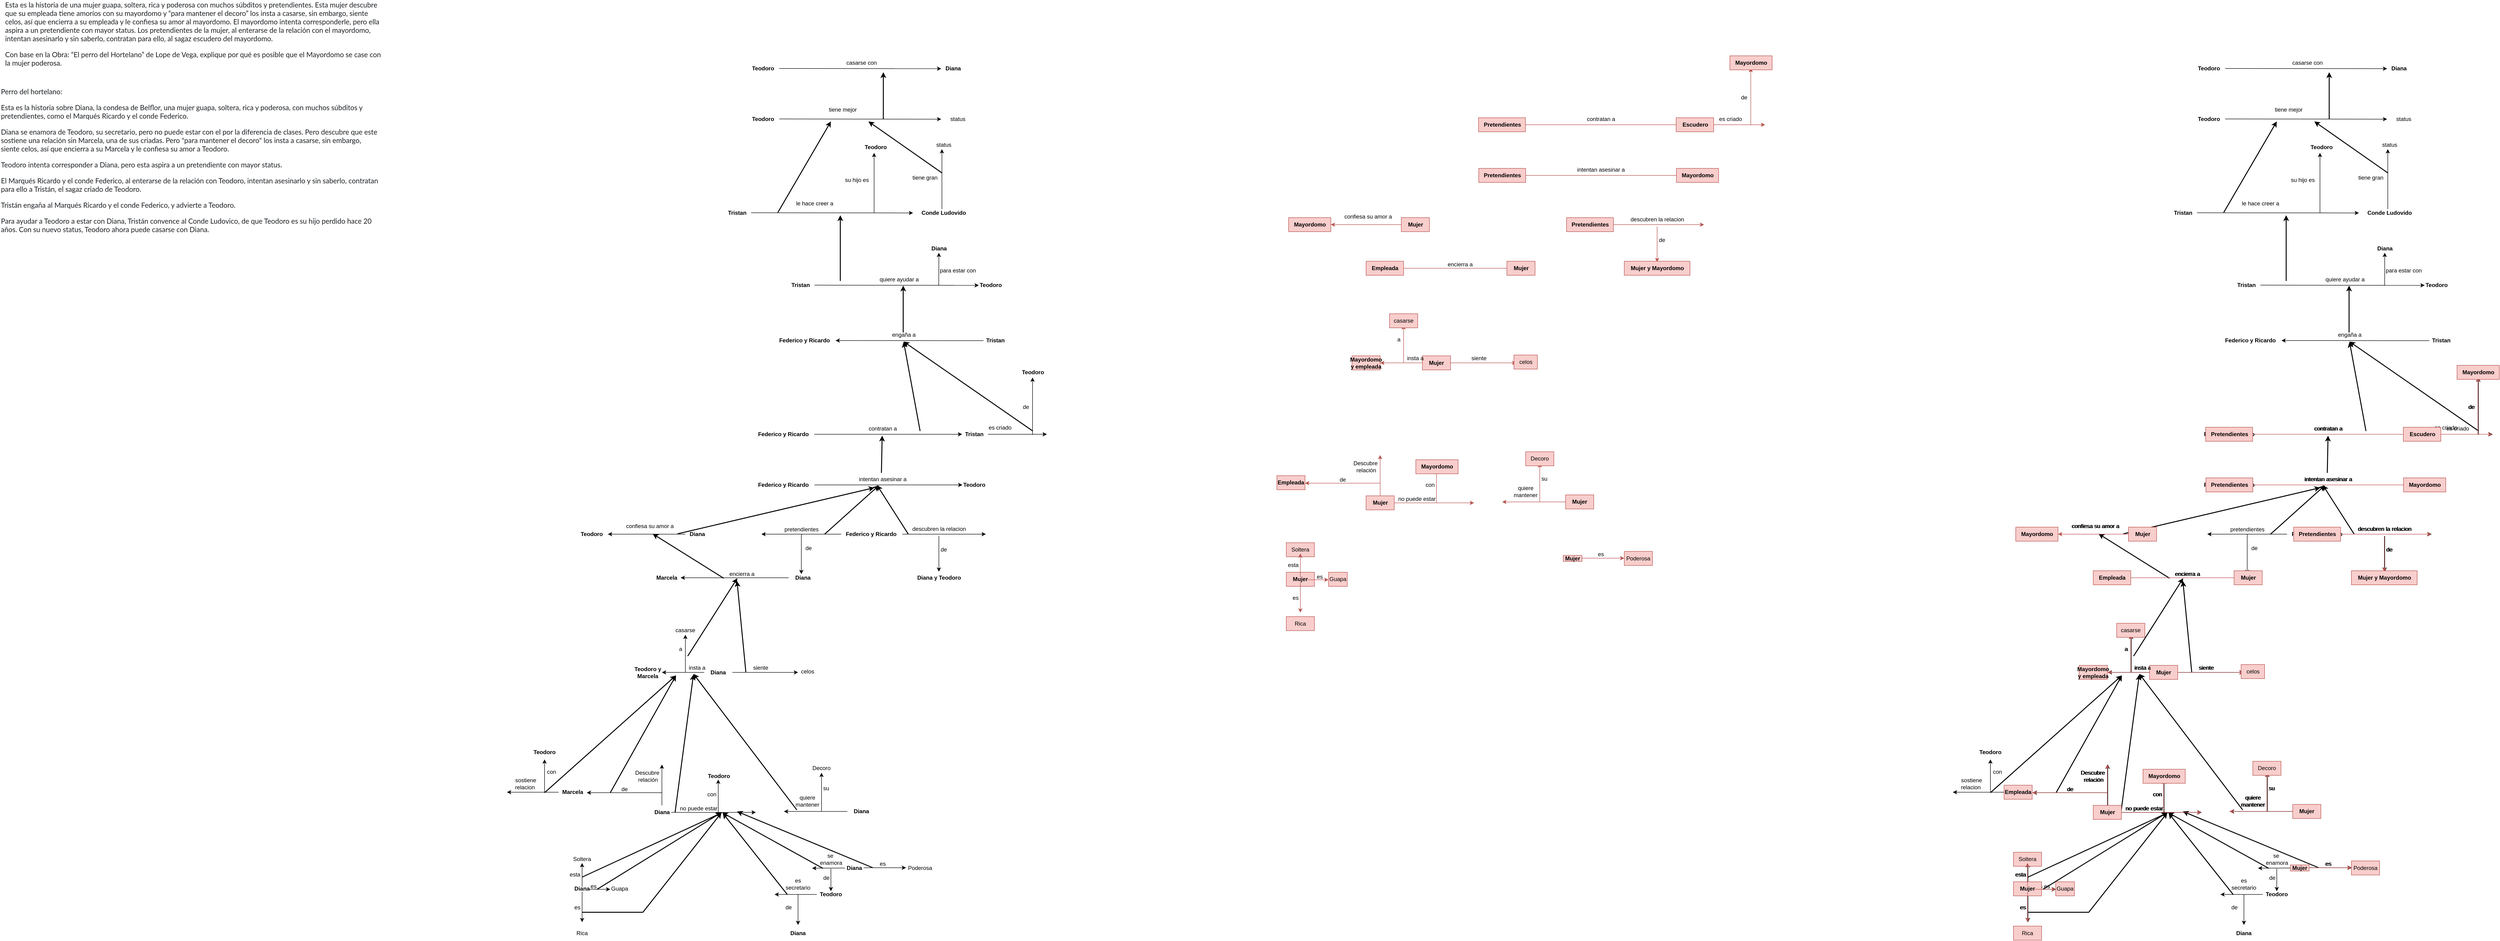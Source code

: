 <mxfile version="26.2.15" pages="2">
  <diagram name="Página-1" id="YHXUDnuGdT8OWOZXJwCH">
    <mxGraphModel dx="21903" dy="6569" grid="1" gridSize="10" guides="1" tooltips="1" connect="1" arrows="1" fold="1" page="1" pageScale="1" pageWidth="16000" pageHeight="3000" math="0" shadow="0">
      <root>
        <mxCell id="0" />
        <mxCell id="1" parent="0" />
        <mxCell id="O0ouGMHK6gaQifQS1-hJ-1" value="&lt;p style=&quot;--tw-border-spacing-x: 0; --tw-border-spacing-y: 0; --tw-translate-x: 0; --tw-translate-y: 0; --tw-rotate: 0; --tw-skew-x: 0; --tw-skew-y: 0; --tw-scale-x: 1; --tw-scale-y: 1; --tw-pan-x: ; --tw-pan-y: ; --tw-pinch-zoom: ; --tw-scroll-snap-strictness: proximity; --tw-gradient-from-position: ; --tw-gradient-via-position: ; --tw-gradient-to-position: ; --tw-ordinal: ; --tw-slashed-zero: ; --tw-numeric-figure: ; --tw-numeric-spacing: ; --tw-numeric-fraction: ; --tw-ring-inset: ; --tw-ring-offset-width: 0px; --tw-ring-offset-color: #fff; --tw-ring-color: rgb(59 130 246 / 0.5); --tw-ring-offset-shadow: 0 0 #0000; --tw-ring-shadow: 0 0 #0000; --tw-shadow: 0 0 #0000; --tw-shadow-colored: 0 0 #0000; --tw-blur: ; --tw-brightness: ; --tw-contrast: ; --tw-grayscale: ; --tw-hue-rotate: ; --tw-invert: ; --tw-saturate: ; --tw-sepia: ; --tw-drop-shadow: ; --tw-backdrop-blur: ; --tw-backdrop-brightness: ; --tw-backdrop-contrast: ; --tw-backdrop-grayscale: ; --tw-backdrop-hue-rotate: ; --tw-backdrop-invert: ; --tw-backdrop-opacity: ; --tw-backdrop-saturate: ; --tw-backdrop-sepia: ; box-sizing: border-box; margin-top: 0px; margin-bottom: 1rem; color: rgb(29, 33, 37); font-family: Lato; font-size: 15px; text-align: left; background-color: rgb(255, 255, 255);&quot;&gt;Esta es la historia de una mujer guapa, soltera, rica y poderosa con muchos súbditos y pretendientes. Esta mujer descubre que su empleada tiene amoríos con su mayordomo y “para mantener el decoro” los insta a casarse, sin embargo, siente celos, así que encierra a su empleada y le confiesa su amor al mayordomo. El mayordomo intenta corresponderle, pero ella aspira a un pretendiente con mayor status. Los pretendientes de la mujer, al enterarse de la relación con el mayordomo, intentan asesinarlo y sin saberlo, contratan para ello, al sagaz escudero del mayordomo.&lt;/p&gt;&lt;p style=&quot;--tw-border-spacing-x: 0; --tw-border-spacing-y: 0; --tw-translate-x: 0; --tw-translate-y: 0; --tw-rotate: 0; --tw-skew-x: 0; --tw-skew-y: 0; --tw-scale-x: 1; --tw-scale-y: 1; --tw-pan-x: ; --tw-pan-y: ; --tw-pinch-zoom: ; --tw-scroll-snap-strictness: proximity; --tw-gradient-from-position: ; --tw-gradient-via-position: ; --tw-gradient-to-position: ; --tw-ordinal: ; --tw-slashed-zero: ; --tw-numeric-figure: ; --tw-numeric-spacing: ; --tw-numeric-fraction: ; --tw-ring-inset: ; --tw-ring-offset-width: 0px; --tw-ring-offset-color: #fff; --tw-ring-color: rgb(59 130 246 / 0.5); --tw-ring-offset-shadow: 0 0 #0000; --tw-ring-shadow: 0 0 #0000; --tw-shadow: 0 0 #0000; --tw-shadow-colored: 0 0 #0000; --tw-blur: ; --tw-brightness: ; --tw-contrast: ; --tw-grayscale: ; --tw-hue-rotate: ; --tw-invert: ; --tw-saturate: ; --tw-sepia: ; --tw-drop-shadow: ; --tw-backdrop-blur: ; --tw-backdrop-brightness: ; --tw-backdrop-contrast: ; --tw-backdrop-grayscale: ; --tw-backdrop-hue-rotate: ; --tw-backdrop-invert: ; --tw-backdrop-opacity: ; --tw-backdrop-saturate: ; --tw-backdrop-sepia: ; box-sizing: border-box; margin-top: 0px; margin-bottom: 1rem; color: rgb(29, 33, 37); font-family: Lato; font-size: 15px; text-align: left; background-color: rgb(255, 255, 255);&quot; id=&quot;yui_3_18_1_1_1745929573515_123&quot;&gt;Con base en la Obra: “El perro del Hortelano” de Lope de Vega, explique por qué es posible que el Mayordomo se case con la mujer poderosa.&lt;/p&gt;" style="text;html=1;align=center;verticalAlign=middle;whiteSpace=wrap;rounded=0;" parent="1" vertex="1">
          <mxGeometry x="-470" y="-110" width="810" height="140" as="geometry" />
        </mxCell>
        <mxCell id="KYw16AJK0_VbHLQsBdwn-1" value="&lt;p style=&quot;--tw-border-spacing-x: 0; --tw-border-spacing-y: 0; --tw-translate-x: 0; --tw-translate-y: 0; --tw-rotate: 0; --tw-skew-x: 0; --tw-skew-y: 0; --tw-scale-x: 1; --tw-scale-y: 1; --tw-pan-x: ; --tw-pan-y: ; --tw-pinch-zoom: ; --tw-scroll-snap-strictness: proximity; --tw-gradient-from-position: ; --tw-gradient-via-position: ; --tw-gradient-to-position: ; --tw-ordinal: ; --tw-slashed-zero: ; --tw-numeric-figure: ; --tw-numeric-spacing: ; --tw-numeric-fraction: ; --tw-ring-inset: ; --tw-ring-offset-width: 0px; --tw-ring-offset-color: light-dark(#fff, #000000); --tw-ring-color: rgb(59 130 246 / 0.5); --tw-ring-offset-shadow: 0 0 #0000; --tw-ring-shadow: 0 0 #0000; --tw-shadow: 0 0 #0000; --tw-shadow-colored: 0 0 #0000; --tw-blur: ; --tw-brightness: ; --tw-contrast: ; --tw-grayscale: ; --tw-hue-rotate: ; --tw-invert: ; --tw-saturate: ; --tw-sepia: ; --tw-drop-shadow: ; --tw-backdrop-blur: ; --tw-backdrop-brightness: ; --tw-backdrop-contrast: ; --tw-backdrop-grayscale: ; --tw-backdrop-hue-rotate: ; --tw-backdrop-invert: ; --tw-backdrop-opacity: ; --tw-backdrop-saturate: ; --tw-backdrop-sepia: ; box-sizing: border-box; margin-top: 0px; margin-bottom: 1rem; color: rgb(29, 33, 37); font-family: Lato; font-size: 15px; background-color: rgb(255, 255, 255);&quot;&gt;Perro del hortelano:&lt;/p&gt;&lt;p style=&quot;--tw-border-spacing-x: 0; --tw-border-spacing-y: 0; --tw-translate-x: 0; --tw-translate-y: 0; --tw-rotate: 0; --tw-skew-x: 0; --tw-skew-y: 0; --tw-scale-x: 1; --tw-scale-y: 1; --tw-pan-x: ; --tw-pan-y: ; --tw-pinch-zoom: ; --tw-scroll-snap-strictness: proximity; --tw-gradient-from-position: ; --tw-gradient-via-position: ; --tw-gradient-to-position: ; --tw-ordinal: ; --tw-slashed-zero: ; --tw-numeric-figure: ; --tw-numeric-spacing: ; --tw-numeric-fraction: ; --tw-ring-inset: ; --tw-ring-offset-width: 0px; --tw-ring-offset-color: light-dark(#fff, #000000); --tw-ring-color: rgb(59 130 246 / 0.5); --tw-ring-offset-shadow: 0 0 #0000; --tw-ring-shadow: 0 0 #0000; --tw-shadow: 0 0 #0000; --tw-shadow-colored: 0 0 #0000; --tw-blur: ; --tw-brightness: ; --tw-contrast: ; --tw-grayscale: ; --tw-hue-rotate: ; --tw-invert: ; --tw-saturate: ; --tw-sepia: ; --tw-drop-shadow: ; --tw-backdrop-blur: ; --tw-backdrop-brightness: ; --tw-backdrop-contrast: ; --tw-backdrop-grayscale: ; --tw-backdrop-hue-rotate: ; --tw-backdrop-invert: ; --tw-backdrop-opacity: ; --tw-backdrop-saturate: ; --tw-backdrop-sepia: ; box-sizing: border-box; margin-top: 0px; margin-bottom: 1rem; color: rgb(29, 33, 37); font-family: Lato; font-size: 15px; background-color: rgb(255, 255, 255);&quot;&gt;Esta es la historia sobre Diana, la condesa de Belflor, una mujer guapa, soltera, rica y poderosa, con muchos súbditos y pretendientes, como el Marqués Ricardo y el conde Federico.&lt;/p&gt;&lt;p style=&quot;--tw-border-spacing-x: 0; --tw-border-spacing-y: 0; --tw-translate-x: 0; --tw-translate-y: 0; --tw-rotate: 0; --tw-skew-x: 0; --tw-skew-y: 0; --tw-scale-x: 1; --tw-scale-y: 1; --tw-pan-x: ; --tw-pan-y: ; --tw-pinch-zoom: ; --tw-scroll-snap-strictness: proximity; --tw-gradient-from-position: ; --tw-gradient-via-position: ; --tw-gradient-to-position: ; --tw-ordinal: ; --tw-slashed-zero: ; --tw-numeric-figure: ; --tw-numeric-spacing: ; --tw-numeric-fraction: ; --tw-ring-inset: ; --tw-ring-offset-width: 0px; --tw-ring-offset-color: light-dark(#fff, #000000); --tw-ring-color: rgb(59 130 246 / 0.5); --tw-ring-offset-shadow: 0 0 #0000; --tw-ring-shadow: 0 0 #0000; --tw-shadow: 0 0 #0000; --tw-shadow-colored: 0 0 #0000; --tw-blur: ; --tw-brightness: ; --tw-contrast: ; --tw-grayscale: ; --tw-hue-rotate: ; --tw-invert: ; --tw-saturate: ; --tw-sepia: ; --tw-drop-shadow: ; --tw-backdrop-blur: ; --tw-backdrop-brightness: ; --tw-backdrop-contrast: ; --tw-backdrop-grayscale: ; --tw-backdrop-hue-rotate: ; --tw-backdrop-invert: ; --tw-backdrop-opacity: ; --tw-backdrop-saturate: ; --tw-backdrop-sepia: ; box-sizing: border-box; margin-top: 0px; margin-bottom: 1rem; color: rgb(29, 33, 37); font-family: Lato; font-size: 15px; background-color: rgb(255, 255, 255);&quot;&gt;Diana se enamora de Teodoro, su secretario, pero no puede estar con el por la diferencia de clases. Pero descubre que este sostiene una relación sin Marcela, una de sus criadas. Pero &quot;para mantener el decoro&quot; los insta a casarse, sin embargo, siente celos, así que encierra a su Marcela y le confiesa su amor a Teodoro.&lt;/p&gt;&lt;p style=&quot;--tw-border-spacing-x: 0; --tw-border-spacing-y: 0; --tw-translate-x: 0; --tw-translate-y: 0; --tw-rotate: 0; --tw-skew-x: 0; --tw-skew-y: 0; --tw-scale-x: 1; --tw-scale-y: 1; --tw-pan-x: ; --tw-pan-y: ; --tw-pinch-zoom: ; --tw-scroll-snap-strictness: proximity; --tw-gradient-from-position: ; --tw-gradient-via-position: ; --tw-gradient-to-position: ; --tw-ordinal: ; --tw-slashed-zero: ; --tw-numeric-figure: ; --tw-numeric-spacing: ; --tw-numeric-fraction: ; --tw-ring-inset: ; --tw-ring-offset-width: 0px; --tw-ring-offset-color: light-dark(#fff, #000000); --tw-ring-color: rgb(59 130 246 / 0.5); --tw-ring-offset-shadow: 0 0 #0000; --tw-ring-shadow: 0 0 #0000; --tw-shadow: 0 0 #0000; --tw-shadow-colored: 0 0 #0000; --tw-blur: ; --tw-brightness: ; --tw-contrast: ; --tw-grayscale: ; --tw-hue-rotate: ; --tw-invert: ; --tw-saturate: ; --tw-sepia: ; --tw-drop-shadow: ; --tw-backdrop-blur: ; --tw-backdrop-brightness: ; --tw-backdrop-contrast: ; --tw-backdrop-grayscale: ; --tw-backdrop-hue-rotate: ; --tw-backdrop-invert: ; --tw-backdrop-opacity: ; --tw-backdrop-saturate: ; --tw-backdrop-sepia: ; box-sizing: border-box; margin-top: 0px; margin-bottom: 1rem; color: rgb(29, 33, 37); font-family: Lato; font-size: 15px; background-color: rgb(255, 255, 255);&quot;&gt;Teodoro intenta corresponder a Diana, pero esta aspira a un pretendiente con mayor status.&amp;nbsp;&lt;/p&gt;&lt;p style=&quot;--tw-border-spacing-x: 0; --tw-border-spacing-y: 0; --tw-translate-x: 0; --tw-translate-y: 0; --tw-rotate: 0; --tw-skew-x: 0; --tw-skew-y: 0; --tw-scale-x: 1; --tw-scale-y: 1; --tw-pan-x: ; --tw-pan-y: ; --tw-pinch-zoom: ; --tw-scroll-snap-strictness: proximity; --tw-gradient-from-position: ; --tw-gradient-via-position: ; --tw-gradient-to-position: ; --tw-ordinal: ; --tw-slashed-zero: ; --tw-numeric-figure: ; --tw-numeric-spacing: ; --tw-numeric-fraction: ; --tw-ring-inset: ; --tw-ring-offset-width: 0px; --tw-ring-offset-color: light-dark(#fff, #000000); --tw-ring-color: rgb(59 130 246 / 0.5); --tw-ring-offset-shadow: 0 0 #0000; --tw-ring-shadow: 0 0 #0000; --tw-shadow: 0 0 #0000; --tw-shadow-colored: 0 0 #0000; --tw-blur: ; --tw-brightness: ; --tw-contrast: ; --tw-grayscale: ; --tw-hue-rotate: ; --tw-invert: ; --tw-saturate: ; --tw-sepia: ; --tw-drop-shadow: ; --tw-backdrop-blur: ; --tw-backdrop-brightness: ; --tw-backdrop-contrast: ; --tw-backdrop-grayscale: ; --tw-backdrop-hue-rotate: ; --tw-backdrop-invert: ; --tw-backdrop-opacity: ; --tw-backdrop-saturate: ; --tw-backdrop-sepia: ; box-sizing: border-box; margin-top: 0px; margin-bottom: 1rem; color: rgb(29, 33, 37); font-family: Lato; font-size: 15px; background-color: rgb(255, 255, 255);&quot;&gt;El Marqués Ricardo y el conde Federico, al enterarse de la relación con Teodoro, intentan asesinarlo y sin saberlo, contratan para ello a Tristán, el sagaz criado de Teodoro.&lt;/p&gt;&lt;p style=&quot;--tw-border-spacing-x: 0; --tw-border-spacing-y: 0; --tw-translate-x: 0; --tw-translate-y: 0; --tw-rotate: 0; --tw-skew-x: 0; --tw-skew-y: 0; --tw-scale-x: 1; --tw-scale-y: 1; --tw-pan-x: ; --tw-pan-y: ; --tw-pinch-zoom: ; --tw-scroll-snap-strictness: proximity; --tw-gradient-from-position: ; --tw-gradient-via-position: ; --tw-gradient-to-position: ; --tw-ordinal: ; --tw-slashed-zero: ; --tw-numeric-figure: ; --tw-numeric-spacing: ; --tw-numeric-fraction: ; --tw-ring-inset: ; --tw-ring-offset-width: 0px; --tw-ring-offset-color: light-dark(#fff, #000000); --tw-ring-color: rgb(59 130 246 / 0.5); --tw-ring-offset-shadow: 0 0 #0000; --tw-ring-shadow: 0 0 #0000; --tw-shadow: 0 0 #0000; --tw-shadow-colored: 0 0 #0000; --tw-blur: ; --tw-brightness: ; --tw-contrast: ; --tw-grayscale: ; --tw-hue-rotate: ; --tw-invert: ; --tw-saturate: ; --tw-sepia: ; --tw-drop-shadow: ; --tw-backdrop-blur: ; --tw-backdrop-brightness: ; --tw-backdrop-contrast: ; --tw-backdrop-grayscale: ; --tw-backdrop-hue-rotate: ; --tw-backdrop-invert: ; --tw-backdrop-opacity: ; --tw-backdrop-saturate: ; --tw-backdrop-sepia: ; box-sizing: border-box; margin-top: 0px; margin-bottom: 1rem; color: rgb(29, 33, 37); font-family: Lato; font-size: 15px; background-color: rgb(255, 255, 255);&quot;&gt;Tristán engaña al Marqués Ricardo y el conde Federico, y advierte a Teodoro.&amp;nbsp;&lt;/p&gt;&lt;p style=&quot;--tw-border-spacing-x: 0; --tw-border-spacing-y: 0; --tw-translate-x: 0; --tw-translate-y: 0; --tw-rotate: 0; --tw-skew-x: 0; --tw-skew-y: 0; --tw-scale-x: 1; --tw-scale-y: 1; --tw-pan-x: ; --tw-pan-y: ; --tw-pinch-zoom: ; --tw-scroll-snap-strictness: proximity; --tw-gradient-from-position: ; --tw-gradient-via-position: ; --tw-gradient-to-position: ; --tw-ordinal: ; --tw-slashed-zero: ; --tw-numeric-figure: ; --tw-numeric-spacing: ; --tw-numeric-fraction: ; --tw-ring-inset: ; --tw-ring-offset-width: 0px; --tw-ring-offset-color: light-dark(#fff, #000000); --tw-ring-color: rgb(59 130 246 / 0.5); --tw-ring-offset-shadow: 0 0 #0000; --tw-ring-shadow: 0 0 #0000; --tw-shadow: 0 0 #0000; --tw-shadow-colored: 0 0 #0000; --tw-blur: ; --tw-brightness: ; --tw-contrast: ; --tw-grayscale: ; --tw-hue-rotate: ; --tw-invert: ; --tw-saturate: ; --tw-sepia: ; --tw-drop-shadow: ; --tw-backdrop-blur: ; --tw-backdrop-brightness: ; --tw-backdrop-contrast: ; --tw-backdrop-grayscale: ; --tw-backdrop-hue-rotate: ; --tw-backdrop-invert: ; --tw-backdrop-opacity: ; --tw-backdrop-saturate: ; --tw-backdrop-sepia: ; box-sizing: border-box; margin-top: 0px; margin-bottom: 1rem; color: rgb(29, 33, 37); font-family: Lato; font-size: 15px; background-color: rgb(255, 255, 255);&quot;&gt;Para ayudar a Teodoro a estar con Diana, Tristán convence al Conde Ludovico, de que Teodoro es su hijo perdido hace 20 años. Con su nuevo status, Teodoro ahora puede casarse con Diana.&lt;/p&gt;" style="text;html=1;align=left;verticalAlign=top;whiteSpace=wrap;rounded=0;" parent="1" vertex="1">
          <mxGeometry x="-480" y="60" width="810" height="300" as="geometry" />
        </mxCell>
        <mxCell id="KYw16AJK0_VbHLQsBdwn-2" style="edgeStyle=orthogonalEdgeStyle;rounded=0;orthogonalLoop=1;jettySize=auto;html=1;exitX=0.5;exitY=1;exitDx=0;exitDy=0;" parent="1" source="KYw16AJK0_VbHLQsBdwn-1" target="KYw16AJK0_VbHLQsBdwn-1" edge="1">
          <mxGeometry relative="1" as="geometry" />
        </mxCell>
        <mxCell id="KYw16AJK0_VbHLQsBdwn-21" style="edgeStyle=orthogonalEdgeStyle;rounded=0;orthogonalLoop=1;jettySize=auto;html=1;entryX=0;entryY=0.5;entryDx=0;entryDy=0;" parent="1" source="KYw16AJK0_VbHLQsBdwn-22" edge="1">
          <mxGeometry relative="1" as="geometry">
            <mxPoint x="4010" y="1314.75" as="targetPoint" />
          </mxGeometry>
        </mxCell>
        <mxCell id="KYw16AJK0_VbHLQsBdwn-106" style="edgeStyle=none;rounded=0;orthogonalLoop=1;jettySize=auto;html=1;" parent="1" source="KYw16AJK0_VbHLQsBdwn-22" edge="1">
          <mxGeometry relative="1" as="geometry">
            <mxPoint x="4300" y="1314.75" as="targetPoint" />
          </mxGeometry>
        </mxCell>
        <mxCell id="KYw16AJK0_VbHLQsBdwn-22" value="&lt;b&gt;Diana&lt;/b&gt;" style="text;html=1;align=center;verticalAlign=middle;whiteSpace=wrap;rounded=0;" parent="1" vertex="1">
          <mxGeometry x="4100" y="1299.75" width="60" height="30" as="geometry" />
        </mxCell>
        <mxCell id="KYw16AJK0_VbHLQsBdwn-23" value="insta a" style="text;html=1;align=center;verticalAlign=middle;whiteSpace=wrap;rounded=0;" parent="1" vertex="1">
          <mxGeometry x="4055" y="1290" width="60" height="30" as="geometry" />
        </mxCell>
        <mxCell id="KYw16AJK0_VbHLQsBdwn-24" value="" style="endArrow=classic;html=1;rounded=0;" parent="1" edge="1">
          <mxGeometry width="50" height="50" relative="1" as="geometry">
            <mxPoint x="4060" y="1314.75" as="sourcePoint" />
            <mxPoint x="4060" y="1234.5" as="targetPoint" />
          </mxGeometry>
        </mxCell>
        <mxCell id="KYw16AJK0_VbHLQsBdwn-25" value="casarse" style="text;html=1;align=center;verticalAlign=middle;whiteSpace=wrap;rounded=0;" parent="1" vertex="1">
          <mxGeometry x="4030" y="1210" width="60" height="30" as="geometry" />
        </mxCell>
        <mxCell id="KYw16AJK0_VbHLQsBdwn-26" value="a" style="text;html=1;align=center;verticalAlign=middle;whiteSpace=wrap;rounded=0;" parent="1" vertex="1">
          <mxGeometry x="4020" y="1250" width="60" height="30" as="geometry" />
        </mxCell>
        <mxCell id="KYw16AJK0_VbHLQsBdwn-27" value="&lt;b&gt;Teodoro y Marcela&lt;/b&gt;" style="text;html=1;align=center;verticalAlign=middle;whiteSpace=wrap;rounded=0;" parent="1" vertex="1">
          <mxGeometry x="3950" y="1299.75" width="60" height="30" as="geometry" />
        </mxCell>
        <mxCell id="KYw16AJK0_VbHLQsBdwn-28" style="rounded=0;orthogonalLoop=1;jettySize=auto;html=1;entryX=0.368;entryY=0.923;entryDx=0;entryDy=0;entryPerimeter=0;exitX=0.124;exitY=1.127;exitDx=0;exitDy=0;exitPerimeter=0;strokeWidth=2;" parent="1" source="KYw16AJK0_VbHLQsBdwn-17" target="KYw16AJK0_VbHLQsBdwn-23" edge="1">
          <mxGeometry relative="1" as="geometry">
            <mxPoint x="4160" y="1401.25" as="sourcePoint" />
            <mxPoint x="4020" y="1359.75" as="targetPoint" />
          </mxGeometry>
        </mxCell>
        <mxCell id="KYw16AJK0_VbHLQsBdwn-29" style="rounded=0;orthogonalLoop=1;jettySize=auto;html=1;strokeWidth=2;" parent="1" edge="1">
          <mxGeometry relative="1" as="geometry">
            <mxPoint x="3900" y="1571.25" as="sourcePoint" />
            <mxPoint x="4040" y="1321.25" as="targetPoint" />
          </mxGeometry>
        </mxCell>
        <mxCell id="KYw16AJK0_VbHLQsBdwn-31" value="&lt;b&gt;Diana&lt;/b&gt;" style="text;html=1;align=center;verticalAlign=middle;whiteSpace=wrap;rounded=0;" parent="1" vertex="1">
          <mxGeometry x="3810" y="1761.25" width="60" height="30" as="geometry" />
        </mxCell>
        <mxCell id="KYw16AJK0_VbHLQsBdwn-33" value="" style="endArrow=classic;html=1;rounded=0;" parent="1" edge="1">
          <mxGeometry width="50" height="50" relative="1" as="geometry">
            <mxPoint x="3840" y="1782.25" as="sourcePoint" />
            <mxPoint x="3840" y="1847.25" as="targetPoint" />
          </mxGeometry>
        </mxCell>
        <mxCell id="KYw16AJK0_VbHLQsBdwn-34" value="Rica" style="text;html=1;align=center;verticalAlign=middle;whiteSpace=wrap;rounded=0;" parent="1" vertex="1">
          <mxGeometry x="3810" y="1855.75" width="60" height="30" as="geometry" />
        </mxCell>
        <mxCell id="KYw16AJK0_VbHLQsBdwn-35" value="es" style="text;html=1;align=center;verticalAlign=middle;whiteSpace=wrap;rounded=0;" parent="1" vertex="1">
          <mxGeometry x="3820" y="1806.25" width="20" height="20" as="geometry" />
        </mxCell>
        <mxCell id="KYw16AJK0_VbHLQsBdwn-38" value="Guapa" style="text;html=1;align=center;verticalAlign=middle;whiteSpace=wrap;rounded=0;" parent="1" vertex="1">
          <mxGeometry x="3900" y="1761.25" width="40" height="30" as="geometry" />
        </mxCell>
        <mxCell id="KYw16AJK0_VbHLQsBdwn-42" value="Poderosa" style="text;html=1;align=center;verticalAlign=middle;whiteSpace=wrap;rounded=0;" parent="1" vertex="1">
          <mxGeometry x="4530" y="1716.75" width="60" height="30" as="geometry" />
        </mxCell>
        <mxCell id="KYw16AJK0_VbHLQsBdwn-52" value="Soltera" style="text;html=1;align=center;verticalAlign=middle;whiteSpace=wrap;rounded=0;" parent="1" vertex="1">
          <mxGeometry x="3810" y="1698.25" width="60" height="30" as="geometry" />
        </mxCell>
        <mxCell id="KYw16AJK0_VbHLQsBdwn-89" style="edgeStyle=none;rounded=0;orthogonalLoop=1;jettySize=auto;html=1;entryX=1.002;entryY=0.784;entryDx=0;entryDy=0;entryPerimeter=0;strokeWidth=2;" parent="1" target="KYw16AJK0_VbHLQsBdwn-82" edge="1">
          <mxGeometry relative="1" as="geometry">
            <mxPoint x="4090" y="1631.25" as="targetPoint" />
            <mxPoint x="3840" y="1751.25" as="sourcePoint" />
          </mxGeometry>
        </mxCell>
        <mxCell id="KYw16AJK0_VbHLQsBdwn-53" value="esta" style="text;html=1;align=center;verticalAlign=middle;whiteSpace=wrap;rounded=0;" parent="1" vertex="1">
          <mxGeometry x="3810" y="1741.25" width="30" height="10" as="geometry" />
        </mxCell>
        <mxCell id="KYw16AJK0_VbHLQsBdwn-54" style="edgeStyle=orthogonalEdgeStyle;rounded=0;orthogonalLoop=1;jettySize=auto;html=1;entryX=0;entryY=0.5;entryDx=0;entryDy=0;" parent="1" source="KYw16AJK0_VbHLQsBdwn-55" edge="1">
          <mxGeometry relative="1" as="geometry">
            <mxPoint x="4250" y="1788.25" as="targetPoint" />
          </mxGeometry>
        </mxCell>
        <mxCell id="KYw16AJK0_VbHLQsBdwn-55" value="&lt;b&gt;Teodoro&lt;/b&gt;" style="text;html=1;align=center;verticalAlign=middle;whiteSpace=wrap;rounded=0;" parent="1" vertex="1">
          <mxGeometry x="4340" y="1773.25" width="60" height="30" as="geometry" />
        </mxCell>
        <mxCell id="KYw16AJK0_VbHLQsBdwn-56" value="es secretario" style="text;html=1;align=center;verticalAlign=middle;whiteSpace=wrap;rounded=0;" parent="1" vertex="1">
          <mxGeometry x="4270" y="1751.25" width="60" height="30" as="geometry" />
        </mxCell>
        <mxCell id="KYw16AJK0_VbHLQsBdwn-57" value="" style="endArrow=classic;html=1;rounded=0;" parent="1" edge="1">
          <mxGeometry width="50" height="50" relative="1" as="geometry">
            <mxPoint x="4300" y="1788.25" as="sourcePoint" />
            <mxPoint x="4300" y="1853.25" as="targetPoint" />
          </mxGeometry>
        </mxCell>
        <mxCell id="KYw16AJK0_VbHLQsBdwn-58" value="&lt;b&gt;Diana&lt;/b&gt;" style="text;html=1;align=center;verticalAlign=middle;whiteSpace=wrap;rounded=0;" parent="1" vertex="1">
          <mxGeometry x="4270" y="1855.75" width="60" height="30" as="geometry" />
        </mxCell>
        <mxCell id="KYw16AJK0_VbHLQsBdwn-59" value="de" style="text;html=1;align=center;verticalAlign=middle;whiteSpace=wrap;rounded=0;" parent="1" vertex="1">
          <mxGeometry x="4250" y="1801.25" width="60" height="30" as="geometry" />
        </mxCell>
        <mxCell id="KYw16AJK0_VbHLQsBdwn-90" style="edgeStyle=none;rounded=0;orthogonalLoop=1;jettySize=auto;html=1;strokeWidth=2;entryX=0.989;entryY=0.773;entryDx=0;entryDy=0;entryPerimeter=0;" parent="1" target="KYw16AJK0_VbHLQsBdwn-82" edge="1">
          <mxGeometry relative="1" as="geometry">
            <mxPoint x="4140" y="1611.25" as="targetPoint" />
            <mxPoint x="3872" y="1777.25" as="sourcePoint" />
          </mxGeometry>
        </mxCell>
        <mxCell id="KYw16AJK0_VbHLQsBdwn-60" value="es" style="text;html=1;align=center;verticalAlign=middle;whiteSpace=wrap;rounded=0;" parent="1" vertex="1">
          <mxGeometry x="3858" y="1766.25" width="13" height="10" as="geometry" />
        </mxCell>
        <mxCell id="KYw16AJK0_VbHLQsBdwn-62" value="" style="endArrow=classic;html=1;rounded=0;" parent="1" edge="1">
          <mxGeometry width="50" height="50" relative="1" as="geometry">
            <mxPoint x="3865" y="1777.25" as="sourcePoint" />
            <mxPoint x="3900" y="1777.25" as="targetPoint" />
            <Array as="points">
              <mxPoint x="3856" y="1777.25" />
            </Array>
          </mxGeometry>
        </mxCell>
        <mxCell id="KYw16AJK0_VbHLQsBdwn-65" value="" style="endArrow=classic;html=1;rounded=0;" parent="1" edge="1">
          <mxGeometry width="50" height="50" relative="1" as="geometry">
            <mxPoint x="3840" y="1772.25" as="sourcePoint" />
            <mxPoint x="3840" y="1721.25" as="targetPoint" />
            <Array as="points">
              <mxPoint x="3840" y="1772.25" />
            </Array>
          </mxGeometry>
        </mxCell>
        <mxCell id="KYw16AJK0_VbHLQsBdwn-74" style="rounded=0;orthogonalLoop=1;jettySize=auto;html=1;" parent="1" source="KYw16AJK0_VbHLQsBdwn-69" edge="1">
          <mxGeometry relative="1" as="geometry">
            <mxPoint x="4330" y="1732.25" as="targetPoint" />
          </mxGeometry>
        </mxCell>
        <mxCell id="KYw16AJK0_VbHLQsBdwn-78" style="edgeStyle=orthogonalEdgeStyle;rounded=0;orthogonalLoop=1;jettySize=auto;html=1;" parent="1" source="KYw16AJK0_VbHLQsBdwn-69" edge="1">
          <mxGeometry relative="1" as="geometry">
            <mxPoint x="4530" y="1731.25" as="targetPoint" />
          </mxGeometry>
        </mxCell>
        <mxCell id="KYw16AJK0_VbHLQsBdwn-69" value="&lt;b&gt;Diana&lt;/b&gt;" style="text;html=1;align=center;verticalAlign=middle;whiteSpace=wrap;rounded=0;" parent="1" vertex="1">
          <mxGeometry x="4400" y="1725.25" width="40" height="13" as="geometry" />
        </mxCell>
        <mxCell id="KYw16AJK0_VbHLQsBdwn-76" style="rounded=0;orthogonalLoop=1;jettySize=auto;html=1;entryX=0.5;entryY=0.267;entryDx=0;entryDy=0;entryPerimeter=0;" parent="1" source="KYw16AJK0_VbHLQsBdwn-75" target="KYw16AJK0_VbHLQsBdwn-55" edge="1">
          <mxGeometry relative="1" as="geometry">
            <mxPoint x="4375" y="1781.25" as="targetPoint" />
          </mxGeometry>
        </mxCell>
        <mxCell id="KYw16AJK0_VbHLQsBdwn-75" value="se&amp;nbsp;&lt;div&gt;enamora&lt;/div&gt;" style="text;html=1;align=center;verticalAlign=middle;resizable=0;points=[];autosize=1;strokeColor=none;fillColor=none;" parent="1" vertex="1">
          <mxGeometry x="4335" y="1693.25" width="70" height="40" as="geometry" />
        </mxCell>
        <mxCell id="KYw16AJK0_VbHLQsBdwn-77" value="de" style="text;html=1;align=center;verticalAlign=middle;resizable=0;points=[];autosize=1;strokeColor=none;fillColor=none;" parent="1" vertex="1">
          <mxGeometry x="4340" y="1738.25" width="40" height="30" as="geometry" />
        </mxCell>
        <mxCell id="KYw16AJK0_VbHLQsBdwn-93" style="edgeStyle=none;rounded=0;orthogonalLoop=1;jettySize=auto;html=1;strokeWidth=2;exitX=-0.021;exitY=0.767;exitDx=0;exitDy=0;exitPerimeter=0;" parent="1" source="KYw16AJK0_VbHLQsBdwn-79" edge="1">
          <mxGeometry relative="1" as="geometry">
            <mxPoint x="4170" y="1611.25" as="targetPoint" />
          </mxGeometry>
        </mxCell>
        <mxCell id="KYw16AJK0_VbHLQsBdwn-79" value="es" style="text;html=1;align=center;verticalAlign=middle;resizable=0;points=[];autosize=1;strokeColor=none;fillColor=none;" parent="1" vertex="1">
          <mxGeometry x="4460" y="1708.25" width="40" height="30" as="geometry" />
        </mxCell>
        <mxCell id="KYw16AJK0_VbHLQsBdwn-88" value="" style="group" parent="1" vertex="1" connectable="0">
          <mxGeometry x="3980" y="1521.25" width="230" height="107" as="geometry" />
        </mxCell>
        <mxCell id="KYw16AJK0_VbHLQsBdwn-81" style="rounded=0;orthogonalLoop=1;jettySize=auto;html=1;exitX=0.833;exitY=0.5;exitDx=0;exitDy=0;exitPerimeter=0;" parent="KYw16AJK0_VbHLQsBdwn-88" source="KYw16AJK0_VbHLQsBdwn-80" edge="1">
          <mxGeometry relative="1" as="geometry">
            <mxPoint x="230" y="92" as="targetPoint" />
          </mxGeometry>
        </mxCell>
        <mxCell id="KYw16AJK0_VbHLQsBdwn-97" style="edgeStyle=none;rounded=0;orthogonalLoop=1;jettySize=auto;html=1;" parent="KYw16AJK0_VbHLQsBdwn-88" source="KYw16AJK0_VbHLQsBdwn-80" edge="1">
          <mxGeometry relative="1" as="geometry">
            <mxPoint x="30" y="-10" as="targetPoint" />
          </mxGeometry>
        </mxCell>
        <mxCell id="KYw16AJK0_VbHLQsBdwn-80" value="&lt;b&gt;Diana&lt;/b&gt;" style="text;html=1;align=center;verticalAlign=middle;resizable=0;points=[];autosize=1;strokeColor=none;fillColor=none;" parent="KYw16AJK0_VbHLQsBdwn-88" vertex="1">
          <mxGeometry y="77" width="60" height="30" as="geometry" />
        </mxCell>
        <mxCell id="KYw16AJK0_VbHLQsBdwn-86" style="edgeStyle=none;rounded=0;orthogonalLoop=1;jettySize=auto;html=1;" parent="KYw16AJK0_VbHLQsBdwn-88" edge="1">
          <mxGeometry relative="1" as="geometry">
            <mxPoint x="150" y="22" as="targetPoint" />
            <mxPoint x="150" y="92" as="sourcePoint" />
          </mxGeometry>
        </mxCell>
        <mxCell id="KYw16AJK0_VbHLQsBdwn-82" value="no puede estar" style="text;html=1;align=center;verticalAlign=middle;resizable=0;points=[];autosize=1;strokeColor=none;fillColor=none;" parent="KYw16AJK0_VbHLQsBdwn-88" vertex="1">
          <mxGeometry x="58" y="69" width="100" height="30" as="geometry" />
        </mxCell>
        <mxCell id="KYw16AJK0_VbHLQsBdwn-85" value="&lt;b&gt;Teodoro&lt;/b&gt;" style="text;html=1;align=center;verticalAlign=middle;resizable=0;points=[];autosize=1;strokeColor=none;fillColor=none;" parent="KYw16AJK0_VbHLQsBdwn-88" vertex="1">
          <mxGeometry x="116" width="70" height="30" as="geometry" />
        </mxCell>
        <mxCell id="KYw16AJK0_VbHLQsBdwn-87" value="con" style="text;html=1;align=center;verticalAlign=middle;resizable=0;points=[];autosize=1;strokeColor=none;fillColor=none;" parent="KYw16AJK0_VbHLQsBdwn-88" vertex="1">
          <mxGeometry x="116" y="39" width="40" height="30" as="geometry" />
        </mxCell>
        <mxCell id="KYw16AJK0_VbHLQsBdwn-99" style="edgeStyle=none;rounded=0;orthogonalLoop=1;jettySize=auto;html=1;" parent="KYw16AJK0_VbHLQsBdwn-88" edge="1">
          <mxGeometry relative="1" as="geometry">
            <mxPoint x="-130" y="50" as="targetPoint" />
            <mxPoint x="30" y="50" as="sourcePoint" />
          </mxGeometry>
        </mxCell>
        <mxCell id="KYw16AJK0_VbHLQsBdwn-98" value="Descubre&amp;nbsp;&lt;div&gt;relación&lt;/div&gt;" style="text;html=1;align=center;verticalAlign=middle;resizable=0;points=[];autosize=1;strokeColor=none;fillColor=none;" parent="KYw16AJK0_VbHLQsBdwn-88" vertex="1">
          <mxGeometry x="-40" y="-5" width="80" height="40" as="geometry" />
        </mxCell>
        <mxCell id="KYw16AJK0_VbHLQsBdwn-91" style="rounded=0;orthogonalLoop=1;jettySize=auto;html=1;endArrow=none;startFill=0;strokeWidth=2;" parent="1" edge="1">
          <mxGeometry relative="1" as="geometry">
            <mxPoint x="3840" y="1826.25" as="sourcePoint" />
            <mxPoint x="3970" y="1826.25" as="targetPoint" />
          </mxGeometry>
        </mxCell>
        <mxCell id="KYw16AJK0_VbHLQsBdwn-92" style="edgeStyle=none;rounded=0;orthogonalLoop=1;jettySize=auto;html=1;strokeWidth=2;entryX=0.988;entryY=0.793;entryDx=0;entryDy=0;entryPerimeter=0;" parent="1" target="KYw16AJK0_VbHLQsBdwn-82" edge="1">
          <mxGeometry relative="1" as="geometry">
            <mxPoint x="4143" y="1631.25" as="targetPoint" />
            <mxPoint x="3969.5" y="1826.25" as="sourcePoint" />
          </mxGeometry>
        </mxCell>
        <mxCell id="KYw16AJK0_VbHLQsBdwn-94" style="edgeStyle=none;rounded=0;orthogonalLoop=1;jettySize=auto;html=1;entryX=1.004;entryY=0.78;entryDx=0;entryDy=0;entryPerimeter=0;strokeWidth=2;exitX=0.254;exitY=0.98;exitDx=0;exitDy=0;exitPerimeter=0;" parent="1" source="KYw16AJK0_VbHLQsBdwn-75" target="KYw16AJK0_VbHLQsBdwn-82" edge="1">
          <mxGeometry relative="1" as="geometry" />
        </mxCell>
        <mxCell id="KYw16AJK0_VbHLQsBdwn-95" style="edgeStyle=none;rounded=0;orthogonalLoop=1;jettySize=auto;html=1;entryX=1.016;entryY=0.82;entryDx=0;entryDy=0;entryPerimeter=0;strokeWidth=2;exitX=0.12;exitY=1.04;exitDx=0;exitDy=0;exitPerimeter=0;" parent="1" target="KYw16AJK0_VbHLQsBdwn-82" edge="1">
          <mxGeometry relative="1" as="geometry">
            <mxPoint x="4277.2" y="1788.45" as="sourcePoint" />
            <mxPoint x="4131.2" y="1619.65" as="targetPoint" />
          </mxGeometry>
        </mxCell>
        <mxCell id="KYw16AJK0_VbHLQsBdwn-100" value="de" style="text;html=1;align=center;verticalAlign=middle;resizable=0;points=[];autosize=1;strokeColor=none;fillColor=none;" parent="1" vertex="1">
          <mxGeometry x="3910" y="1549.25" width="40" height="30" as="geometry" />
        </mxCell>
        <mxCell id="KYw16AJK0_VbHLQsBdwn-3" style="rounded=0;orthogonalLoop=1;jettySize=auto;html=1;" parent="1" source="KYw16AJK0_VbHLQsBdwn-4" edge="1">
          <mxGeometry relative="1" as="geometry">
            <mxPoint x="3680" y="1570.25" as="targetPoint" />
          </mxGeometry>
        </mxCell>
        <mxCell id="KYw16AJK0_VbHLQsBdwn-4" value="&lt;b&gt;Marcela&lt;/b&gt;" style="text;html=1;align=center;verticalAlign=middle;whiteSpace=wrap;rounded=0;" parent="1" vertex="1">
          <mxGeometry x="3790" y="1555.25" width="60" height="30" as="geometry" />
        </mxCell>
        <mxCell id="KYw16AJK0_VbHLQsBdwn-5" value="sostiene relacion&amp;nbsp;" style="text;html=1;align=center;verticalAlign=middle;whiteSpace=wrap;rounded=0;" parent="1" vertex="1">
          <mxGeometry x="3690" y="1537.25" width="60" height="30" as="geometry" />
        </mxCell>
        <mxCell id="KYw16AJK0_VbHLQsBdwn-6" value="" style="endArrow=classic;html=1;rounded=0;" parent="1" target="KYw16AJK0_VbHLQsBdwn-7" edge="1">
          <mxGeometry width="50" height="50" relative="1" as="geometry">
            <mxPoint x="3760" y="1570.25" as="sourcePoint" />
            <mxPoint x="3760" y="1518.75" as="targetPoint" />
          </mxGeometry>
        </mxCell>
        <mxCell id="KYw16AJK0_VbHLQsBdwn-7" value="&lt;b&gt;Teodoro&lt;/b&gt;" style="text;html=1;align=center;verticalAlign=middle;whiteSpace=wrap;rounded=0;" parent="1" vertex="1">
          <mxGeometry x="3730" y="1470.25" width="60" height="30" as="geometry" />
        </mxCell>
        <mxCell id="KYw16AJK0_VbHLQsBdwn-8" value="con" style="text;html=1;align=center;verticalAlign=middle;whiteSpace=wrap;rounded=0;" parent="1" vertex="1">
          <mxGeometry x="3760" y="1515.75" width="30" height="21.5" as="geometry" />
        </mxCell>
        <mxCell id="KYw16AJK0_VbHLQsBdwn-101" style="rounded=0;orthogonalLoop=1;jettySize=auto;html=1;strokeWidth=2;" parent="1" edge="1">
          <mxGeometry relative="1" as="geometry">
            <mxPoint x="3760" y="1571.25" as="sourcePoint" />
            <mxPoint x="4040" y="1321.25" as="targetPoint" />
          </mxGeometry>
        </mxCell>
        <mxCell id="KYw16AJK0_VbHLQsBdwn-103" style="rounded=0;orthogonalLoop=1;jettySize=auto;html=1;entryX=0.37;entryY=0.975;entryDx=0;entryDy=0;entryPerimeter=0;strokeWidth=2;exitX=0.968;exitY=0.493;exitDx=0;exitDy=0;exitPerimeter=0;" parent="1" source="KYw16AJK0_VbHLQsBdwn-80" target="KYw16AJK0_VbHLQsBdwn-23" edge="1">
          <mxGeometry relative="1" as="geometry">
            <mxPoint x="4060" y="1561.25" as="sourcePoint" />
            <mxPoint x="4087" y="1327.25" as="targetPoint" />
          </mxGeometry>
        </mxCell>
        <mxCell id="KYw16AJK0_VbHLQsBdwn-105" value="" style="group" parent="1" vertex="1" connectable="0">
          <mxGeometry x="4270" y="1504.25" width="195" height="122" as="geometry" />
        </mxCell>
        <mxCell id="KYw16AJK0_VbHLQsBdwn-15" style="edgeStyle=orthogonalEdgeStyle;rounded=0;orthogonalLoop=1;jettySize=auto;html=1;entryX=0;entryY=0.5;entryDx=0;entryDy=0;" parent="KYw16AJK0_VbHLQsBdwn-105" source="KYw16AJK0_VbHLQsBdwn-16" edge="1">
          <mxGeometry relative="1" as="geometry">
            <mxPoint y="107" as="targetPoint" />
          </mxGeometry>
        </mxCell>
        <mxCell id="KYw16AJK0_VbHLQsBdwn-16" value="&lt;b&gt;Diana&lt;/b&gt;" style="text;html=1;align=center;verticalAlign=middle;whiteSpace=wrap;rounded=0;" parent="KYw16AJK0_VbHLQsBdwn-105" vertex="1">
          <mxGeometry x="135" y="92" width="60" height="30" as="geometry" />
        </mxCell>
        <mxCell id="KYw16AJK0_VbHLQsBdwn-17" value="quiere mantener" style="text;html=1;align=center;verticalAlign=middle;whiteSpace=wrap;rounded=0;" parent="KYw16AJK0_VbHLQsBdwn-105" vertex="1">
          <mxGeometry x="20" y="70" width="60" height="30" as="geometry" />
        </mxCell>
        <mxCell id="KYw16AJK0_VbHLQsBdwn-18" value="" style="endArrow=classic;html=1;rounded=0;" parent="KYw16AJK0_VbHLQsBdwn-105" edge="1">
          <mxGeometry width="50" height="50" relative="1" as="geometry">
            <mxPoint x="80" y="106.5" as="sourcePoint" />
            <mxPoint x="80" y="24.5" as="targetPoint" />
          </mxGeometry>
        </mxCell>
        <mxCell id="KYw16AJK0_VbHLQsBdwn-19" value="Decoro" style="text;html=1;align=center;verticalAlign=middle;whiteSpace=wrap;rounded=0;" parent="KYw16AJK0_VbHLQsBdwn-105" vertex="1">
          <mxGeometry x="50" width="60" height="30" as="geometry" />
        </mxCell>
        <mxCell id="KYw16AJK0_VbHLQsBdwn-20" value="su" style="text;html=1;align=center;verticalAlign=middle;whiteSpace=wrap;rounded=0;" parent="KYw16AJK0_VbHLQsBdwn-105" vertex="1">
          <mxGeometry x="80" y="43" width="20" height="30" as="geometry" />
        </mxCell>
        <mxCell id="KYw16AJK0_VbHLQsBdwn-114" style="edgeStyle=none;rounded=0;orthogonalLoop=1;jettySize=auto;html=1;exitX=-0.02;exitY=0.801;exitDx=0;exitDy=0;exitPerimeter=0;strokeWidth=2;" parent="1" source="KYw16AJK0_VbHLQsBdwn-107" edge="1">
          <mxGeometry relative="1" as="geometry">
            <mxPoint x="4170" y="1120" as="targetPoint" />
          </mxGeometry>
        </mxCell>
        <mxCell id="KYw16AJK0_VbHLQsBdwn-107" value="siente" style="text;html=1;align=center;verticalAlign=middle;resizable=0;points=[];autosize=1;strokeColor=none;fillColor=none;" parent="1" vertex="1">
          <mxGeometry x="4190" y="1290" width="60" height="30" as="geometry" />
        </mxCell>
        <mxCell id="KYw16AJK0_VbHLQsBdwn-108" value="celos" style="text;html=1;align=center;verticalAlign=middle;resizable=0;points=[];autosize=1;strokeColor=none;fillColor=none;" parent="1" vertex="1">
          <mxGeometry x="4295" y="1298" width="50" height="30" as="geometry" />
        </mxCell>
        <mxCell id="KYw16AJK0_VbHLQsBdwn-110" style="edgeStyle=none;rounded=0;orthogonalLoop=1;jettySize=auto;html=1;" parent="1" source="KYw16AJK0_VbHLQsBdwn-109" edge="1">
          <mxGeometry relative="1" as="geometry">
            <mxPoint x="4050" y="1113" as="targetPoint" />
          </mxGeometry>
        </mxCell>
        <mxCell id="KYw16AJK0_VbHLQsBdwn-109" value="&lt;b&gt;Diana&lt;/b&gt;" style="text;html=1;align=center;verticalAlign=middle;resizable=0;points=[];autosize=1;strokeColor=none;fillColor=none;" parent="1" vertex="1">
          <mxGeometry x="4280" y="1098" width="60" height="30" as="geometry" />
        </mxCell>
        <mxCell id="KYw16AJK0_VbHLQsBdwn-111" value="&lt;b&gt;Marcela&lt;/b&gt;" style="text;html=1;align=center;verticalAlign=middle;resizable=0;points=[];autosize=1;strokeColor=none;fillColor=none;" parent="1" vertex="1">
          <mxGeometry x="3985" y="1098" width="70" height="30" as="geometry" />
        </mxCell>
        <mxCell id="KYw16AJK0_VbHLQsBdwn-112" value="encierra a" style="text;html=1;align=center;verticalAlign=middle;resizable=0;points=[];autosize=1;strokeColor=none;fillColor=none;" parent="1" vertex="1">
          <mxGeometry x="4140" y="1090" width="80" height="30" as="geometry" />
        </mxCell>
        <mxCell id="KYw16AJK0_VbHLQsBdwn-113" style="edgeStyle=none;rounded=0;orthogonalLoop=1;jettySize=auto;html=1;entryX=0.033;entryY=0.801;entryDx=0;entryDy=0;entryPerimeter=0;exitX=0.75;exitY=1;exitDx=0;exitDy=0;strokeWidth=2;" parent="1" source="KYw16AJK0_VbHLQsBdwn-26" edge="1">
          <mxGeometry relative="1" as="geometry">
            <mxPoint x="4087.204" y="1250" as="sourcePoint" />
            <mxPoint x="4170.64" y="1114.03" as="targetPoint" />
          </mxGeometry>
        </mxCell>
        <mxCell id="KYw16AJK0_VbHLQsBdwn-116" style="edgeStyle=none;rounded=0;orthogonalLoop=1;jettySize=auto;html=1;" parent="1" source="KYw16AJK0_VbHLQsBdwn-115" edge="1">
          <mxGeometry relative="1" as="geometry">
            <mxPoint x="4222" y="1020" as="targetPoint" />
          </mxGeometry>
        </mxCell>
        <mxCell id="KYw16AJK0_VbHLQsBdwn-120" style="edgeStyle=none;rounded=0;orthogonalLoop=1;jettySize=auto;html=1;" parent="1" source="KYw16AJK0_VbHLQsBdwn-115" edge="1">
          <mxGeometry relative="1" as="geometry">
            <mxPoint x="4700" y="1020" as="targetPoint" />
          </mxGeometry>
        </mxCell>
        <mxCell id="KYw16AJK0_VbHLQsBdwn-115" value="&lt;b&gt;Federico y Ricardo&amp;nbsp;&lt;/b&gt;" style="text;html=1;align=center;verticalAlign=middle;resizable=0;points=[];autosize=1;strokeColor=none;fillColor=none;" parent="1" vertex="1">
          <mxGeometry x="4392" y="1005" width="130" height="30" as="geometry" />
        </mxCell>
        <mxCell id="KYw16AJK0_VbHLQsBdwn-118" style="edgeStyle=none;rounded=0;orthogonalLoop=1;jettySize=auto;html=1;" parent="1" edge="1">
          <mxGeometry relative="1" as="geometry">
            <mxPoint x="4307" y="1105" as="targetPoint" />
            <mxPoint x="4307" y="1020" as="sourcePoint" />
          </mxGeometry>
        </mxCell>
        <mxCell id="KYw16AJK0_VbHLQsBdwn-117" value="pretendientes" style="text;html=1;align=center;verticalAlign=middle;resizable=0;points=[];autosize=1;strokeColor=none;fillColor=none;" parent="1" vertex="1">
          <mxGeometry x="4257" y="995" width="100" height="30" as="geometry" />
        </mxCell>
        <mxCell id="KYw16AJK0_VbHLQsBdwn-119" value="de" style="text;html=1;align=center;verticalAlign=middle;resizable=0;points=[];autosize=1;strokeColor=none;fillColor=none;" parent="1" vertex="1">
          <mxGeometry x="4302" y="1035" width="40" height="30" as="geometry" />
        </mxCell>
        <mxCell id="KYw16AJK0_VbHLQsBdwn-122" style="edgeStyle=none;rounded=0;orthogonalLoop=1;jettySize=auto;html=1;" parent="1" source="KYw16AJK0_VbHLQsBdwn-121" edge="1">
          <mxGeometry relative="1" as="geometry">
            <mxPoint x="4600" y="1100" as="targetPoint" />
          </mxGeometry>
        </mxCell>
        <mxCell id="KYw16AJK0_VbHLQsBdwn-121" value="descubren la relacion" style="text;html=1;align=center;verticalAlign=middle;resizable=0;points=[];autosize=1;strokeColor=none;fillColor=none;" parent="1" vertex="1">
          <mxGeometry x="4530" y="994" width="140" height="30" as="geometry" />
        </mxCell>
        <mxCell id="KYw16AJK0_VbHLQsBdwn-123" value="&lt;b&gt;Diana y Teodoro&lt;/b&gt;" style="text;html=1;align=center;verticalAlign=middle;resizable=0;points=[];autosize=1;strokeColor=none;fillColor=none;" parent="1" vertex="1">
          <mxGeometry x="4540" y="1098" width="120" height="30" as="geometry" />
        </mxCell>
        <mxCell id="KYw16AJK0_VbHLQsBdwn-124" value="de" style="text;html=1;align=center;verticalAlign=middle;resizable=0;points=[];autosize=1;strokeColor=none;fillColor=none;" parent="1" vertex="1">
          <mxGeometry x="4590" y="1038" width="40" height="30" as="geometry" />
        </mxCell>
        <mxCell id="KYw16AJK0_VbHLQsBdwn-126" style="edgeStyle=none;rounded=0;orthogonalLoop=1;jettySize=auto;html=1;" parent="1" source="KYw16AJK0_VbHLQsBdwn-125" edge="1">
          <mxGeometry relative="1" as="geometry">
            <mxPoint x="4650" y="915" as="targetPoint" />
          </mxGeometry>
        </mxCell>
        <mxCell id="KYw16AJK0_VbHLQsBdwn-125" value="&lt;b&gt;Federico y Ricardo&amp;nbsp;&lt;/b&gt;" style="text;html=1;align=center;verticalAlign=middle;resizable=0;points=[];autosize=1;strokeColor=none;fillColor=none;" parent="1" vertex="1">
          <mxGeometry x="4205" y="900" width="130" height="30" as="geometry" />
        </mxCell>
        <mxCell id="KYw16AJK0_VbHLQsBdwn-127" value="&lt;b&gt;Teodoro&lt;/b&gt;" style="text;html=1;align=center;verticalAlign=middle;resizable=0;points=[];autosize=1;strokeColor=none;fillColor=none;" parent="1" vertex="1">
          <mxGeometry x="4640" y="900" width="70" height="30" as="geometry" />
        </mxCell>
        <mxCell id="-eIVstPtWlU5J53RkiRl-2" style="edgeStyle=none;rounded=0;orthogonalLoop=1;jettySize=auto;html=1;exitX=0.48;exitY=0.044;exitDx=0;exitDy=0;exitPerimeter=0;strokeWidth=2;" parent="1" source="KYw16AJK0_VbHLQsBdwn-128" target="KYw16AJK0_VbHLQsBdwn-134" edge="1">
          <mxGeometry relative="1" as="geometry" />
        </mxCell>
        <mxCell id="KYw16AJK0_VbHLQsBdwn-128" value="intentan asesinar a" style="text;html=1;align=center;verticalAlign=middle;resizable=0;points=[];autosize=1;strokeColor=none;fillColor=none;" parent="1" vertex="1">
          <mxGeometry x="4420" y="888" width="120" height="30" as="geometry" />
        </mxCell>
        <mxCell id="KYw16AJK0_VbHLQsBdwn-129" style="edgeStyle=none;rounded=0;orthogonalLoop=1;jettySize=auto;html=1;entryX=0.436;entryY=0.937;entryDx=0;entryDy=0;entryPerimeter=0;strokeWidth=2;exitX=0.994;exitY=0.841;exitDx=0;exitDy=0;exitPerimeter=0;" parent="1" source="KYw16AJK0_VbHLQsBdwn-117" target="KYw16AJK0_VbHLQsBdwn-128" edge="1">
          <mxGeometry relative="1" as="geometry" />
        </mxCell>
        <mxCell id="KYw16AJK0_VbHLQsBdwn-130" style="edgeStyle=none;rounded=0;orthogonalLoop=1;jettySize=auto;html=1;entryX=0.401;entryY=0.914;entryDx=0;entryDy=0;entryPerimeter=0;strokeWidth=2;exitX=0.033;exitY=0.852;exitDx=0;exitDy=0;exitPerimeter=0;" parent="1" source="KYw16AJK0_VbHLQsBdwn-121" target="KYw16AJK0_VbHLQsBdwn-128" edge="1">
          <mxGeometry relative="1" as="geometry" />
        </mxCell>
        <mxCell id="KYw16AJK0_VbHLQsBdwn-132" value="&lt;b&gt;Federico y Ricardo&amp;nbsp;&lt;/b&gt;" style="text;html=1;align=center;verticalAlign=middle;resizable=0;points=[];autosize=1;strokeColor=none;fillColor=none;" parent="1" vertex="1">
          <mxGeometry x="4204.5" y="792" width="130" height="30" as="geometry" />
        </mxCell>
        <mxCell id="KYw16AJK0_VbHLQsBdwn-133" style="edgeStyle=none;rounded=0;orthogonalLoop=1;jettySize=auto;html=1;" parent="1" source="KYw16AJK0_VbHLQsBdwn-132" edge="1">
          <mxGeometry relative="1" as="geometry">
            <mxPoint x="4649.5" y="807" as="targetPoint" />
          </mxGeometry>
        </mxCell>
        <mxCell id="-eIVstPtWlU5J53RkiRl-12" style="edgeStyle=none;rounded=0;orthogonalLoop=1;jettySize=auto;html=1;strokeWidth=2;" parent="1" edge="1">
          <mxGeometry relative="1" as="geometry">
            <mxPoint x="4560" y="800" as="sourcePoint" />
            <mxPoint x="4525" y="610" as="targetPoint" />
          </mxGeometry>
        </mxCell>
        <mxCell id="KYw16AJK0_VbHLQsBdwn-134" value="contratan a" style="text;html=1;align=center;verticalAlign=middle;resizable=0;points=[];autosize=1;strokeColor=none;fillColor=none;" parent="1" vertex="1">
          <mxGeometry x="4439.5" y="780" width="80" height="30" as="geometry" />
        </mxCell>
        <mxCell id="-eIVstPtWlU5J53RkiRl-3" style="edgeStyle=none;rounded=0;orthogonalLoop=1;jettySize=auto;html=1;" parent="1" edge="1">
          <mxGeometry relative="1" as="geometry">
            <mxPoint x="4799.5" y="686" as="targetPoint" />
            <mxPoint x="4799.5" y="808.0" as="sourcePoint" />
          </mxGeometry>
        </mxCell>
        <mxCell id="-eIVstPtWlU5J53RkiRl-6" style="edgeStyle=none;rounded=0;orthogonalLoop=1;jettySize=auto;html=1;" parent="1" source="KYw16AJK0_VbHLQsBdwn-135" edge="1">
          <mxGeometry relative="1" as="geometry">
            <mxPoint x="4830" y="807.0" as="targetPoint" />
          </mxGeometry>
        </mxCell>
        <mxCell id="KYw16AJK0_VbHLQsBdwn-135" value="&lt;b&gt;Tristan&lt;/b&gt;" style="text;html=1;align=center;verticalAlign=middle;resizable=0;points=[];autosize=1;strokeColor=none;fillColor=none;" parent="1" vertex="1">
          <mxGeometry x="4644.5" y="792" width="60" height="30" as="geometry" />
        </mxCell>
        <mxCell id="-eIVstPtWlU5J53RkiRl-4" value="&lt;b&gt;Teodoro&lt;/b&gt;" style="text;html=1;align=center;verticalAlign=middle;resizable=0;points=[];autosize=1;strokeColor=none;fillColor=none;" parent="1" vertex="1">
          <mxGeometry x="4765" y="660" width="70" height="30" as="geometry" />
        </mxCell>
        <mxCell id="-eIVstPtWlU5J53RkiRl-5" value="de" style="text;html=1;align=center;verticalAlign=middle;resizable=0;points=[];autosize=1;strokeColor=none;fillColor=none;" parent="1" vertex="1">
          <mxGeometry x="4765" y="734" width="40" height="30" as="geometry" />
        </mxCell>
        <mxCell id="-eIVstPtWlU5J53RkiRl-7" value="es criado" style="text;html=1;align=center;verticalAlign=middle;resizable=0;points=[];autosize=1;strokeColor=none;fillColor=none;" parent="1" vertex="1">
          <mxGeometry x="4695" y="778" width="70" height="30" as="geometry" />
        </mxCell>
        <mxCell id="-eIVstPtWlU5J53RkiRl-8" value="&lt;b&gt;Federico y Ricardo&amp;nbsp;&lt;/b&gt;" style="text;html=1;align=center;verticalAlign=middle;resizable=0;points=[];autosize=1;strokeColor=none;fillColor=none;" parent="1" vertex="1">
          <mxGeometry x="4250" y="592" width="130" height="30" as="geometry" />
        </mxCell>
        <mxCell id="-eIVstPtWlU5J53RkiRl-9" value="engaña a" style="text;html=1;align=center;verticalAlign=middle;resizable=0;points=[];autosize=1;strokeColor=none;fillColor=none;" parent="1" vertex="1">
          <mxGeometry x="4490" y="580" width="70" height="30" as="geometry" />
        </mxCell>
        <mxCell id="-eIVstPtWlU5J53RkiRl-10" style="edgeStyle=none;rounded=0;orthogonalLoop=1;jettySize=auto;html=1;" parent="1" target="-eIVstPtWlU5J53RkiRl-8" edge="1">
          <mxGeometry relative="1" as="geometry">
            <mxPoint x="4695" y="607.431" as="sourcePoint" />
          </mxGeometry>
        </mxCell>
        <mxCell id="-eIVstPtWlU5J53RkiRl-11" value="&lt;b&gt;Tristan&lt;/b&gt;" style="text;html=1;align=center;verticalAlign=middle;resizable=0;points=[];autosize=1;strokeColor=none;fillColor=none;" parent="1" vertex="1">
          <mxGeometry x="4690" y="592" width="60" height="30" as="geometry" />
        </mxCell>
        <mxCell id="-eIVstPtWlU5J53RkiRl-13" style="edgeStyle=none;rounded=0;orthogonalLoop=1;jettySize=auto;html=1;entryX=0.497;entryY=0.978;entryDx=0;entryDy=0;entryPerimeter=0;strokeWidth=2;" parent="1" target="-eIVstPtWlU5J53RkiRl-9" edge="1">
          <mxGeometry relative="1" as="geometry">
            <mxPoint x="4800" y="800" as="sourcePoint" />
          </mxGeometry>
        </mxCell>
        <mxCell id="-eIVstPtWlU5J53RkiRl-14" value="&lt;b&gt;Tristan&lt;/b&gt;" style="text;html=1;align=center;verticalAlign=middle;resizable=0;points=[];autosize=1;strokeColor=none;fillColor=none;" parent="1" vertex="1">
          <mxGeometry x="4275" y="474" width="60" height="30" as="geometry" />
        </mxCell>
        <mxCell id="-eIVstPtWlU5J53RkiRl-15" value="quiere ayudar a" style="text;html=1;align=center;verticalAlign=middle;resizable=0;points=[];autosize=1;strokeColor=none;fillColor=none;" parent="1" vertex="1">
          <mxGeometry x="4460" y="462" width="110" height="30" as="geometry" />
        </mxCell>
        <mxCell id="-eIVstPtWlU5J53RkiRl-16" style="edgeStyle=none;rounded=0;orthogonalLoop=1;jettySize=auto;html=1;" parent="1" source="-eIVstPtWlU5J53RkiRl-14" edge="1">
          <mxGeometry relative="1" as="geometry">
            <mxPoint x="4685" y="489.431" as="targetPoint" />
          </mxGeometry>
        </mxCell>
        <mxCell id="-eIVstPtWlU5J53RkiRl-17" value="&lt;b&gt;Teodoro&lt;/b&gt;" style="text;html=1;align=center;verticalAlign=middle;resizable=0;points=[];autosize=1;strokeColor=none;fillColor=none;" parent="1" vertex="1">
          <mxGeometry x="4675" y="474" width="70" height="30" as="geometry" />
        </mxCell>
        <mxCell id="-eIVstPtWlU5J53RkiRl-18" style="edgeStyle=none;rounded=0;orthogonalLoop=1;jettySize=auto;html=1;" parent="1" edge="1">
          <mxGeometry relative="1" as="geometry">
            <mxPoint x="4600" y="420" as="targetPoint" />
            <mxPoint x="4599.72" y="490.0" as="sourcePoint" />
          </mxGeometry>
        </mxCell>
        <mxCell id="-eIVstPtWlU5J53RkiRl-19" value="para estar con" style="text;html=1;align=center;verticalAlign=middle;resizable=0;points=[];autosize=1;strokeColor=none;fillColor=none;" parent="1" vertex="1">
          <mxGeometry x="4590" y="443" width="100" height="30" as="geometry" />
        </mxCell>
        <mxCell id="-eIVstPtWlU5J53RkiRl-20" value="&lt;b&gt;Diana&lt;/b&gt;" style="text;html=1;align=center;verticalAlign=middle;resizable=0;points=[];autosize=1;strokeColor=none;fillColor=none;" parent="1" vertex="1">
          <mxGeometry x="4570" y="396" width="60" height="30" as="geometry" />
        </mxCell>
        <mxCell id="-eIVstPtWlU5J53RkiRl-21" style="edgeStyle=none;rounded=0;orthogonalLoop=1;jettySize=auto;html=1;strokeWidth=2;" parent="1" edge="1">
          <mxGeometry relative="1" as="geometry">
            <mxPoint x="4524" y="590" as="sourcePoint" />
            <mxPoint x="4524" y="490" as="targetPoint" />
          </mxGeometry>
        </mxCell>
        <mxCell id="-eIVstPtWlU5J53RkiRl-26" style="edgeStyle=none;rounded=0;orthogonalLoop=1;jettySize=auto;html=1;" parent="1" edge="1">
          <mxGeometry relative="1" as="geometry">
            <mxPoint x="4462" y="207" as="targetPoint" />
            <mxPoint x="4462" y="335" as="sourcePoint" />
          </mxGeometry>
        </mxCell>
        <mxCell id="-eIVstPtWlU5J53RkiRl-27" value="su hijo es" style="text;html=1;align=center;verticalAlign=middle;resizable=0;points=[];autosize=1;strokeColor=none;fillColor=none;" parent="1" vertex="1">
          <mxGeometry x="4390" y="250" width="70" height="30" as="geometry" />
        </mxCell>
        <mxCell id="-eIVstPtWlU5J53RkiRl-28" value="&lt;b&gt;Teodoro&lt;/b&gt;" style="text;html=1;align=center;verticalAlign=middle;resizable=0;points=[];autosize=1;strokeColor=none;fillColor=none;" parent="1" vertex="1">
          <mxGeometry x="4190" y="120" width="70" height="30" as="geometry" />
        </mxCell>
        <mxCell id="-eIVstPtWlU5J53RkiRl-29" style="edgeStyle=none;rounded=0;orthogonalLoop=1;jettySize=auto;html=1;strokeWidth=2;" parent="1" edge="1">
          <mxGeometry relative="1" as="geometry">
            <mxPoint x="4390" y="480" as="sourcePoint" />
            <mxPoint x="4390" y="340" as="targetPoint" />
          </mxGeometry>
        </mxCell>
        <mxCell id="-eIVstPtWlU5J53RkiRl-31" style="edgeStyle=none;rounded=0;orthogonalLoop=1;jettySize=auto;html=1;" parent="1" edge="1">
          <mxGeometry relative="1" as="geometry">
            <mxPoint x="4605" y="135.071" as="targetPoint" />
            <mxPoint x="4260" y="134.68" as="sourcePoint" />
          </mxGeometry>
        </mxCell>
        <mxCell id="-eIVstPtWlU5J53RkiRl-32" value="tiene mejor" style="text;html=1;align=center;verticalAlign=middle;resizable=0;points=[];autosize=1;strokeColor=none;fillColor=none;" parent="1" vertex="1">
          <mxGeometry x="4355" y="100" width="80" height="30" as="geometry" />
        </mxCell>
        <mxCell id="-eIVstPtWlU5J53RkiRl-33" value="status" style="text;html=1;align=center;verticalAlign=middle;resizable=0;points=[];autosize=1;strokeColor=none;fillColor=none;" parent="1" vertex="1">
          <mxGeometry x="4610" y="120" width="60" height="30" as="geometry" />
        </mxCell>
        <mxCell id="-eIVstPtWlU5J53RkiRl-35" value="&lt;b&gt;Teodoro&lt;/b&gt;" style="text;html=1;align=center;verticalAlign=middle;resizable=0;points=[];autosize=1;strokeColor=none;fillColor=none;" parent="1" vertex="1">
          <mxGeometry x="4190" y="12" width="70" height="30" as="geometry" />
        </mxCell>
        <mxCell id="-eIVstPtWlU5J53RkiRl-36" value="casarse con" style="text;html=1;align=center;verticalAlign=middle;resizable=0;points=[];autosize=1;strokeColor=none;fillColor=none;" parent="1" vertex="1">
          <mxGeometry x="4390" width="90" height="30" as="geometry" />
        </mxCell>
        <mxCell id="-eIVstPtWlU5J53RkiRl-37" style="edgeStyle=none;rounded=0;orthogonalLoop=1;jettySize=auto;html=1;" parent="1" source="-eIVstPtWlU5J53RkiRl-35" edge="1">
          <mxGeometry relative="1" as="geometry">
            <mxPoint x="4605" y="27.431" as="targetPoint" />
          </mxGeometry>
        </mxCell>
        <mxCell id="-eIVstPtWlU5J53RkiRl-38" value="&lt;b&gt;Diana&lt;/b&gt;" style="text;html=1;align=center;verticalAlign=middle;resizable=0;points=[];autosize=1;strokeColor=none;fillColor=none;" parent="1" vertex="1">
          <mxGeometry x="4600" y="12" width="60" height="30" as="geometry" />
        </mxCell>
        <mxCell id="-eIVstPtWlU5J53RkiRl-45" style="edgeStyle=none;rounded=0;orthogonalLoop=1;jettySize=auto;html=1;strokeWidth=2;" parent="1" edge="1">
          <mxGeometry relative="1" as="geometry">
            <mxPoint x="4481.68" y="135" as="sourcePoint" />
            <mxPoint x="4481.68" y="35" as="targetPoint" />
          </mxGeometry>
        </mxCell>
        <mxCell id="-eIVstPtWlU5J53RkiRl-47" style="edgeStyle=none;rounded=0;orthogonalLoop=1;jettySize=auto;html=1;" parent="1" target="-eIVstPtWlU5J53RkiRl-46" edge="1">
          <mxGeometry relative="1" as="geometry">
            <mxPoint x="4060" y="1020" as="sourcePoint" />
          </mxGeometry>
        </mxCell>
        <mxCell id="-eIVstPtWlU5J53RkiRl-46" value="&lt;b&gt;Teodoro&lt;/b&gt;" style="text;html=1;align=center;verticalAlign=middle;resizable=0;points=[];autosize=1;strokeColor=none;fillColor=none;" parent="1" vertex="1">
          <mxGeometry x="3825" y="1005" width="70" height="30" as="geometry" />
        </mxCell>
        <mxCell id="-eIVstPtWlU5J53RkiRl-48" value="confiesa su amor a" style="text;html=1;align=center;verticalAlign=middle;resizable=0;points=[];autosize=1;strokeColor=none;fillColor=none;" parent="1" vertex="1">
          <mxGeometry x="3924" y="988" width="120" height="30" as="geometry" />
        </mxCell>
        <mxCell id="-eIVstPtWlU5J53RkiRl-49" value="&lt;b&gt;Diana&lt;/b&gt;" style="text;html=1;align=center;verticalAlign=middle;resizable=0;points=[];autosize=1;strokeColor=none;fillColor=none;" parent="1" vertex="1">
          <mxGeometry x="4055" y="1005" width="60" height="30" as="geometry" />
        </mxCell>
        <mxCell id="-eIVstPtWlU5J53RkiRl-50" style="edgeStyle=none;rounded=0;orthogonalLoop=1;jettySize=auto;html=1;entryX=0.553;entryY=1.041;entryDx=0;entryDy=0;entryPerimeter=0;exitX=0.021;exitY=0.8;exitDx=0;exitDy=0;strokeWidth=2;exitPerimeter=0;" parent="1" source="KYw16AJK0_VbHLQsBdwn-112" target="-eIVstPtWlU5J53RkiRl-48" edge="1">
          <mxGeometry relative="1" as="geometry">
            <mxPoint x="3807.18" y="1230.97" as="sourcePoint" />
            <mxPoint x="3912.82" y="1065" as="targetPoint" />
          </mxGeometry>
        </mxCell>
        <mxCell id="-eIVstPtWlU5J53RkiRl-51" style="edgeStyle=none;rounded=0;orthogonalLoop=1;jettySize=auto;html=1;entryX=0.355;entryY=1.099;entryDx=0;entryDy=0;entryPerimeter=0;exitX=0.995;exitY=1.041;exitDx=0;exitDy=0;strokeWidth=2;exitPerimeter=0;" parent="1" source="-eIVstPtWlU5J53RkiRl-48" target="KYw16AJK0_VbHLQsBdwn-128" edge="1">
          <mxGeometry relative="1" as="geometry">
            <mxPoint x="4152" y="1124" as="sourcePoint" />
            <mxPoint x="4000" y="1029" as="targetPoint" />
          </mxGeometry>
        </mxCell>
        <mxCell id="FUT9WmwIMVSnVSWOpG8t-1" style="edgeStyle=none;rounded=0;orthogonalLoop=1;jettySize=auto;html=1;" parent="1" edge="1">
          <mxGeometry relative="1" as="geometry">
            <mxPoint x="4545" y="335.071" as="targetPoint" />
            <mxPoint x="4200" y="334.68" as="sourcePoint" />
          </mxGeometry>
        </mxCell>
        <mxCell id="FUT9WmwIMVSnVSWOpG8t-3" value="le hace creer a" style="text;html=1;align=center;verticalAlign=middle;resizable=0;points=[];autosize=1;strokeColor=none;fillColor=none;" parent="1" vertex="1">
          <mxGeometry x="4285" y="300" width="100" height="30" as="geometry" />
        </mxCell>
        <mxCell id="FUT9WmwIMVSnVSWOpG8t-4" value="&lt;b&gt;Tristan&lt;/b&gt;" style="text;html=1;align=center;verticalAlign=middle;resizable=0;points=[];autosize=1;strokeColor=none;fillColor=none;" parent="1" vertex="1">
          <mxGeometry x="4140" y="320" width="60" height="30" as="geometry" />
        </mxCell>
        <mxCell id="FUT9WmwIMVSnVSWOpG8t-5" value="&lt;b&gt;Conde Ludovido&lt;/b&gt;" style="text;html=1;align=center;verticalAlign=middle;resizable=0;points=[];autosize=1;strokeColor=none;fillColor=none;" parent="1" vertex="1">
          <mxGeometry x="4550" y="320" width="120" height="30" as="geometry" />
        </mxCell>
        <mxCell id="FUT9WmwIMVSnVSWOpG8t-6" value="&lt;b&gt;Teodoro&lt;/b&gt;" style="text;html=1;align=center;verticalAlign=middle;resizable=0;points=[];autosize=1;strokeColor=none;fillColor=none;" parent="1" vertex="1">
          <mxGeometry x="4430" y="180" width="70" height="30" as="geometry" />
        </mxCell>
        <mxCell id="FUT9WmwIMVSnVSWOpG8t-7" style="edgeStyle=none;rounded=0;orthogonalLoop=1;jettySize=auto;html=1;" parent="1" edge="1">
          <mxGeometry relative="1" as="geometry">
            <mxPoint x="4606.5" y="199" as="targetPoint" />
            <mxPoint x="4606.5" y="327" as="sourcePoint" />
          </mxGeometry>
        </mxCell>
        <mxCell id="FUT9WmwIMVSnVSWOpG8t-8" value="tiene gran" style="text;html=1;align=center;verticalAlign=middle;resizable=0;points=[];autosize=1;strokeColor=none;fillColor=none;" parent="1" vertex="1">
          <mxGeometry x="4529.5" y="245" width="80" height="30" as="geometry" />
        </mxCell>
        <mxCell id="FUT9WmwIMVSnVSWOpG8t-9" value="status" style="text;html=1;align=center;verticalAlign=middle;resizable=0;points=[];autosize=1;strokeColor=none;fillColor=none;" parent="1" vertex="1">
          <mxGeometry x="4579.5" y="175" width="60" height="30" as="geometry" />
        </mxCell>
        <mxCell id="FUT9WmwIMVSnVSWOpG8t-10" style="edgeStyle=none;rounded=0;orthogonalLoop=1;jettySize=auto;html=1;strokeWidth=2;" parent="1" edge="1">
          <mxGeometry relative="1" as="geometry">
            <mxPoint x="4607" y="250" as="sourcePoint" />
            <mxPoint x="4450" y="140" as="targetPoint" />
          </mxGeometry>
        </mxCell>
        <mxCell id="FUT9WmwIMVSnVSWOpG8t-11" style="edgeStyle=none;rounded=0;orthogonalLoop=1;jettySize=auto;html=1;strokeWidth=2;" parent="1" edge="1">
          <mxGeometry relative="1" as="geometry">
            <mxPoint x="4257" y="334" as="sourcePoint" />
            <mxPoint x="4370" y="140" as="targetPoint" />
          </mxGeometry>
        </mxCell>
        <mxCell id="_MYe8O1koZ4p0TB89Oyn-288" value="" style="group;opacity=0;" vertex="1" connectable="0" parent="1">
          <mxGeometry x="3789" y="660" width="1055" height="1225.75" as="geometry" />
        </mxCell>
        <mxCell id="_MYe8O1koZ4p0TB89Oyn-144" style="edgeStyle=orthogonalEdgeStyle;rounded=0;orthogonalLoop=1;jettySize=auto;html=1;entryX=0;entryY=0.5;entryDx=0;entryDy=0;labelBorderColor=none;fillColor=#f8cecc;strokeColor=#b85450;" edge="1" source="_MYe8O1koZ4p0TB89Oyn-146" parent="_MYe8O1koZ4p0TB89Oyn-288">
          <mxGeometry relative="1" as="geometry">
            <mxPoint x="220" y="654.75" as="targetPoint" />
          </mxGeometry>
        </mxCell>
        <mxCell id="_MYe8O1koZ4p0TB89Oyn-145" style="edgeStyle=none;rounded=0;orthogonalLoop=1;jettySize=auto;html=1;labelBorderColor=none;fillColor=#f8cecc;strokeColor=#b85450;" edge="1" source="_MYe8O1koZ4p0TB89Oyn-146" parent="_MYe8O1koZ4p0TB89Oyn-288">
          <mxGeometry relative="1" as="geometry">
            <mxPoint x="510" y="654.75" as="targetPoint" />
          </mxGeometry>
        </mxCell>
        <mxCell id="_MYe8O1koZ4p0TB89Oyn-146" value="&lt;b&gt;Mujer&lt;/b&gt;" style="text;html=1;align=center;verticalAlign=middle;whiteSpace=wrap;rounded=0;labelBorderColor=none;fillColor=#f8cecc;strokeColor=#b85450;" vertex="1" parent="_MYe8O1koZ4p0TB89Oyn-288">
          <mxGeometry x="310" y="639.75" width="60" height="30" as="geometry" />
        </mxCell>
        <mxCell id="_MYe8O1koZ4p0TB89Oyn-147" value="insta a" style="text;html=1;align=center;verticalAlign=middle;whiteSpace=wrap;rounded=0;labelBorderColor=none;" vertex="1" parent="_MYe8O1koZ4p0TB89Oyn-288">
          <mxGeometry x="265" y="630" width="60" height="30" as="geometry" />
        </mxCell>
        <mxCell id="_MYe8O1koZ4p0TB89Oyn-148" value="" style="endArrow=classic;html=1;rounded=0;labelBorderColor=none;fillColor=#f8cecc;strokeColor=#b85450;" edge="1" parent="_MYe8O1koZ4p0TB89Oyn-288">
          <mxGeometry width="50" height="50" relative="1" as="geometry">
            <mxPoint x="270" y="654.75" as="sourcePoint" />
            <mxPoint x="270" y="574.5" as="targetPoint" />
          </mxGeometry>
        </mxCell>
        <mxCell id="_MYe8O1koZ4p0TB89Oyn-149" value="casarse" style="text;html=1;align=center;verticalAlign=middle;whiteSpace=wrap;rounded=0;labelBorderColor=none;fillColor=#f8cecc;strokeColor=#b85450;" vertex="1" parent="_MYe8O1koZ4p0TB89Oyn-288">
          <mxGeometry x="240" y="550" width="60" height="30" as="geometry" />
        </mxCell>
        <mxCell id="_MYe8O1koZ4p0TB89Oyn-150" value="a" style="text;html=1;align=center;verticalAlign=middle;whiteSpace=wrap;rounded=0;labelBorderColor=none;" vertex="1" parent="_MYe8O1koZ4p0TB89Oyn-288">
          <mxGeometry x="230" y="590" width="60" height="30" as="geometry" />
        </mxCell>
        <mxCell id="_MYe8O1koZ4p0TB89Oyn-151" value="&lt;b&gt;Mayordomo y empleada&lt;/b&gt;" style="text;html=1;align=center;verticalAlign=middle;whiteSpace=wrap;rounded=0;labelBorderColor=none;fillColor=#f8cecc;strokeColor=#b85450;" vertex="1" parent="_MYe8O1koZ4p0TB89Oyn-288">
          <mxGeometry x="160" y="639.75" width="60" height="30" as="geometry" />
        </mxCell>
        <mxCell id="_MYe8O1koZ4p0TB89Oyn-154" value="&lt;b&gt;Mujer&lt;/b&gt;" style="text;html=1;align=center;verticalAlign=middle;whiteSpace=wrap;rounded=0;labelBorderColor=none;fillColor=#f8cecc;strokeColor=#b85450;" vertex="1" parent="_MYe8O1koZ4p0TB89Oyn-288">
          <mxGeometry x="20" y="1101.25" width="60" height="30" as="geometry" />
        </mxCell>
        <mxCell id="_MYe8O1koZ4p0TB89Oyn-155" value="" style="endArrow=classic;html=1;rounded=0;labelBorderColor=none;fillColor=#f8cecc;strokeColor=#b85450;" edge="1" parent="_MYe8O1koZ4p0TB89Oyn-288">
          <mxGeometry width="50" height="50" relative="1" as="geometry">
            <mxPoint x="50" y="1122.25" as="sourcePoint" />
            <mxPoint x="50" y="1187.25" as="targetPoint" />
          </mxGeometry>
        </mxCell>
        <mxCell id="_MYe8O1koZ4p0TB89Oyn-156" value="Rica" style="text;html=1;align=center;verticalAlign=middle;whiteSpace=wrap;rounded=0;labelBorderColor=none;fillColor=#f8cecc;strokeColor=#b85450;" vertex="1" parent="_MYe8O1koZ4p0TB89Oyn-288">
          <mxGeometry x="20" y="1195.75" width="60" height="30" as="geometry" />
        </mxCell>
        <mxCell id="_MYe8O1koZ4p0TB89Oyn-157" value="es" style="text;html=1;align=center;verticalAlign=middle;whiteSpace=wrap;rounded=0;labelBorderColor=none;" vertex="1" parent="_MYe8O1koZ4p0TB89Oyn-288">
          <mxGeometry x="30" y="1146.25" width="20" height="20" as="geometry" />
        </mxCell>
        <mxCell id="_MYe8O1koZ4p0TB89Oyn-158" value="Guapa" style="text;html=1;align=center;verticalAlign=middle;whiteSpace=wrap;rounded=0;labelBorderColor=none;fillColor=#f8cecc;strokeColor=#b85450;" vertex="1" parent="_MYe8O1koZ4p0TB89Oyn-288">
          <mxGeometry x="110" y="1101.25" width="40" height="30" as="geometry" />
        </mxCell>
        <mxCell id="_MYe8O1koZ4p0TB89Oyn-159" value="Poderosa" style="text;html=1;align=center;verticalAlign=middle;whiteSpace=wrap;rounded=0;labelBorderColor=none;fillColor=#f8cecc;strokeColor=#b85450;" vertex="1" parent="_MYe8O1koZ4p0TB89Oyn-288">
          <mxGeometry x="740" y="1056.75" width="60" height="30" as="geometry" />
        </mxCell>
        <mxCell id="_MYe8O1koZ4p0TB89Oyn-160" value="Soltera" style="text;html=1;align=center;verticalAlign=middle;whiteSpace=wrap;rounded=0;labelBorderColor=none;fillColor=#f8cecc;strokeColor=#b85450;" vertex="1" parent="_MYe8O1koZ4p0TB89Oyn-288">
          <mxGeometry x="20" y="1038.25" width="60" height="30" as="geometry" />
        </mxCell>
        <mxCell id="_MYe8O1koZ4p0TB89Oyn-162" value="esta" style="text;html=1;align=center;verticalAlign=middle;whiteSpace=wrap;rounded=0;labelBorderColor=none;" vertex="1" parent="_MYe8O1koZ4p0TB89Oyn-288">
          <mxGeometry x="20" y="1081.25" width="30" height="10" as="geometry" />
        </mxCell>
        <mxCell id="_MYe8O1koZ4p0TB89Oyn-170" value="es" style="text;html=1;align=center;verticalAlign=middle;whiteSpace=wrap;rounded=0;labelBorderColor=none;" vertex="1" parent="_MYe8O1koZ4p0TB89Oyn-288">
          <mxGeometry x="85" y="1106.25" width="13" height="10" as="geometry" />
        </mxCell>
        <mxCell id="_MYe8O1koZ4p0TB89Oyn-171" value="" style="endArrow=classic;html=1;rounded=0;labelBorderColor=none;fillColor=#f8cecc;strokeColor=#b85450;" edge="1" parent="_MYe8O1koZ4p0TB89Oyn-288">
          <mxGeometry width="50" height="50" relative="1" as="geometry">
            <mxPoint x="75" y="1117.25" as="sourcePoint" />
            <mxPoint x="110" y="1117.25" as="targetPoint" />
            <Array as="points">
              <mxPoint x="66" y="1117.25" />
            </Array>
          </mxGeometry>
        </mxCell>
        <mxCell id="_MYe8O1koZ4p0TB89Oyn-172" value="" style="endArrow=classic;html=1;rounded=0;labelBorderColor=none;fillColor=#f8cecc;strokeColor=#b85450;" edge="1" parent="_MYe8O1koZ4p0TB89Oyn-288">
          <mxGeometry width="50" height="50" relative="1" as="geometry">
            <mxPoint x="50" y="1112.25" as="sourcePoint" />
            <mxPoint x="50" y="1061.25" as="targetPoint" />
            <Array as="points">
              <mxPoint x="50" y="1112.25" />
            </Array>
          </mxGeometry>
        </mxCell>
        <mxCell id="_MYe8O1koZ4p0TB89Oyn-174" style="edgeStyle=orthogonalEdgeStyle;rounded=0;orthogonalLoop=1;jettySize=auto;html=1;labelBorderColor=none;fillColor=#f8cecc;strokeColor=#b85450;" edge="1" source="_MYe8O1koZ4p0TB89Oyn-175" parent="_MYe8O1koZ4p0TB89Oyn-288">
          <mxGeometry relative="1" as="geometry">
            <mxPoint x="740" y="1071.25" as="targetPoint" />
          </mxGeometry>
        </mxCell>
        <mxCell id="_MYe8O1koZ4p0TB89Oyn-175" value="&lt;b&gt;Mujer&lt;/b&gt;" style="text;html=1;align=center;verticalAlign=middle;whiteSpace=wrap;rounded=0;labelBorderColor=none;fillColor=#f8cecc;strokeColor=#b85450;" vertex="1" parent="_MYe8O1koZ4p0TB89Oyn-288">
          <mxGeometry x="610" y="1065.25" width="40" height="13" as="geometry" />
        </mxCell>
        <mxCell id="_MYe8O1koZ4p0TB89Oyn-180" value="es" style="text;html=1;align=center;verticalAlign=middle;resizable=0;points=[];autosize=1;labelBorderColor=none;" vertex="1" parent="_MYe8O1koZ4p0TB89Oyn-288">
          <mxGeometry x="670" y="1048.25" width="40" height="30" as="geometry" />
        </mxCell>
        <mxCell id="_MYe8O1koZ4p0TB89Oyn-181" value="" style="group;labelBorderColor=none;container=0;" vertex="1" connectable="0" parent="_MYe8O1koZ4p0TB89Oyn-288">
          <mxGeometry x="190" y="861.25" width="230" height="107" as="geometry" />
        </mxCell>
        <mxCell id="_MYe8O1koZ4p0TB89Oyn-195" value="de" style="text;html=1;align=center;verticalAlign=middle;resizable=0;points=[];autosize=1;labelBorderColor=none;" vertex="1" parent="_MYe8O1koZ4p0TB89Oyn-288">
          <mxGeometry x="120" y="889.25" width="40" height="30" as="geometry" />
        </mxCell>
        <mxCell id="_MYe8O1koZ4p0TB89Oyn-197" value="&lt;b&gt;Empleada&lt;/b&gt;" style="text;html=1;align=center;verticalAlign=middle;whiteSpace=wrap;rounded=0;labelBorderColor=none;fillColor=#f8cecc;strokeColor=#b85450;" vertex="1" parent="_MYe8O1koZ4p0TB89Oyn-288">
          <mxGeometry y="895.25" width="60" height="30" as="geometry" />
        </mxCell>
        <mxCell id="_MYe8O1koZ4p0TB89Oyn-204" value="" style="group;labelBorderColor=none;container=0;" vertex="1" connectable="0" parent="_MYe8O1koZ4p0TB89Oyn-288">
          <mxGeometry x="480" y="844.25" width="195" height="122" as="geometry" />
        </mxCell>
        <mxCell id="_MYe8O1koZ4p0TB89Oyn-212" value="siente" style="text;html=1;align=center;verticalAlign=middle;resizable=0;points=[];autosize=1;labelBorderColor=none;" vertex="1" parent="_MYe8O1koZ4p0TB89Oyn-288">
          <mxGeometry x="400" y="630" width="60" height="30" as="geometry" />
        </mxCell>
        <mxCell id="_MYe8O1koZ4p0TB89Oyn-213" value="celos" style="text;html=1;align=center;verticalAlign=middle;resizable=0;points=[];autosize=1;labelBorderColor=none;fillColor=#f8cecc;strokeColor=#b85450;" vertex="1" parent="_MYe8O1koZ4p0TB89Oyn-288">
          <mxGeometry x="505" y="638" width="50" height="30" as="geometry" />
        </mxCell>
        <mxCell id="_MYe8O1koZ4p0TB89Oyn-214" style="edgeStyle=none;rounded=0;orthogonalLoop=1;jettySize=auto;html=1;labelBorderColor=none;fillColor=#f8cecc;strokeColor=#b85450;" edge="1" source="_MYe8O1koZ4p0TB89Oyn-215" parent="_MYe8O1koZ4p0TB89Oyn-288">
          <mxGeometry relative="1" as="geometry">
            <mxPoint x="260" y="453" as="targetPoint" />
          </mxGeometry>
        </mxCell>
        <mxCell id="_MYe8O1koZ4p0TB89Oyn-215" value="&lt;b&gt;Mujer&lt;/b&gt;" style="text;html=1;align=center;verticalAlign=middle;resizable=0;points=[];autosize=1;labelBorderColor=none;fillColor=#f8cecc;strokeColor=#b85450;" vertex="1" parent="_MYe8O1koZ4p0TB89Oyn-288">
          <mxGeometry x="490" y="438" width="60" height="30" as="geometry" />
        </mxCell>
        <mxCell id="_MYe8O1koZ4p0TB89Oyn-216" value="&lt;b&gt;Empleada&lt;/b&gt;" style="text;html=1;align=center;verticalAlign=middle;resizable=0;points=[];autosize=1;labelBorderColor=none;fillColor=#f8cecc;strokeColor=#b85450;" vertex="1" parent="_MYe8O1koZ4p0TB89Oyn-288">
          <mxGeometry x="190" y="438" width="80" height="30" as="geometry" />
        </mxCell>
        <mxCell id="_MYe8O1koZ4p0TB89Oyn-217" value="encierra a" style="text;html=1;align=center;verticalAlign=middle;resizable=0;points=[];autosize=1;labelBorderColor=none;" vertex="1" parent="_MYe8O1koZ4p0TB89Oyn-288">
          <mxGeometry x="350" y="430" width="80" height="30" as="geometry" />
        </mxCell>
        <mxCell id="_MYe8O1koZ4p0TB89Oyn-220" style="edgeStyle=none;rounded=0;orthogonalLoop=1;jettySize=auto;html=1;labelBorderColor=none;fillColor=#f8cecc;strokeColor=#b85450;" edge="1" source="_MYe8O1koZ4p0TB89Oyn-221" parent="_MYe8O1koZ4p0TB89Oyn-288">
          <mxGeometry relative="1" as="geometry">
            <mxPoint x="910" y="360" as="targetPoint" />
          </mxGeometry>
        </mxCell>
        <mxCell id="_MYe8O1koZ4p0TB89Oyn-221" value="&lt;b&gt;Pretendientes&lt;/b&gt;" style="text;html=1;align=center;verticalAlign=middle;resizable=0;points=[];autosize=1;labelBorderColor=none;fillColor=#f8cecc;strokeColor=#b85450;" vertex="1" parent="_MYe8O1koZ4p0TB89Oyn-288">
          <mxGeometry x="617" y="345" width="100" height="30" as="geometry" />
        </mxCell>
        <mxCell id="_MYe8O1koZ4p0TB89Oyn-225" style="edgeStyle=none;rounded=0;orthogonalLoop=1;jettySize=auto;html=1;labelBorderColor=none;fillColor=#f8cecc;strokeColor=#b85450;" edge="1" source="_MYe8O1koZ4p0TB89Oyn-226" parent="_MYe8O1koZ4p0TB89Oyn-288">
          <mxGeometry relative="1" as="geometry">
            <mxPoint x="810" y="440" as="targetPoint" />
          </mxGeometry>
        </mxCell>
        <mxCell id="_MYe8O1koZ4p0TB89Oyn-226" value="descubren la relacion" style="text;html=1;align=center;verticalAlign=middle;resizable=0;points=[];autosize=1;labelBorderColor=none;" vertex="1" parent="_MYe8O1koZ4p0TB89Oyn-288">
          <mxGeometry x="740" y="334" width="140" height="30" as="geometry" />
        </mxCell>
        <mxCell id="_MYe8O1koZ4p0TB89Oyn-227" value="&lt;b&gt;Mujer y Mayordomo&lt;/b&gt;" style="text;html=1;align=center;verticalAlign=middle;resizable=0;points=[];autosize=1;labelBorderColor=none;fillColor=#f8cecc;strokeColor=#b85450;" vertex="1" parent="_MYe8O1koZ4p0TB89Oyn-288">
          <mxGeometry x="740" y="438" width="140" height="30" as="geometry" />
        </mxCell>
        <mxCell id="_MYe8O1koZ4p0TB89Oyn-228" value="de" style="text;html=1;align=center;verticalAlign=middle;resizable=0;points=[];autosize=1;labelBorderColor=none;" vertex="1" parent="_MYe8O1koZ4p0TB89Oyn-288">
          <mxGeometry x="800" y="378" width="40" height="30" as="geometry" />
        </mxCell>
        <mxCell id="_MYe8O1koZ4p0TB89Oyn-229" style="edgeStyle=none;rounded=0;orthogonalLoop=1;jettySize=auto;html=1;labelBorderColor=none;fillColor=#f8cecc;strokeColor=#b85450;" edge="1" source="_MYe8O1koZ4p0TB89Oyn-230" parent="_MYe8O1koZ4p0TB89Oyn-288">
          <mxGeometry relative="1" as="geometry">
            <mxPoint x="860" y="255" as="targetPoint" />
          </mxGeometry>
        </mxCell>
        <mxCell id="_MYe8O1koZ4p0TB89Oyn-230" value="&lt;b&gt;Pretendientes&lt;/b&gt;" style="text;html=1;align=center;verticalAlign=middle;resizable=0;points=[];autosize=1;labelBorderColor=none;fillColor=#f8cecc;strokeColor=#b85450;" vertex="1" parent="_MYe8O1koZ4p0TB89Oyn-288">
          <mxGeometry x="430" y="240" width="100" height="30" as="geometry" />
        </mxCell>
        <mxCell id="_MYe8O1koZ4p0TB89Oyn-231" value="&lt;b&gt;Mayordomo&lt;/b&gt;" style="text;html=1;align=center;verticalAlign=middle;resizable=0;points=[];autosize=1;labelBorderColor=none;fillColor=#f8cecc;strokeColor=#b85450;" vertex="1" parent="_MYe8O1koZ4p0TB89Oyn-288">
          <mxGeometry x="851" y="240" width="90" height="30" as="geometry" />
        </mxCell>
        <mxCell id="_MYe8O1koZ4p0TB89Oyn-233" value="intentan asesinar a" style="text;html=1;align=center;verticalAlign=middle;resizable=0;points=[];autosize=1;labelBorderColor=none;" vertex="1" parent="_MYe8O1koZ4p0TB89Oyn-288">
          <mxGeometry x="630" y="228" width="120" height="30" as="geometry" />
        </mxCell>
        <mxCell id="_MYe8O1koZ4p0TB89Oyn-236" value="&lt;b&gt;Pretendientes&lt;/b&gt;" style="text;html=1;align=center;verticalAlign=middle;resizable=0;points=[];autosize=1;labelBorderColor=none;fillColor=#f8cecc;strokeColor=#b85450;" vertex="1" parent="_MYe8O1koZ4p0TB89Oyn-288">
          <mxGeometry x="429.5" y="132" width="100" height="30" as="geometry" />
        </mxCell>
        <mxCell id="_MYe8O1koZ4p0TB89Oyn-237" style="edgeStyle=none;rounded=0;orthogonalLoop=1;jettySize=auto;html=1;labelBorderColor=none;fillColor=#f8cecc;strokeColor=#b85450;" edge="1" source="_MYe8O1koZ4p0TB89Oyn-236" parent="_MYe8O1koZ4p0TB89Oyn-288">
          <mxGeometry relative="1" as="geometry">
            <mxPoint x="859.5" y="147" as="targetPoint" />
          </mxGeometry>
        </mxCell>
        <mxCell id="_MYe8O1koZ4p0TB89Oyn-239" value="contratan a" style="text;html=1;align=center;verticalAlign=middle;resizable=0;points=[];autosize=1;labelBorderColor=none;" vertex="1" parent="_MYe8O1koZ4p0TB89Oyn-288">
          <mxGeometry x="649.5" y="120" width="80" height="30" as="geometry" />
        </mxCell>
        <mxCell id="_MYe8O1koZ4p0TB89Oyn-240" style="edgeStyle=none;rounded=0;orthogonalLoop=1;jettySize=auto;html=1;labelBorderColor=none;fillColor=#f8cecc;strokeColor=#b85450;" edge="1" parent="_MYe8O1koZ4p0TB89Oyn-288">
          <mxGeometry relative="1" as="geometry">
            <mxPoint x="1009.5" y="26" as="targetPoint" />
            <mxPoint x="1009.5" y="148.0" as="sourcePoint" />
          </mxGeometry>
        </mxCell>
        <mxCell id="_MYe8O1koZ4p0TB89Oyn-241" style="edgeStyle=none;rounded=0;orthogonalLoop=1;jettySize=auto;html=1;labelBorderColor=none;fillColor=#f8cecc;strokeColor=#b85450;" edge="1" source="_MYe8O1koZ4p0TB89Oyn-242" parent="_MYe8O1koZ4p0TB89Oyn-288">
          <mxGeometry relative="1" as="geometry">
            <mxPoint x="1040" y="147.0" as="targetPoint" />
          </mxGeometry>
        </mxCell>
        <mxCell id="_MYe8O1koZ4p0TB89Oyn-242" value="&lt;b&gt;Escudero&lt;/b&gt;" style="text;html=1;align=center;verticalAlign=middle;resizable=0;points=[];autosize=1;labelBorderColor=none;fillColor=#f8cecc;strokeColor=#b85450;" vertex="1" parent="_MYe8O1koZ4p0TB89Oyn-288">
          <mxGeometry x="850.5" y="132" width="80" height="30" as="geometry" />
        </mxCell>
        <mxCell id="_MYe8O1koZ4p0TB89Oyn-243" value="&lt;b&gt;Mayordomo&lt;/b&gt;" style="text;html=1;align=center;verticalAlign=middle;resizable=0;points=[];autosize=1;labelBorderColor=none;fillColor=#f8cecc;strokeColor=#b85450;" vertex="1" parent="_MYe8O1koZ4p0TB89Oyn-288">
          <mxGeometry x="965" width="90" height="30" as="geometry" />
        </mxCell>
        <mxCell id="_MYe8O1koZ4p0TB89Oyn-244" value="de" style="text;html=1;align=center;verticalAlign=middle;resizable=0;points=[];autosize=1;labelBorderColor=none;" vertex="1" parent="_MYe8O1koZ4p0TB89Oyn-288">
          <mxGeometry x="975" y="74" width="40" height="30" as="geometry" />
        </mxCell>
        <mxCell id="_MYe8O1koZ4p0TB89Oyn-245" value="es criado" style="text;html=1;align=center;verticalAlign=middle;resizable=0;points=[];autosize=1;labelBorderColor=none;" vertex="1" parent="_MYe8O1koZ4p0TB89Oyn-288">
          <mxGeometry x="930.5" y="120" width="70" height="30" as="geometry" />
        </mxCell>
        <mxCell id="_MYe8O1koZ4p0TB89Oyn-271" style="edgeStyle=none;rounded=0;orthogonalLoop=1;jettySize=auto;html=1;labelBorderColor=none;fillColor=#f8cecc;strokeColor=#b85450;" edge="1" target="_MYe8O1koZ4p0TB89Oyn-272" parent="_MYe8O1koZ4p0TB89Oyn-288">
          <mxGeometry relative="1" as="geometry">
            <mxPoint x="270" y="360" as="sourcePoint" />
          </mxGeometry>
        </mxCell>
        <mxCell id="_MYe8O1koZ4p0TB89Oyn-272" value="&lt;b&gt;Mayordomo&lt;/b&gt;" style="text;html=1;align=center;verticalAlign=middle;resizable=0;points=[];autosize=1;labelBorderColor=none;fillColor=#f8cecc;strokeColor=#b85450;" vertex="1" parent="_MYe8O1koZ4p0TB89Oyn-288">
          <mxGeometry x="25" y="345" width="90" height="30" as="geometry" />
        </mxCell>
        <mxCell id="_MYe8O1koZ4p0TB89Oyn-273" value="confiesa su amor a" style="text;html=1;align=center;verticalAlign=middle;resizable=0;points=[];autosize=1;labelBorderColor=none;" vertex="1" parent="_MYe8O1koZ4p0TB89Oyn-288">
          <mxGeometry x="134" y="328" width="120" height="30" as="geometry" />
        </mxCell>
        <mxCell id="_MYe8O1koZ4p0TB89Oyn-274" value="&lt;b&gt;Mujer&lt;/b&gt;" style="text;html=1;align=center;verticalAlign=middle;resizable=0;points=[];autosize=1;labelBorderColor=none;fillColor=#f8cecc;strokeColor=#b85450;" vertex="1" parent="_MYe8O1koZ4p0TB89Oyn-288">
          <mxGeometry x="265" y="345" width="60" height="30" as="geometry" />
        </mxCell>
        <mxCell id="_MYe8O1koZ4p0TB89Oyn-205" style="edgeStyle=orthogonalEdgeStyle;rounded=0;orthogonalLoop=1;jettySize=auto;html=1;entryX=0;entryY=0.5;entryDx=0;entryDy=0;labelBorderColor=none;fillColor=#f8cecc;strokeColor=#b85450;" edge="1" parent="_MYe8O1koZ4p0TB89Oyn-288" source="_MYe8O1koZ4p0TB89Oyn-206">
          <mxGeometry relative="1" as="geometry">
            <mxPoint x="480" y="951.25" as="targetPoint" />
          </mxGeometry>
        </mxCell>
        <mxCell id="_MYe8O1koZ4p0TB89Oyn-206" value="&lt;b&gt;Mujer&lt;/b&gt;" style="text;html=1;align=center;verticalAlign=middle;whiteSpace=wrap;rounded=0;labelBorderColor=none;fillColor=#f8cecc;strokeColor=#b85450;" vertex="1" parent="_MYe8O1koZ4p0TB89Oyn-288">
          <mxGeometry x="615" y="936.25" width="60" height="30" as="geometry" />
        </mxCell>
        <mxCell id="_MYe8O1koZ4p0TB89Oyn-207" value="quiere mantener" style="text;html=1;align=center;verticalAlign=middle;whiteSpace=wrap;rounded=0;labelBorderColor=none;" vertex="1" parent="_MYe8O1koZ4p0TB89Oyn-288">
          <mxGeometry x="500" y="914.25" width="60" height="30" as="geometry" />
        </mxCell>
        <mxCell id="_MYe8O1koZ4p0TB89Oyn-208" value="" style="endArrow=classic;html=1;rounded=0;labelBorderColor=none;fillColor=#f8cecc;strokeColor=#b85450;" edge="1" parent="_MYe8O1koZ4p0TB89Oyn-288">
          <mxGeometry width="50" height="50" relative="1" as="geometry">
            <mxPoint x="560" y="950.75" as="sourcePoint" />
            <mxPoint x="560" y="868.75" as="targetPoint" />
          </mxGeometry>
        </mxCell>
        <mxCell id="_MYe8O1koZ4p0TB89Oyn-209" value="Decoro" style="text;html=1;align=center;verticalAlign=middle;whiteSpace=wrap;rounded=0;labelBorderColor=none;fillColor=#f8cecc;strokeColor=#b85450;" vertex="1" parent="_MYe8O1koZ4p0TB89Oyn-288">
          <mxGeometry x="530" y="844.25" width="60" height="30" as="geometry" />
        </mxCell>
        <mxCell id="_MYe8O1koZ4p0TB89Oyn-210" value="su" style="text;html=1;align=center;verticalAlign=middle;whiteSpace=wrap;rounded=0;labelBorderColor=none;" vertex="1" parent="_MYe8O1koZ4p0TB89Oyn-288">
          <mxGeometry x="560" y="887.25" width="20" height="30" as="geometry" />
        </mxCell>
        <mxCell id="_MYe8O1koZ4p0TB89Oyn-182" style="rounded=0;orthogonalLoop=1;jettySize=auto;html=1;exitX=0.833;exitY=0.5;exitDx=0;exitDy=0;exitPerimeter=0;labelBorderColor=none;fillColor=#f8cecc;strokeColor=#b85450;" edge="1" parent="_MYe8O1koZ4p0TB89Oyn-288" source="_MYe8O1koZ4p0TB89Oyn-184">
          <mxGeometry relative="1" as="geometry">
            <mxPoint x="420" y="953.25" as="targetPoint" />
          </mxGeometry>
        </mxCell>
        <mxCell id="_MYe8O1koZ4p0TB89Oyn-183" style="edgeStyle=none;rounded=0;orthogonalLoop=1;jettySize=auto;html=1;labelBorderColor=none;fillColor=#f8cecc;strokeColor=#b85450;" edge="1" parent="_MYe8O1koZ4p0TB89Oyn-288" source="_MYe8O1koZ4p0TB89Oyn-184">
          <mxGeometry relative="1" as="geometry">
            <mxPoint x="220" y="851.25" as="targetPoint" />
          </mxGeometry>
        </mxCell>
        <mxCell id="_MYe8O1koZ4p0TB89Oyn-184" value="&lt;b&gt;Mujer&lt;/b&gt;" style="text;html=1;align=center;verticalAlign=middle;resizable=0;points=[];autosize=1;labelBorderColor=none;fillColor=#f8cecc;strokeColor=#b85450;" vertex="1" parent="_MYe8O1koZ4p0TB89Oyn-288">
          <mxGeometry x="190" y="938.25" width="60" height="30" as="geometry" />
        </mxCell>
        <mxCell id="_MYe8O1koZ4p0TB89Oyn-185" style="edgeStyle=none;rounded=0;orthogonalLoop=1;jettySize=auto;html=1;labelBorderColor=none;fillColor=#f8cecc;strokeColor=#b85450;" edge="1" parent="_MYe8O1koZ4p0TB89Oyn-288">
          <mxGeometry relative="1" as="geometry">
            <mxPoint x="340" y="883.25" as="targetPoint" />
            <mxPoint x="340" y="953.25" as="sourcePoint" />
          </mxGeometry>
        </mxCell>
        <mxCell id="_MYe8O1koZ4p0TB89Oyn-186" value="no puede estar" style="text;html=1;align=center;verticalAlign=middle;resizable=0;points=[];autosize=1;labelBorderColor=none;" vertex="1" parent="_MYe8O1koZ4p0TB89Oyn-288">
          <mxGeometry x="248" y="930.25" width="100" height="30" as="geometry" />
        </mxCell>
        <mxCell id="_MYe8O1koZ4p0TB89Oyn-187" value="&lt;b&gt;Mayordomo&lt;/b&gt;" style="text;html=1;align=center;verticalAlign=middle;resizable=0;points=[];autosize=1;labelBorderColor=none;fillColor=#f8cecc;strokeColor=#b85450;" vertex="1" parent="_MYe8O1koZ4p0TB89Oyn-288">
          <mxGeometry x="296" y="861.25" width="90" height="30" as="geometry" />
        </mxCell>
        <mxCell id="_MYe8O1koZ4p0TB89Oyn-188" value="con" style="text;html=1;align=center;verticalAlign=middle;resizable=0;points=[];autosize=1;labelBorderColor=none;" vertex="1" parent="_MYe8O1koZ4p0TB89Oyn-288">
          <mxGeometry x="306" y="900.25" width="40" height="30" as="geometry" />
        </mxCell>
        <mxCell id="_MYe8O1koZ4p0TB89Oyn-189" style="edgeStyle=none;rounded=0;orthogonalLoop=1;jettySize=auto;html=1;labelBorderColor=none;fillColor=#f8cecc;strokeColor=#b85450;" edge="1" parent="_MYe8O1koZ4p0TB89Oyn-288">
          <mxGeometry relative="1" as="geometry">
            <mxPoint x="60" y="911.25" as="targetPoint" />
            <mxPoint x="220" y="911.25" as="sourcePoint" />
          </mxGeometry>
        </mxCell>
        <mxCell id="_MYe8O1koZ4p0TB89Oyn-190" value="Descubre&amp;nbsp;&lt;div&gt;relación&lt;/div&gt;" style="text;html=1;align=center;verticalAlign=middle;resizable=0;points=[];autosize=1;labelBorderColor=none;" vertex="1" parent="_MYe8O1koZ4p0TB89Oyn-288">
          <mxGeometry x="150" y="856.25" width="80" height="40" as="geometry" />
        </mxCell>
        <mxCell id="_MYe8O1koZ4p0TB89Oyn-432" value="" style="group;opacity=0;" vertex="1" connectable="0" parent="1">
          <mxGeometry x="2240" width="1055" height="1225.75" as="geometry" />
        </mxCell>
        <mxCell id="_MYe8O1koZ4p0TB89Oyn-433" style="edgeStyle=orthogonalEdgeStyle;rounded=0;orthogonalLoop=1;jettySize=auto;html=1;entryX=0;entryY=0.5;entryDx=0;entryDy=0;labelBorderColor=none;fillColor=#f8cecc;strokeColor=#b85450;" edge="1" parent="_MYe8O1koZ4p0TB89Oyn-432" source="_MYe8O1koZ4p0TB89Oyn-435">
          <mxGeometry relative="1" as="geometry">
            <mxPoint x="220" y="654.75" as="targetPoint" />
          </mxGeometry>
        </mxCell>
        <mxCell id="_MYe8O1koZ4p0TB89Oyn-434" style="edgeStyle=none;rounded=0;orthogonalLoop=1;jettySize=auto;html=1;labelBorderColor=none;fillColor=#f8cecc;strokeColor=#b85450;" edge="1" parent="_MYe8O1koZ4p0TB89Oyn-432" source="_MYe8O1koZ4p0TB89Oyn-435">
          <mxGeometry relative="1" as="geometry">
            <mxPoint x="510" y="654.75" as="targetPoint" />
          </mxGeometry>
        </mxCell>
        <mxCell id="_MYe8O1koZ4p0TB89Oyn-435" value="&lt;b&gt;Mujer&lt;/b&gt;" style="text;html=1;align=center;verticalAlign=middle;whiteSpace=wrap;rounded=0;labelBorderColor=none;fillColor=#f8cecc;strokeColor=#b85450;" vertex="1" parent="_MYe8O1koZ4p0TB89Oyn-432">
          <mxGeometry x="310" y="639.75" width="60" height="30" as="geometry" />
        </mxCell>
        <mxCell id="_MYe8O1koZ4p0TB89Oyn-436" value="insta a" style="text;html=1;align=center;verticalAlign=middle;whiteSpace=wrap;rounded=0;labelBorderColor=none;" vertex="1" parent="_MYe8O1koZ4p0TB89Oyn-432">
          <mxGeometry x="265" y="630" width="60" height="30" as="geometry" />
        </mxCell>
        <mxCell id="_MYe8O1koZ4p0TB89Oyn-437" value="" style="endArrow=classic;html=1;rounded=0;labelBorderColor=none;fillColor=#f8cecc;strokeColor=#b85450;" edge="1" parent="_MYe8O1koZ4p0TB89Oyn-432">
          <mxGeometry width="50" height="50" relative="1" as="geometry">
            <mxPoint x="270" y="654.75" as="sourcePoint" />
            <mxPoint x="270" y="574.5" as="targetPoint" />
          </mxGeometry>
        </mxCell>
        <mxCell id="_MYe8O1koZ4p0TB89Oyn-438" value="casarse" style="text;html=1;align=center;verticalAlign=middle;whiteSpace=wrap;rounded=0;labelBorderColor=none;fillColor=#f8cecc;strokeColor=#b85450;" vertex="1" parent="_MYe8O1koZ4p0TB89Oyn-432">
          <mxGeometry x="240" y="550" width="60" height="30" as="geometry" />
        </mxCell>
        <mxCell id="_MYe8O1koZ4p0TB89Oyn-439" value="a" style="text;html=1;align=center;verticalAlign=middle;whiteSpace=wrap;rounded=0;labelBorderColor=none;" vertex="1" parent="_MYe8O1koZ4p0TB89Oyn-432">
          <mxGeometry x="230" y="590" width="60" height="30" as="geometry" />
        </mxCell>
        <mxCell id="_MYe8O1koZ4p0TB89Oyn-440" value="&lt;b&gt;Mayordomo y empleada&lt;/b&gt;" style="text;html=1;align=center;verticalAlign=middle;whiteSpace=wrap;rounded=0;labelBorderColor=none;fillColor=#f8cecc;strokeColor=#b85450;" vertex="1" parent="_MYe8O1koZ4p0TB89Oyn-432">
          <mxGeometry x="160" y="639.75" width="60" height="30" as="geometry" />
        </mxCell>
        <mxCell id="_MYe8O1koZ4p0TB89Oyn-441" value="&lt;b&gt;Mujer&lt;/b&gt;" style="text;html=1;align=center;verticalAlign=middle;whiteSpace=wrap;rounded=0;labelBorderColor=none;fillColor=#f8cecc;strokeColor=#b85450;" vertex="1" parent="_MYe8O1koZ4p0TB89Oyn-432">
          <mxGeometry x="20" y="1101.25" width="60" height="30" as="geometry" />
        </mxCell>
        <mxCell id="_MYe8O1koZ4p0TB89Oyn-442" value="" style="endArrow=classic;html=1;rounded=0;labelBorderColor=none;fillColor=#f8cecc;strokeColor=#b85450;" edge="1" parent="_MYe8O1koZ4p0TB89Oyn-432">
          <mxGeometry width="50" height="50" relative="1" as="geometry">
            <mxPoint x="50" y="1122.25" as="sourcePoint" />
            <mxPoint x="50" y="1187.25" as="targetPoint" />
          </mxGeometry>
        </mxCell>
        <mxCell id="_MYe8O1koZ4p0TB89Oyn-443" value="Rica" style="text;html=1;align=center;verticalAlign=middle;whiteSpace=wrap;rounded=0;labelBorderColor=none;fillColor=#f8cecc;strokeColor=#b85450;" vertex="1" parent="_MYe8O1koZ4p0TB89Oyn-432">
          <mxGeometry x="20" y="1195.75" width="60" height="30" as="geometry" />
        </mxCell>
        <mxCell id="_MYe8O1koZ4p0TB89Oyn-444" value="es" style="text;html=1;align=center;verticalAlign=middle;whiteSpace=wrap;rounded=0;labelBorderColor=none;" vertex="1" parent="_MYe8O1koZ4p0TB89Oyn-432">
          <mxGeometry x="30" y="1146.25" width="20" height="20" as="geometry" />
        </mxCell>
        <mxCell id="_MYe8O1koZ4p0TB89Oyn-445" value="Guapa" style="text;html=1;align=center;verticalAlign=middle;whiteSpace=wrap;rounded=0;labelBorderColor=none;fillColor=#f8cecc;strokeColor=#b85450;" vertex="1" parent="_MYe8O1koZ4p0TB89Oyn-432">
          <mxGeometry x="110" y="1101.25" width="40" height="30" as="geometry" />
        </mxCell>
        <mxCell id="_MYe8O1koZ4p0TB89Oyn-446" value="Poderosa" style="text;html=1;align=center;verticalAlign=middle;whiteSpace=wrap;rounded=0;labelBorderColor=none;fillColor=#f8cecc;strokeColor=#b85450;" vertex="1" parent="_MYe8O1koZ4p0TB89Oyn-432">
          <mxGeometry x="740" y="1056.75" width="60" height="30" as="geometry" />
        </mxCell>
        <mxCell id="_MYe8O1koZ4p0TB89Oyn-447" value="Soltera" style="text;html=1;align=center;verticalAlign=middle;whiteSpace=wrap;rounded=0;labelBorderColor=none;fillColor=#f8cecc;strokeColor=#b85450;" vertex="1" parent="_MYe8O1koZ4p0TB89Oyn-432">
          <mxGeometry x="20" y="1038.25" width="60" height="30" as="geometry" />
        </mxCell>
        <mxCell id="_MYe8O1koZ4p0TB89Oyn-448" value="esta" style="text;html=1;align=center;verticalAlign=middle;whiteSpace=wrap;rounded=0;labelBorderColor=none;" vertex="1" parent="_MYe8O1koZ4p0TB89Oyn-432">
          <mxGeometry x="20" y="1081.25" width="30" height="10" as="geometry" />
        </mxCell>
        <mxCell id="_MYe8O1koZ4p0TB89Oyn-449" value="es" style="text;html=1;align=center;verticalAlign=middle;whiteSpace=wrap;rounded=0;labelBorderColor=none;" vertex="1" parent="_MYe8O1koZ4p0TB89Oyn-432">
          <mxGeometry x="85" y="1106.25" width="13" height="10" as="geometry" />
        </mxCell>
        <mxCell id="_MYe8O1koZ4p0TB89Oyn-450" value="" style="endArrow=classic;html=1;rounded=0;labelBorderColor=none;fillColor=#f8cecc;strokeColor=#b85450;" edge="1" parent="_MYe8O1koZ4p0TB89Oyn-432">
          <mxGeometry width="50" height="50" relative="1" as="geometry">
            <mxPoint x="75" y="1117.25" as="sourcePoint" />
            <mxPoint x="110" y="1117.25" as="targetPoint" />
            <Array as="points">
              <mxPoint x="66" y="1117.25" />
            </Array>
          </mxGeometry>
        </mxCell>
        <mxCell id="_MYe8O1koZ4p0TB89Oyn-451" value="" style="endArrow=classic;html=1;rounded=0;labelBorderColor=none;fillColor=#f8cecc;strokeColor=#b85450;" edge="1" parent="_MYe8O1koZ4p0TB89Oyn-432">
          <mxGeometry width="50" height="50" relative="1" as="geometry">
            <mxPoint x="50" y="1112.25" as="sourcePoint" />
            <mxPoint x="50" y="1061.25" as="targetPoint" />
            <Array as="points">
              <mxPoint x="50" y="1112.25" />
            </Array>
          </mxGeometry>
        </mxCell>
        <mxCell id="_MYe8O1koZ4p0TB89Oyn-452" style="edgeStyle=orthogonalEdgeStyle;rounded=0;orthogonalLoop=1;jettySize=auto;html=1;labelBorderColor=none;fillColor=#f8cecc;strokeColor=#b85450;" edge="1" parent="_MYe8O1koZ4p0TB89Oyn-432" source="_MYe8O1koZ4p0TB89Oyn-453">
          <mxGeometry relative="1" as="geometry">
            <mxPoint x="740" y="1071.25" as="targetPoint" />
          </mxGeometry>
        </mxCell>
        <mxCell id="_MYe8O1koZ4p0TB89Oyn-453" value="&lt;b&gt;Mujer&lt;/b&gt;" style="text;html=1;align=center;verticalAlign=middle;whiteSpace=wrap;rounded=0;labelBorderColor=none;fillColor=#f8cecc;strokeColor=#b85450;" vertex="1" parent="_MYe8O1koZ4p0TB89Oyn-432">
          <mxGeometry x="610" y="1065.25" width="40" height="13" as="geometry" />
        </mxCell>
        <mxCell id="_MYe8O1koZ4p0TB89Oyn-454" value="es" style="text;html=1;align=center;verticalAlign=middle;resizable=0;points=[];autosize=1;labelBorderColor=none;" vertex="1" parent="_MYe8O1koZ4p0TB89Oyn-432">
          <mxGeometry x="670" y="1048.25" width="40" height="30" as="geometry" />
        </mxCell>
        <mxCell id="_MYe8O1koZ4p0TB89Oyn-455" value="" style="group;labelBorderColor=none;container=0;" vertex="1" connectable="0" parent="_MYe8O1koZ4p0TB89Oyn-432">
          <mxGeometry x="190" y="861.25" width="230" height="107" as="geometry" />
        </mxCell>
        <mxCell id="_MYe8O1koZ4p0TB89Oyn-456" value="de" style="text;html=1;align=center;verticalAlign=middle;resizable=0;points=[];autosize=1;labelBorderColor=none;" vertex="1" parent="_MYe8O1koZ4p0TB89Oyn-432">
          <mxGeometry x="120" y="889.25" width="40" height="30" as="geometry" />
        </mxCell>
        <mxCell id="_MYe8O1koZ4p0TB89Oyn-457" value="&lt;b&gt;Empleada&lt;/b&gt;" style="text;html=1;align=center;verticalAlign=middle;whiteSpace=wrap;rounded=0;labelBorderColor=none;fillColor=#f8cecc;strokeColor=#b85450;" vertex="1" parent="_MYe8O1koZ4p0TB89Oyn-432">
          <mxGeometry y="895.25" width="60" height="30" as="geometry" />
        </mxCell>
        <mxCell id="_MYe8O1koZ4p0TB89Oyn-458" value="" style="group;labelBorderColor=none;container=0;" vertex="1" connectable="0" parent="_MYe8O1koZ4p0TB89Oyn-432">
          <mxGeometry x="480" y="844.25" width="195" height="122" as="geometry" />
        </mxCell>
        <mxCell id="_MYe8O1koZ4p0TB89Oyn-459" value="siente" style="text;html=1;align=center;verticalAlign=middle;resizable=0;points=[];autosize=1;labelBorderColor=none;" vertex="1" parent="_MYe8O1koZ4p0TB89Oyn-432">
          <mxGeometry x="400" y="630" width="60" height="30" as="geometry" />
        </mxCell>
        <mxCell id="_MYe8O1koZ4p0TB89Oyn-460" value="celos" style="text;html=1;align=center;verticalAlign=middle;resizable=0;points=[];autosize=1;labelBorderColor=none;fillColor=#f8cecc;strokeColor=#b85450;" vertex="1" parent="_MYe8O1koZ4p0TB89Oyn-432">
          <mxGeometry x="505" y="638" width="50" height="30" as="geometry" />
        </mxCell>
        <mxCell id="_MYe8O1koZ4p0TB89Oyn-461" style="edgeStyle=none;rounded=0;orthogonalLoop=1;jettySize=auto;html=1;labelBorderColor=none;fillColor=#f8cecc;strokeColor=#b85450;" edge="1" parent="_MYe8O1koZ4p0TB89Oyn-432" source="_MYe8O1koZ4p0TB89Oyn-462">
          <mxGeometry relative="1" as="geometry">
            <mxPoint x="260" y="453" as="targetPoint" />
          </mxGeometry>
        </mxCell>
        <mxCell id="_MYe8O1koZ4p0TB89Oyn-462" value="&lt;b&gt;Mujer&lt;/b&gt;" style="text;html=1;align=center;verticalAlign=middle;resizable=0;points=[];autosize=1;labelBorderColor=none;fillColor=#f8cecc;strokeColor=#b85450;" vertex="1" parent="_MYe8O1koZ4p0TB89Oyn-432">
          <mxGeometry x="490" y="438" width="60" height="30" as="geometry" />
        </mxCell>
        <mxCell id="_MYe8O1koZ4p0TB89Oyn-463" value="&lt;b&gt;Empleada&lt;/b&gt;" style="text;html=1;align=center;verticalAlign=middle;resizable=0;points=[];autosize=1;labelBorderColor=none;fillColor=#f8cecc;strokeColor=#b85450;" vertex="1" parent="_MYe8O1koZ4p0TB89Oyn-432">
          <mxGeometry x="190" y="438" width="80" height="30" as="geometry" />
        </mxCell>
        <mxCell id="_MYe8O1koZ4p0TB89Oyn-464" value="encierra a" style="text;html=1;align=center;verticalAlign=middle;resizable=0;points=[];autosize=1;labelBorderColor=none;" vertex="1" parent="_MYe8O1koZ4p0TB89Oyn-432">
          <mxGeometry x="350" y="430" width="80" height="30" as="geometry" />
        </mxCell>
        <mxCell id="_MYe8O1koZ4p0TB89Oyn-465" style="edgeStyle=none;rounded=0;orthogonalLoop=1;jettySize=auto;html=1;labelBorderColor=none;fillColor=#f8cecc;strokeColor=#b85450;" edge="1" parent="_MYe8O1koZ4p0TB89Oyn-432" source="_MYe8O1koZ4p0TB89Oyn-466">
          <mxGeometry relative="1" as="geometry">
            <mxPoint x="910" y="360" as="targetPoint" />
          </mxGeometry>
        </mxCell>
        <mxCell id="_MYe8O1koZ4p0TB89Oyn-466" value="&lt;b&gt;Pretendientes&lt;/b&gt;" style="text;html=1;align=center;verticalAlign=middle;resizable=0;points=[];autosize=1;labelBorderColor=none;fillColor=#f8cecc;strokeColor=#b85450;" vertex="1" parent="_MYe8O1koZ4p0TB89Oyn-432">
          <mxGeometry x="617" y="345" width="100" height="30" as="geometry" />
        </mxCell>
        <mxCell id="_MYe8O1koZ4p0TB89Oyn-467" style="edgeStyle=none;rounded=0;orthogonalLoop=1;jettySize=auto;html=1;labelBorderColor=none;fillColor=#f8cecc;strokeColor=#b85450;" edge="1" parent="_MYe8O1koZ4p0TB89Oyn-432" source="_MYe8O1koZ4p0TB89Oyn-468">
          <mxGeometry relative="1" as="geometry">
            <mxPoint x="810" y="440" as="targetPoint" />
          </mxGeometry>
        </mxCell>
        <mxCell id="_MYe8O1koZ4p0TB89Oyn-468" value="descubren la relacion" style="text;html=1;align=center;verticalAlign=middle;resizable=0;points=[];autosize=1;labelBorderColor=none;" vertex="1" parent="_MYe8O1koZ4p0TB89Oyn-432">
          <mxGeometry x="740" y="334" width="140" height="30" as="geometry" />
        </mxCell>
        <mxCell id="_MYe8O1koZ4p0TB89Oyn-469" value="&lt;b&gt;Mujer y Mayordomo&lt;/b&gt;" style="text;html=1;align=center;verticalAlign=middle;resizable=0;points=[];autosize=1;labelBorderColor=none;fillColor=#f8cecc;strokeColor=#b85450;" vertex="1" parent="_MYe8O1koZ4p0TB89Oyn-432">
          <mxGeometry x="740" y="438" width="140" height="30" as="geometry" />
        </mxCell>
        <mxCell id="_MYe8O1koZ4p0TB89Oyn-470" value="de" style="text;html=1;align=center;verticalAlign=middle;resizable=0;points=[];autosize=1;labelBorderColor=none;" vertex="1" parent="_MYe8O1koZ4p0TB89Oyn-432">
          <mxGeometry x="800" y="378" width="40" height="30" as="geometry" />
        </mxCell>
        <mxCell id="_MYe8O1koZ4p0TB89Oyn-471" style="edgeStyle=none;rounded=0;orthogonalLoop=1;jettySize=auto;html=1;labelBorderColor=none;fillColor=#f8cecc;strokeColor=#b85450;" edge="1" parent="_MYe8O1koZ4p0TB89Oyn-432" source="_MYe8O1koZ4p0TB89Oyn-472">
          <mxGeometry relative="1" as="geometry">
            <mxPoint x="860" y="255" as="targetPoint" />
          </mxGeometry>
        </mxCell>
        <mxCell id="_MYe8O1koZ4p0TB89Oyn-472" value="&lt;b&gt;Pretendientes&lt;/b&gt;" style="text;html=1;align=center;verticalAlign=middle;resizable=0;points=[];autosize=1;labelBorderColor=none;fillColor=#f8cecc;strokeColor=#b85450;" vertex="1" parent="_MYe8O1koZ4p0TB89Oyn-432">
          <mxGeometry x="430" y="240" width="100" height="30" as="geometry" />
        </mxCell>
        <mxCell id="_MYe8O1koZ4p0TB89Oyn-473" value="&lt;b&gt;Mayordomo&lt;/b&gt;" style="text;html=1;align=center;verticalAlign=middle;resizable=0;points=[];autosize=1;labelBorderColor=none;fillColor=#f8cecc;strokeColor=#b85450;" vertex="1" parent="_MYe8O1koZ4p0TB89Oyn-432">
          <mxGeometry x="851" y="240" width="90" height="30" as="geometry" />
        </mxCell>
        <mxCell id="_MYe8O1koZ4p0TB89Oyn-474" value="intentan asesinar a" style="text;html=1;align=center;verticalAlign=middle;resizable=0;points=[];autosize=1;labelBorderColor=none;" vertex="1" parent="_MYe8O1koZ4p0TB89Oyn-432">
          <mxGeometry x="630" y="228" width="120" height="30" as="geometry" />
        </mxCell>
        <mxCell id="_MYe8O1koZ4p0TB89Oyn-475" value="&lt;b&gt;Pretendientes&lt;/b&gt;" style="text;html=1;align=center;verticalAlign=middle;resizable=0;points=[];autosize=1;labelBorderColor=none;fillColor=#f8cecc;strokeColor=#b85450;" vertex="1" parent="_MYe8O1koZ4p0TB89Oyn-432">
          <mxGeometry x="429.5" y="132" width="100" height="30" as="geometry" />
        </mxCell>
        <mxCell id="_MYe8O1koZ4p0TB89Oyn-476" style="edgeStyle=none;rounded=0;orthogonalLoop=1;jettySize=auto;html=1;labelBorderColor=none;fillColor=#f8cecc;strokeColor=#b85450;" edge="1" parent="_MYe8O1koZ4p0TB89Oyn-432" source="_MYe8O1koZ4p0TB89Oyn-475">
          <mxGeometry relative="1" as="geometry">
            <mxPoint x="859.5" y="147" as="targetPoint" />
          </mxGeometry>
        </mxCell>
        <mxCell id="_MYe8O1koZ4p0TB89Oyn-477" value="contratan a" style="text;html=1;align=center;verticalAlign=middle;resizable=0;points=[];autosize=1;labelBorderColor=none;" vertex="1" parent="_MYe8O1koZ4p0TB89Oyn-432">
          <mxGeometry x="649.5" y="120" width="80" height="30" as="geometry" />
        </mxCell>
        <mxCell id="_MYe8O1koZ4p0TB89Oyn-478" style="edgeStyle=none;rounded=0;orthogonalLoop=1;jettySize=auto;html=1;labelBorderColor=none;fillColor=#f8cecc;strokeColor=#b85450;" edge="1" parent="_MYe8O1koZ4p0TB89Oyn-432">
          <mxGeometry relative="1" as="geometry">
            <mxPoint x="1009.5" y="26" as="targetPoint" />
            <mxPoint x="1009.5" y="148.0" as="sourcePoint" />
          </mxGeometry>
        </mxCell>
        <mxCell id="_MYe8O1koZ4p0TB89Oyn-479" style="edgeStyle=none;rounded=0;orthogonalLoop=1;jettySize=auto;html=1;labelBorderColor=none;fillColor=#f8cecc;strokeColor=#b85450;" edge="1" parent="_MYe8O1koZ4p0TB89Oyn-432" source="_MYe8O1koZ4p0TB89Oyn-480">
          <mxGeometry relative="1" as="geometry">
            <mxPoint x="1040" y="147.0" as="targetPoint" />
          </mxGeometry>
        </mxCell>
        <mxCell id="_MYe8O1koZ4p0TB89Oyn-480" value="&lt;b&gt;Escudero&lt;/b&gt;" style="text;html=1;align=center;verticalAlign=middle;resizable=0;points=[];autosize=1;labelBorderColor=none;fillColor=#f8cecc;strokeColor=#b85450;" vertex="1" parent="_MYe8O1koZ4p0TB89Oyn-432">
          <mxGeometry x="850.5" y="132" width="80" height="30" as="geometry" />
        </mxCell>
        <mxCell id="_MYe8O1koZ4p0TB89Oyn-481" value="&lt;b&gt;Mayordomo&lt;/b&gt;" style="text;html=1;align=center;verticalAlign=middle;resizable=0;points=[];autosize=1;labelBorderColor=none;fillColor=#f8cecc;strokeColor=#b85450;" vertex="1" parent="_MYe8O1koZ4p0TB89Oyn-432">
          <mxGeometry x="965" width="90" height="30" as="geometry" />
        </mxCell>
        <mxCell id="_MYe8O1koZ4p0TB89Oyn-482" value="de" style="text;html=1;align=center;verticalAlign=middle;resizable=0;points=[];autosize=1;labelBorderColor=none;" vertex="1" parent="_MYe8O1koZ4p0TB89Oyn-432">
          <mxGeometry x="975" y="74" width="40" height="30" as="geometry" />
        </mxCell>
        <mxCell id="_MYe8O1koZ4p0TB89Oyn-483" value="es criado" style="text;html=1;align=center;verticalAlign=middle;resizable=0;points=[];autosize=1;labelBorderColor=none;" vertex="1" parent="_MYe8O1koZ4p0TB89Oyn-432">
          <mxGeometry x="930.5" y="120" width="70" height="30" as="geometry" />
        </mxCell>
        <mxCell id="_MYe8O1koZ4p0TB89Oyn-484" style="edgeStyle=none;rounded=0;orthogonalLoop=1;jettySize=auto;html=1;labelBorderColor=none;fillColor=#f8cecc;strokeColor=#b85450;" edge="1" parent="_MYe8O1koZ4p0TB89Oyn-432" target="_MYe8O1koZ4p0TB89Oyn-485">
          <mxGeometry relative="1" as="geometry">
            <mxPoint x="270" y="360" as="sourcePoint" />
          </mxGeometry>
        </mxCell>
        <mxCell id="_MYe8O1koZ4p0TB89Oyn-485" value="&lt;b&gt;Mayordomo&lt;/b&gt;" style="text;html=1;align=center;verticalAlign=middle;resizable=0;points=[];autosize=1;labelBorderColor=none;fillColor=#f8cecc;strokeColor=#b85450;" vertex="1" parent="_MYe8O1koZ4p0TB89Oyn-432">
          <mxGeometry x="25" y="345" width="90" height="30" as="geometry" />
        </mxCell>
        <mxCell id="_MYe8O1koZ4p0TB89Oyn-486" value="confiesa su amor a" style="text;html=1;align=center;verticalAlign=middle;resizable=0;points=[];autosize=1;labelBorderColor=none;" vertex="1" parent="_MYe8O1koZ4p0TB89Oyn-432">
          <mxGeometry x="134" y="328" width="120" height="30" as="geometry" />
        </mxCell>
        <mxCell id="_MYe8O1koZ4p0TB89Oyn-487" value="&lt;b&gt;Mujer&lt;/b&gt;" style="text;html=1;align=center;verticalAlign=middle;resizable=0;points=[];autosize=1;labelBorderColor=none;fillColor=#f8cecc;strokeColor=#b85450;" vertex="1" parent="_MYe8O1koZ4p0TB89Oyn-432">
          <mxGeometry x="265" y="345" width="60" height="30" as="geometry" />
        </mxCell>
        <mxCell id="_MYe8O1koZ4p0TB89Oyn-488" style="edgeStyle=orthogonalEdgeStyle;rounded=0;orthogonalLoop=1;jettySize=auto;html=1;entryX=0;entryY=0.5;entryDx=0;entryDy=0;labelBorderColor=none;fillColor=#f8cecc;strokeColor=#b85450;" edge="1" parent="_MYe8O1koZ4p0TB89Oyn-432" source="_MYe8O1koZ4p0TB89Oyn-489">
          <mxGeometry relative="1" as="geometry">
            <mxPoint x="480" y="951.25" as="targetPoint" />
          </mxGeometry>
        </mxCell>
        <mxCell id="_MYe8O1koZ4p0TB89Oyn-489" value="&lt;b&gt;Mujer&lt;/b&gt;" style="text;html=1;align=center;verticalAlign=middle;whiteSpace=wrap;rounded=0;labelBorderColor=none;fillColor=#f8cecc;strokeColor=#b85450;" vertex="1" parent="_MYe8O1koZ4p0TB89Oyn-432">
          <mxGeometry x="615" y="936.25" width="60" height="30" as="geometry" />
        </mxCell>
        <mxCell id="_MYe8O1koZ4p0TB89Oyn-490" value="quiere mantener" style="text;html=1;align=center;verticalAlign=middle;whiteSpace=wrap;rounded=0;labelBorderColor=none;" vertex="1" parent="_MYe8O1koZ4p0TB89Oyn-432">
          <mxGeometry x="500" y="914.25" width="60" height="30" as="geometry" />
        </mxCell>
        <mxCell id="_MYe8O1koZ4p0TB89Oyn-491" value="" style="endArrow=classic;html=1;rounded=0;labelBorderColor=none;fillColor=#f8cecc;strokeColor=#b85450;" edge="1" parent="_MYe8O1koZ4p0TB89Oyn-432">
          <mxGeometry width="50" height="50" relative="1" as="geometry">
            <mxPoint x="560" y="950.75" as="sourcePoint" />
            <mxPoint x="560" y="868.75" as="targetPoint" />
          </mxGeometry>
        </mxCell>
        <mxCell id="_MYe8O1koZ4p0TB89Oyn-492" value="Decoro" style="text;html=1;align=center;verticalAlign=middle;whiteSpace=wrap;rounded=0;labelBorderColor=none;fillColor=#f8cecc;strokeColor=#b85450;" vertex="1" parent="_MYe8O1koZ4p0TB89Oyn-432">
          <mxGeometry x="530" y="844.25" width="60" height="30" as="geometry" />
        </mxCell>
        <mxCell id="_MYe8O1koZ4p0TB89Oyn-493" value="su" style="text;html=1;align=center;verticalAlign=middle;whiteSpace=wrap;rounded=0;labelBorderColor=none;" vertex="1" parent="_MYe8O1koZ4p0TB89Oyn-432">
          <mxGeometry x="560" y="887.25" width="20" height="30" as="geometry" />
        </mxCell>
        <mxCell id="_MYe8O1koZ4p0TB89Oyn-494" style="rounded=0;orthogonalLoop=1;jettySize=auto;html=1;exitX=0.833;exitY=0.5;exitDx=0;exitDy=0;exitPerimeter=0;labelBorderColor=none;fillColor=#f8cecc;strokeColor=#b85450;" edge="1" parent="_MYe8O1koZ4p0TB89Oyn-432" source="_MYe8O1koZ4p0TB89Oyn-496">
          <mxGeometry relative="1" as="geometry">
            <mxPoint x="420" y="953.25" as="targetPoint" />
          </mxGeometry>
        </mxCell>
        <mxCell id="_MYe8O1koZ4p0TB89Oyn-495" style="edgeStyle=none;rounded=0;orthogonalLoop=1;jettySize=auto;html=1;labelBorderColor=none;fillColor=#f8cecc;strokeColor=#b85450;" edge="1" parent="_MYe8O1koZ4p0TB89Oyn-432" source="_MYe8O1koZ4p0TB89Oyn-496">
          <mxGeometry relative="1" as="geometry">
            <mxPoint x="220" y="851.25" as="targetPoint" />
          </mxGeometry>
        </mxCell>
        <mxCell id="_MYe8O1koZ4p0TB89Oyn-496" value="&lt;b&gt;Mujer&lt;/b&gt;" style="text;html=1;align=center;verticalAlign=middle;resizable=0;points=[];autosize=1;labelBorderColor=none;fillColor=#f8cecc;strokeColor=#b85450;" vertex="1" parent="_MYe8O1koZ4p0TB89Oyn-432">
          <mxGeometry x="190" y="938.25" width="60" height="30" as="geometry" />
        </mxCell>
        <mxCell id="_MYe8O1koZ4p0TB89Oyn-497" style="edgeStyle=none;rounded=0;orthogonalLoop=1;jettySize=auto;html=1;labelBorderColor=none;fillColor=#f8cecc;strokeColor=#b85450;" edge="1" parent="_MYe8O1koZ4p0TB89Oyn-432">
          <mxGeometry relative="1" as="geometry">
            <mxPoint x="340" y="883.25" as="targetPoint" />
            <mxPoint x="340" y="953.25" as="sourcePoint" />
          </mxGeometry>
        </mxCell>
        <mxCell id="_MYe8O1koZ4p0TB89Oyn-498" value="no puede estar" style="text;html=1;align=center;verticalAlign=middle;resizable=0;points=[];autosize=1;labelBorderColor=none;" vertex="1" parent="_MYe8O1koZ4p0TB89Oyn-432">
          <mxGeometry x="248" y="930.25" width="100" height="30" as="geometry" />
        </mxCell>
        <mxCell id="_MYe8O1koZ4p0TB89Oyn-499" value="&lt;b&gt;Mayordomo&lt;/b&gt;" style="text;html=1;align=center;verticalAlign=middle;resizable=0;points=[];autosize=1;labelBorderColor=none;fillColor=#f8cecc;strokeColor=#b85450;" vertex="1" parent="_MYe8O1koZ4p0TB89Oyn-432">
          <mxGeometry x="296" y="861.25" width="90" height="30" as="geometry" />
        </mxCell>
        <mxCell id="_MYe8O1koZ4p0TB89Oyn-500" value="con" style="text;html=1;align=center;verticalAlign=middle;resizable=0;points=[];autosize=1;labelBorderColor=none;" vertex="1" parent="_MYe8O1koZ4p0TB89Oyn-432">
          <mxGeometry x="306" y="900.25" width="40" height="30" as="geometry" />
        </mxCell>
        <mxCell id="_MYe8O1koZ4p0TB89Oyn-501" style="edgeStyle=none;rounded=0;orthogonalLoop=1;jettySize=auto;html=1;labelBorderColor=none;fillColor=#f8cecc;strokeColor=#b85450;" edge="1" parent="_MYe8O1koZ4p0TB89Oyn-432">
          <mxGeometry relative="1" as="geometry">
            <mxPoint x="60" y="911.25" as="targetPoint" />
            <mxPoint x="220" y="911.25" as="sourcePoint" />
          </mxGeometry>
        </mxCell>
        <mxCell id="_MYe8O1koZ4p0TB89Oyn-502" value="Descubre&amp;nbsp;&lt;div&gt;relación&lt;/div&gt;" style="text;html=1;align=center;verticalAlign=middle;resizable=0;points=[];autosize=1;labelBorderColor=none;" vertex="1" parent="_MYe8O1koZ4p0TB89Oyn-432">
          <mxGeometry x="150" y="856.25" width="80" height="40" as="geometry" />
        </mxCell>
        <mxCell id="_MYe8O1koZ4p0TB89Oyn-505" value="" style="group" vertex="1" connectable="0" parent="1">
          <mxGeometry x="600" width="1155" height="1885.75" as="geometry" />
        </mxCell>
        <mxCell id="_MYe8O1koZ4p0TB89Oyn-341" style="rounded=0;orthogonalLoop=1;jettySize=auto;html=1;" edge="1" source="_MYe8O1koZ4p0TB89Oyn-342" parent="_MYe8O1koZ4p0TB89Oyn-505">
          <mxGeometry relative="1" as="geometry">
            <mxPoint y="1570.25" as="targetPoint" />
          </mxGeometry>
        </mxCell>
        <mxCell id="_MYe8O1koZ4p0TB89Oyn-504" value="" style="group" vertex="1" connectable="0" parent="_MYe8O1koZ4p0TB89Oyn-505">
          <mxGeometry x="10" width="1145" height="1885.75" as="geometry" />
        </mxCell>
        <mxCell id="_MYe8O1koZ4p0TB89Oyn-343" value="sostiene relacion&amp;nbsp;" style="text;html=1;align=center;verticalAlign=middle;whiteSpace=wrap;rounded=0;" vertex="1" parent="_MYe8O1koZ4p0TB89Oyn-504">
          <mxGeometry y="1537.25" width="60" height="30" as="geometry" />
        </mxCell>
        <mxCell id="_MYe8O1koZ4p0TB89Oyn-503" value="" style="group" vertex="1" connectable="0" parent="_MYe8O1koZ4p0TB89Oyn-504">
          <mxGeometry x="40" width="1105" height="1885.75" as="geometry" />
        </mxCell>
        <mxCell id="_MYe8O1koZ4p0TB89Oyn-289" style="edgeStyle=orthogonalEdgeStyle;rounded=0;orthogonalLoop=1;jettySize=auto;html=1;entryX=0;entryY=0.5;entryDx=0;entryDy=0;" edge="1" source="_MYe8O1koZ4p0TB89Oyn-291" parent="_MYe8O1koZ4p0TB89Oyn-503">
          <mxGeometry relative="1" as="geometry">
            <mxPoint x="280" y="1314.75" as="targetPoint" />
          </mxGeometry>
        </mxCell>
        <mxCell id="_MYe8O1koZ4p0TB89Oyn-290" style="edgeStyle=none;rounded=0;orthogonalLoop=1;jettySize=auto;html=1;" edge="1" source="_MYe8O1koZ4p0TB89Oyn-291" parent="_MYe8O1koZ4p0TB89Oyn-503">
          <mxGeometry relative="1" as="geometry">
            <mxPoint x="570" y="1314.75" as="targetPoint" />
          </mxGeometry>
        </mxCell>
        <mxCell id="_MYe8O1koZ4p0TB89Oyn-291" value="&lt;b&gt;Diana&lt;/b&gt;" style="text;html=1;align=center;verticalAlign=middle;whiteSpace=wrap;rounded=0;" vertex="1" parent="_MYe8O1koZ4p0TB89Oyn-503">
          <mxGeometry x="370" y="1299.75" width="60" height="30" as="geometry" />
        </mxCell>
        <mxCell id="_MYe8O1koZ4p0TB89Oyn-292" value="insta a" style="text;html=1;align=center;verticalAlign=middle;whiteSpace=wrap;rounded=0;" vertex="1" parent="_MYe8O1koZ4p0TB89Oyn-503">
          <mxGeometry x="325" y="1290" width="60" height="30" as="geometry" />
        </mxCell>
        <mxCell id="_MYe8O1koZ4p0TB89Oyn-293" value="" style="endArrow=classic;html=1;rounded=0;" edge="1" parent="_MYe8O1koZ4p0TB89Oyn-503">
          <mxGeometry width="50" height="50" relative="1" as="geometry">
            <mxPoint x="330" y="1314.75" as="sourcePoint" />
            <mxPoint x="330" y="1234.5" as="targetPoint" />
          </mxGeometry>
        </mxCell>
        <mxCell id="_MYe8O1koZ4p0TB89Oyn-294" value="casarse" style="text;html=1;align=center;verticalAlign=middle;whiteSpace=wrap;rounded=0;" vertex="1" parent="_MYe8O1koZ4p0TB89Oyn-503">
          <mxGeometry x="300" y="1210" width="60" height="30" as="geometry" />
        </mxCell>
        <mxCell id="_MYe8O1koZ4p0TB89Oyn-295" value="a" style="text;html=1;align=center;verticalAlign=middle;whiteSpace=wrap;rounded=0;" vertex="1" parent="_MYe8O1koZ4p0TB89Oyn-503">
          <mxGeometry x="290" y="1250" width="60" height="30" as="geometry" />
        </mxCell>
        <mxCell id="_MYe8O1koZ4p0TB89Oyn-296" value="&lt;b&gt;Teodoro y Marcela&lt;/b&gt;" style="text;html=1;align=center;verticalAlign=middle;whiteSpace=wrap;rounded=0;" vertex="1" parent="_MYe8O1koZ4p0TB89Oyn-503">
          <mxGeometry x="220" y="1299.75" width="60" height="30" as="geometry" />
        </mxCell>
        <mxCell id="_MYe8O1koZ4p0TB89Oyn-297" style="rounded=0;orthogonalLoop=1;jettySize=auto;html=1;entryX=0.368;entryY=0.923;entryDx=0;entryDy=0;entryPerimeter=0;exitX=0.124;exitY=1.127;exitDx=0;exitDy=0;exitPerimeter=0;strokeWidth=2;" edge="1" source="_MYe8O1koZ4p0TB89Oyn-352" target="_MYe8O1koZ4p0TB89Oyn-292" parent="_MYe8O1koZ4p0TB89Oyn-503">
          <mxGeometry relative="1" as="geometry">
            <mxPoint x="430" y="1401.25" as="sourcePoint" />
            <mxPoint x="290" y="1359.75" as="targetPoint" />
          </mxGeometry>
        </mxCell>
        <mxCell id="_MYe8O1koZ4p0TB89Oyn-298" style="rounded=0;orthogonalLoop=1;jettySize=auto;html=1;strokeWidth=2;" edge="1" parent="_MYe8O1koZ4p0TB89Oyn-503">
          <mxGeometry relative="1" as="geometry">
            <mxPoint x="170" y="1571.25" as="sourcePoint" />
            <mxPoint x="310" y="1321.25" as="targetPoint" />
          </mxGeometry>
        </mxCell>
        <mxCell id="_MYe8O1koZ4p0TB89Oyn-299" value="&lt;b&gt;Diana&lt;/b&gt;" style="text;html=1;align=center;verticalAlign=middle;whiteSpace=wrap;rounded=0;" vertex="1" parent="_MYe8O1koZ4p0TB89Oyn-503">
          <mxGeometry x="80" y="1761.25" width="60" height="30" as="geometry" />
        </mxCell>
        <mxCell id="_MYe8O1koZ4p0TB89Oyn-300" value="" style="endArrow=classic;html=1;rounded=0;" edge="1" parent="_MYe8O1koZ4p0TB89Oyn-503">
          <mxGeometry width="50" height="50" relative="1" as="geometry">
            <mxPoint x="110" y="1782.25" as="sourcePoint" />
            <mxPoint x="110" y="1847.25" as="targetPoint" />
          </mxGeometry>
        </mxCell>
        <mxCell id="_MYe8O1koZ4p0TB89Oyn-301" value="Rica" style="text;html=1;align=center;verticalAlign=middle;whiteSpace=wrap;rounded=0;" vertex="1" parent="_MYe8O1koZ4p0TB89Oyn-503">
          <mxGeometry x="80" y="1855.75" width="60" height="30" as="geometry" />
        </mxCell>
        <mxCell id="_MYe8O1koZ4p0TB89Oyn-302" value="es" style="text;html=1;align=center;verticalAlign=middle;whiteSpace=wrap;rounded=0;" vertex="1" parent="_MYe8O1koZ4p0TB89Oyn-503">
          <mxGeometry x="90" y="1806.25" width="20" height="20" as="geometry" />
        </mxCell>
        <mxCell id="_MYe8O1koZ4p0TB89Oyn-303" value="Guapa" style="text;html=1;align=center;verticalAlign=middle;whiteSpace=wrap;rounded=0;" vertex="1" parent="_MYe8O1koZ4p0TB89Oyn-503">
          <mxGeometry x="170" y="1761.25" width="40" height="30" as="geometry" />
        </mxCell>
        <mxCell id="_MYe8O1koZ4p0TB89Oyn-304" value="Poderosa" style="text;html=1;align=center;verticalAlign=middle;whiteSpace=wrap;rounded=0;" vertex="1" parent="_MYe8O1koZ4p0TB89Oyn-503">
          <mxGeometry x="800" y="1716.75" width="60" height="30" as="geometry" />
        </mxCell>
        <mxCell id="_MYe8O1koZ4p0TB89Oyn-305" value="Soltera" style="text;html=1;align=center;verticalAlign=middle;whiteSpace=wrap;rounded=0;" vertex="1" parent="_MYe8O1koZ4p0TB89Oyn-503">
          <mxGeometry x="80" y="1698.25" width="60" height="30" as="geometry" />
        </mxCell>
        <mxCell id="_MYe8O1koZ4p0TB89Oyn-306" style="edgeStyle=none;rounded=0;orthogonalLoop=1;jettySize=auto;html=1;entryX=1.002;entryY=0.784;entryDx=0;entryDy=0;entryPerimeter=0;strokeWidth=2;" edge="1" target="_MYe8O1koZ4p0TB89Oyn-331" parent="_MYe8O1koZ4p0TB89Oyn-503">
          <mxGeometry relative="1" as="geometry">
            <mxPoint x="360" y="1631.25" as="targetPoint" />
            <mxPoint x="110" y="1751.25" as="sourcePoint" />
          </mxGeometry>
        </mxCell>
        <mxCell id="_MYe8O1koZ4p0TB89Oyn-307" value="esta" style="text;html=1;align=center;verticalAlign=middle;whiteSpace=wrap;rounded=0;" vertex="1" parent="_MYe8O1koZ4p0TB89Oyn-503">
          <mxGeometry x="80" y="1741.25" width="30" height="10" as="geometry" />
        </mxCell>
        <mxCell id="_MYe8O1koZ4p0TB89Oyn-308" style="edgeStyle=orthogonalEdgeStyle;rounded=0;orthogonalLoop=1;jettySize=auto;html=1;entryX=0;entryY=0.5;entryDx=0;entryDy=0;" edge="1" source="_MYe8O1koZ4p0TB89Oyn-309" parent="_MYe8O1koZ4p0TB89Oyn-503">
          <mxGeometry relative="1" as="geometry">
            <mxPoint x="520" y="1788.25" as="targetPoint" />
          </mxGeometry>
        </mxCell>
        <mxCell id="_MYe8O1koZ4p0TB89Oyn-309" value="&lt;b&gt;Teodoro&lt;/b&gt;" style="text;html=1;align=center;verticalAlign=middle;whiteSpace=wrap;rounded=0;" vertex="1" parent="_MYe8O1koZ4p0TB89Oyn-503">
          <mxGeometry x="610" y="1773.25" width="60" height="30" as="geometry" />
        </mxCell>
        <mxCell id="_MYe8O1koZ4p0TB89Oyn-310" value="es secretario" style="text;html=1;align=center;verticalAlign=middle;whiteSpace=wrap;rounded=0;" vertex="1" parent="_MYe8O1koZ4p0TB89Oyn-503">
          <mxGeometry x="540" y="1751.25" width="60" height="30" as="geometry" />
        </mxCell>
        <mxCell id="_MYe8O1koZ4p0TB89Oyn-311" value="" style="endArrow=classic;html=1;rounded=0;" edge="1" parent="_MYe8O1koZ4p0TB89Oyn-503">
          <mxGeometry width="50" height="50" relative="1" as="geometry">
            <mxPoint x="570" y="1788.25" as="sourcePoint" />
            <mxPoint x="570" y="1853.25" as="targetPoint" />
          </mxGeometry>
        </mxCell>
        <mxCell id="_MYe8O1koZ4p0TB89Oyn-312" value="&lt;b&gt;Diana&lt;/b&gt;" style="text;html=1;align=center;verticalAlign=middle;whiteSpace=wrap;rounded=0;" vertex="1" parent="_MYe8O1koZ4p0TB89Oyn-503">
          <mxGeometry x="540" y="1855.75" width="60" height="30" as="geometry" />
        </mxCell>
        <mxCell id="_MYe8O1koZ4p0TB89Oyn-313" value="de" style="text;html=1;align=center;verticalAlign=middle;whiteSpace=wrap;rounded=0;" vertex="1" parent="_MYe8O1koZ4p0TB89Oyn-503">
          <mxGeometry x="520" y="1801.25" width="60" height="30" as="geometry" />
        </mxCell>
        <mxCell id="_MYe8O1koZ4p0TB89Oyn-314" style="edgeStyle=none;rounded=0;orthogonalLoop=1;jettySize=auto;html=1;strokeWidth=2;entryX=0.989;entryY=0.773;entryDx=0;entryDy=0;entryPerimeter=0;" edge="1" target="_MYe8O1koZ4p0TB89Oyn-331" parent="_MYe8O1koZ4p0TB89Oyn-503">
          <mxGeometry relative="1" as="geometry">
            <mxPoint x="410" y="1611.25" as="targetPoint" />
            <mxPoint x="142" y="1777.25" as="sourcePoint" />
          </mxGeometry>
        </mxCell>
        <mxCell id="_MYe8O1koZ4p0TB89Oyn-315" value="es" style="text;html=1;align=center;verticalAlign=middle;whiteSpace=wrap;rounded=0;" vertex="1" parent="_MYe8O1koZ4p0TB89Oyn-503">
          <mxGeometry x="128" y="1766.25" width="13" height="10" as="geometry" />
        </mxCell>
        <mxCell id="_MYe8O1koZ4p0TB89Oyn-316" value="" style="endArrow=classic;html=1;rounded=0;" edge="1" parent="_MYe8O1koZ4p0TB89Oyn-503">
          <mxGeometry width="50" height="50" relative="1" as="geometry">
            <mxPoint x="135" y="1777.25" as="sourcePoint" />
            <mxPoint x="170" y="1777.25" as="targetPoint" />
            <Array as="points">
              <mxPoint x="126" y="1777.25" />
            </Array>
          </mxGeometry>
        </mxCell>
        <mxCell id="_MYe8O1koZ4p0TB89Oyn-317" value="" style="endArrow=classic;html=1;rounded=0;" edge="1" parent="_MYe8O1koZ4p0TB89Oyn-503">
          <mxGeometry width="50" height="50" relative="1" as="geometry">
            <mxPoint x="110" y="1772.25" as="sourcePoint" />
            <mxPoint x="110" y="1721.25" as="targetPoint" />
            <Array as="points">
              <mxPoint x="110" y="1772.25" />
            </Array>
          </mxGeometry>
        </mxCell>
        <mxCell id="_MYe8O1koZ4p0TB89Oyn-318" style="rounded=0;orthogonalLoop=1;jettySize=auto;html=1;" edge="1" source="_MYe8O1koZ4p0TB89Oyn-320" parent="_MYe8O1koZ4p0TB89Oyn-503">
          <mxGeometry relative="1" as="geometry">
            <mxPoint x="600" y="1732.25" as="targetPoint" />
          </mxGeometry>
        </mxCell>
        <mxCell id="_MYe8O1koZ4p0TB89Oyn-319" style="edgeStyle=orthogonalEdgeStyle;rounded=0;orthogonalLoop=1;jettySize=auto;html=1;" edge="1" source="_MYe8O1koZ4p0TB89Oyn-320" parent="_MYe8O1koZ4p0TB89Oyn-503">
          <mxGeometry relative="1" as="geometry">
            <mxPoint x="800" y="1731.25" as="targetPoint" />
          </mxGeometry>
        </mxCell>
        <mxCell id="_MYe8O1koZ4p0TB89Oyn-320" value="&lt;b&gt;Diana&lt;/b&gt;" style="text;html=1;align=center;verticalAlign=middle;whiteSpace=wrap;rounded=0;" vertex="1" parent="_MYe8O1koZ4p0TB89Oyn-503">
          <mxGeometry x="670" y="1725.25" width="40" height="13" as="geometry" />
        </mxCell>
        <mxCell id="_MYe8O1koZ4p0TB89Oyn-321" style="rounded=0;orthogonalLoop=1;jettySize=auto;html=1;entryX=0.5;entryY=0.267;entryDx=0;entryDy=0;entryPerimeter=0;" edge="1" source="_MYe8O1koZ4p0TB89Oyn-322" target="_MYe8O1koZ4p0TB89Oyn-309" parent="_MYe8O1koZ4p0TB89Oyn-503">
          <mxGeometry relative="1" as="geometry">
            <mxPoint x="645" y="1781.25" as="targetPoint" />
          </mxGeometry>
        </mxCell>
        <mxCell id="_MYe8O1koZ4p0TB89Oyn-322" value="se&amp;nbsp;&lt;div&gt;enamora&lt;/div&gt;" style="text;html=1;align=center;verticalAlign=middle;resizable=0;points=[];autosize=1;strokeColor=none;fillColor=none;" vertex="1" parent="_MYe8O1koZ4p0TB89Oyn-503">
          <mxGeometry x="605" y="1693.25" width="70" height="40" as="geometry" />
        </mxCell>
        <mxCell id="_MYe8O1koZ4p0TB89Oyn-323" value="de" style="text;html=1;align=center;verticalAlign=middle;resizable=0;points=[];autosize=1;strokeColor=none;fillColor=none;" vertex="1" parent="_MYe8O1koZ4p0TB89Oyn-503">
          <mxGeometry x="610" y="1738.25" width="40" height="30" as="geometry" />
        </mxCell>
        <mxCell id="_MYe8O1koZ4p0TB89Oyn-324" style="edgeStyle=none;rounded=0;orthogonalLoop=1;jettySize=auto;html=1;strokeWidth=2;exitX=-0.021;exitY=0.767;exitDx=0;exitDy=0;exitPerimeter=0;" edge="1" source="_MYe8O1koZ4p0TB89Oyn-325" parent="_MYe8O1koZ4p0TB89Oyn-503">
          <mxGeometry relative="1" as="geometry">
            <mxPoint x="440" y="1611.25" as="targetPoint" />
          </mxGeometry>
        </mxCell>
        <mxCell id="_MYe8O1koZ4p0TB89Oyn-325" value="es" style="text;html=1;align=center;verticalAlign=middle;resizable=0;points=[];autosize=1;strokeColor=none;fillColor=none;" vertex="1" parent="_MYe8O1koZ4p0TB89Oyn-503">
          <mxGeometry x="730" y="1708.25" width="40" height="30" as="geometry" />
        </mxCell>
        <mxCell id="_MYe8O1koZ4p0TB89Oyn-326" value="" style="group" vertex="1" connectable="0" parent="_MYe8O1koZ4p0TB89Oyn-503">
          <mxGeometry x="250" y="1521.25" width="230" height="107" as="geometry" />
        </mxCell>
        <mxCell id="_MYe8O1koZ4p0TB89Oyn-327" style="rounded=0;orthogonalLoop=1;jettySize=auto;html=1;exitX=0.833;exitY=0.5;exitDx=0;exitDy=0;exitPerimeter=0;" edge="1" parent="_MYe8O1koZ4p0TB89Oyn-326" source="_MYe8O1koZ4p0TB89Oyn-329">
          <mxGeometry relative="1" as="geometry">
            <mxPoint x="230" y="92" as="targetPoint" />
          </mxGeometry>
        </mxCell>
        <mxCell id="_MYe8O1koZ4p0TB89Oyn-328" style="edgeStyle=none;rounded=0;orthogonalLoop=1;jettySize=auto;html=1;" edge="1" parent="_MYe8O1koZ4p0TB89Oyn-326" source="_MYe8O1koZ4p0TB89Oyn-329">
          <mxGeometry relative="1" as="geometry">
            <mxPoint x="30" y="-10" as="targetPoint" />
          </mxGeometry>
        </mxCell>
        <mxCell id="_MYe8O1koZ4p0TB89Oyn-329" value="&lt;b&gt;Diana&lt;/b&gt;" style="text;html=1;align=center;verticalAlign=middle;resizable=0;points=[];autosize=1;strokeColor=none;fillColor=none;" vertex="1" parent="_MYe8O1koZ4p0TB89Oyn-326">
          <mxGeometry y="77" width="60" height="30" as="geometry" />
        </mxCell>
        <mxCell id="_MYe8O1koZ4p0TB89Oyn-330" style="edgeStyle=none;rounded=0;orthogonalLoop=1;jettySize=auto;html=1;" edge="1" parent="_MYe8O1koZ4p0TB89Oyn-326">
          <mxGeometry relative="1" as="geometry">
            <mxPoint x="150" y="22" as="targetPoint" />
            <mxPoint x="150" y="92" as="sourcePoint" />
          </mxGeometry>
        </mxCell>
        <mxCell id="_MYe8O1koZ4p0TB89Oyn-331" value="no puede estar" style="text;html=1;align=center;verticalAlign=middle;resizable=0;points=[];autosize=1;strokeColor=none;fillColor=none;" vertex="1" parent="_MYe8O1koZ4p0TB89Oyn-326">
          <mxGeometry x="58" y="69" width="100" height="30" as="geometry" />
        </mxCell>
        <mxCell id="_MYe8O1koZ4p0TB89Oyn-332" value="&lt;b&gt;Teodoro&lt;/b&gt;" style="text;html=1;align=center;verticalAlign=middle;resizable=0;points=[];autosize=1;strokeColor=none;fillColor=none;" vertex="1" parent="_MYe8O1koZ4p0TB89Oyn-326">
          <mxGeometry x="116" width="70" height="30" as="geometry" />
        </mxCell>
        <mxCell id="_MYe8O1koZ4p0TB89Oyn-333" value="con" style="text;html=1;align=center;verticalAlign=middle;resizable=0;points=[];autosize=1;strokeColor=none;fillColor=none;" vertex="1" parent="_MYe8O1koZ4p0TB89Oyn-326">
          <mxGeometry x="116" y="39" width="40" height="30" as="geometry" />
        </mxCell>
        <mxCell id="_MYe8O1koZ4p0TB89Oyn-334" style="edgeStyle=none;rounded=0;orthogonalLoop=1;jettySize=auto;html=1;" edge="1" parent="_MYe8O1koZ4p0TB89Oyn-326">
          <mxGeometry relative="1" as="geometry">
            <mxPoint x="-130" y="50" as="targetPoint" />
            <mxPoint x="30" y="50" as="sourcePoint" />
          </mxGeometry>
        </mxCell>
        <mxCell id="_MYe8O1koZ4p0TB89Oyn-335" value="Descubre&amp;nbsp;&lt;div&gt;relación&lt;/div&gt;" style="text;html=1;align=center;verticalAlign=middle;resizable=0;points=[];autosize=1;strokeColor=none;fillColor=none;" vertex="1" parent="_MYe8O1koZ4p0TB89Oyn-326">
          <mxGeometry x="-40" y="-5" width="80" height="40" as="geometry" />
        </mxCell>
        <mxCell id="_MYe8O1koZ4p0TB89Oyn-336" style="rounded=0;orthogonalLoop=1;jettySize=auto;html=1;endArrow=none;startFill=0;strokeWidth=2;" edge="1" parent="_MYe8O1koZ4p0TB89Oyn-503">
          <mxGeometry relative="1" as="geometry">
            <mxPoint x="110" y="1826.25" as="sourcePoint" />
            <mxPoint x="240" y="1826.25" as="targetPoint" />
          </mxGeometry>
        </mxCell>
        <mxCell id="_MYe8O1koZ4p0TB89Oyn-337" style="edgeStyle=none;rounded=0;orthogonalLoop=1;jettySize=auto;html=1;strokeWidth=2;entryX=0.988;entryY=0.793;entryDx=0;entryDy=0;entryPerimeter=0;" edge="1" target="_MYe8O1koZ4p0TB89Oyn-331" parent="_MYe8O1koZ4p0TB89Oyn-503">
          <mxGeometry relative="1" as="geometry">
            <mxPoint x="413" y="1631.25" as="targetPoint" />
            <mxPoint x="239.5" y="1826.25" as="sourcePoint" />
          </mxGeometry>
        </mxCell>
        <mxCell id="_MYe8O1koZ4p0TB89Oyn-338" style="edgeStyle=none;rounded=0;orthogonalLoop=1;jettySize=auto;html=1;entryX=1.004;entryY=0.78;entryDx=0;entryDy=0;entryPerimeter=0;strokeWidth=2;exitX=0.254;exitY=0.98;exitDx=0;exitDy=0;exitPerimeter=0;" edge="1" source="_MYe8O1koZ4p0TB89Oyn-322" target="_MYe8O1koZ4p0TB89Oyn-331" parent="_MYe8O1koZ4p0TB89Oyn-503">
          <mxGeometry relative="1" as="geometry" />
        </mxCell>
        <mxCell id="_MYe8O1koZ4p0TB89Oyn-339" style="edgeStyle=none;rounded=0;orthogonalLoop=1;jettySize=auto;html=1;entryX=1.016;entryY=0.82;entryDx=0;entryDy=0;entryPerimeter=0;strokeWidth=2;exitX=0.12;exitY=1.04;exitDx=0;exitDy=0;exitPerimeter=0;" edge="1" target="_MYe8O1koZ4p0TB89Oyn-331" parent="_MYe8O1koZ4p0TB89Oyn-503">
          <mxGeometry relative="1" as="geometry">
            <mxPoint x="547.2" y="1788.45" as="sourcePoint" />
            <mxPoint x="401.2" y="1619.65" as="targetPoint" />
          </mxGeometry>
        </mxCell>
        <mxCell id="_MYe8O1koZ4p0TB89Oyn-340" value="de" style="text;html=1;align=center;verticalAlign=middle;resizable=0;points=[];autosize=1;strokeColor=none;fillColor=none;" vertex="1" parent="_MYe8O1koZ4p0TB89Oyn-503">
          <mxGeometry x="180" y="1549.25" width="40" height="30" as="geometry" />
        </mxCell>
        <mxCell id="_MYe8O1koZ4p0TB89Oyn-342" value="&lt;b&gt;Marcela&lt;/b&gt;" style="text;html=1;align=center;verticalAlign=middle;whiteSpace=wrap;rounded=0;" vertex="1" parent="_MYe8O1koZ4p0TB89Oyn-503">
          <mxGeometry x="60" y="1555.25" width="60" height="30" as="geometry" />
        </mxCell>
        <mxCell id="_MYe8O1koZ4p0TB89Oyn-344" value="" style="endArrow=classic;html=1;rounded=0;" edge="1" target="_MYe8O1koZ4p0TB89Oyn-345" parent="_MYe8O1koZ4p0TB89Oyn-503">
          <mxGeometry width="50" height="50" relative="1" as="geometry">
            <mxPoint x="30" y="1570.25" as="sourcePoint" />
            <mxPoint x="30" y="1518.75" as="targetPoint" />
          </mxGeometry>
        </mxCell>
        <mxCell id="_MYe8O1koZ4p0TB89Oyn-345" value="&lt;b&gt;Teodoro&lt;/b&gt;" style="text;html=1;align=center;verticalAlign=middle;whiteSpace=wrap;rounded=0;" vertex="1" parent="_MYe8O1koZ4p0TB89Oyn-503">
          <mxGeometry y="1470.25" width="60" height="30" as="geometry" />
        </mxCell>
        <mxCell id="_MYe8O1koZ4p0TB89Oyn-346" value="con" style="text;html=1;align=center;verticalAlign=middle;whiteSpace=wrap;rounded=0;" vertex="1" parent="_MYe8O1koZ4p0TB89Oyn-503">
          <mxGeometry x="30" y="1515.75" width="30" height="21.5" as="geometry" />
        </mxCell>
        <mxCell id="_MYe8O1koZ4p0TB89Oyn-347" style="rounded=0;orthogonalLoop=1;jettySize=auto;html=1;strokeWidth=2;" edge="1" parent="_MYe8O1koZ4p0TB89Oyn-503">
          <mxGeometry relative="1" as="geometry">
            <mxPoint x="30" y="1571.25" as="sourcePoint" />
            <mxPoint x="310" y="1321.25" as="targetPoint" />
          </mxGeometry>
        </mxCell>
        <mxCell id="_MYe8O1koZ4p0TB89Oyn-348" style="rounded=0;orthogonalLoop=1;jettySize=auto;html=1;entryX=0.37;entryY=0.975;entryDx=0;entryDy=0;entryPerimeter=0;strokeWidth=2;exitX=0.968;exitY=0.493;exitDx=0;exitDy=0;exitPerimeter=0;" edge="1" source="_MYe8O1koZ4p0TB89Oyn-329" target="_MYe8O1koZ4p0TB89Oyn-292" parent="_MYe8O1koZ4p0TB89Oyn-503">
          <mxGeometry relative="1" as="geometry">
            <mxPoint x="330" y="1561.25" as="sourcePoint" />
            <mxPoint x="357" y="1327.25" as="targetPoint" />
          </mxGeometry>
        </mxCell>
        <mxCell id="_MYe8O1koZ4p0TB89Oyn-349" value="" style="group" vertex="1" connectable="0" parent="_MYe8O1koZ4p0TB89Oyn-503">
          <mxGeometry x="540" y="1504.25" width="195" height="122" as="geometry" />
        </mxCell>
        <mxCell id="_MYe8O1koZ4p0TB89Oyn-350" style="edgeStyle=orthogonalEdgeStyle;rounded=0;orthogonalLoop=1;jettySize=auto;html=1;entryX=0;entryY=0.5;entryDx=0;entryDy=0;" edge="1" parent="_MYe8O1koZ4p0TB89Oyn-349" source="_MYe8O1koZ4p0TB89Oyn-351">
          <mxGeometry relative="1" as="geometry">
            <mxPoint y="107" as="targetPoint" />
          </mxGeometry>
        </mxCell>
        <mxCell id="_MYe8O1koZ4p0TB89Oyn-351" value="&lt;b&gt;Diana&lt;/b&gt;" style="text;html=1;align=center;verticalAlign=middle;whiteSpace=wrap;rounded=0;" vertex="1" parent="_MYe8O1koZ4p0TB89Oyn-349">
          <mxGeometry x="135" y="92" width="60" height="30" as="geometry" />
        </mxCell>
        <mxCell id="_MYe8O1koZ4p0TB89Oyn-352" value="quiere mantener" style="text;html=1;align=center;verticalAlign=middle;whiteSpace=wrap;rounded=0;" vertex="1" parent="_MYe8O1koZ4p0TB89Oyn-349">
          <mxGeometry x="20" y="70" width="60" height="30" as="geometry" />
        </mxCell>
        <mxCell id="_MYe8O1koZ4p0TB89Oyn-353" value="" style="endArrow=classic;html=1;rounded=0;" edge="1" parent="_MYe8O1koZ4p0TB89Oyn-349">
          <mxGeometry width="50" height="50" relative="1" as="geometry">
            <mxPoint x="80" y="106.5" as="sourcePoint" />
            <mxPoint x="80" y="24.5" as="targetPoint" />
          </mxGeometry>
        </mxCell>
        <mxCell id="_MYe8O1koZ4p0TB89Oyn-354" value="Decoro" style="text;html=1;align=center;verticalAlign=middle;whiteSpace=wrap;rounded=0;" vertex="1" parent="_MYe8O1koZ4p0TB89Oyn-349">
          <mxGeometry x="50" width="60" height="30" as="geometry" />
        </mxCell>
        <mxCell id="_MYe8O1koZ4p0TB89Oyn-355" value="su" style="text;html=1;align=center;verticalAlign=middle;whiteSpace=wrap;rounded=0;" vertex="1" parent="_MYe8O1koZ4p0TB89Oyn-349">
          <mxGeometry x="80" y="43" width="20" height="30" as="geometry" />
        </mxCell>
        <mxCell id="_MYe8O1koZ4p0TB89Oyn-356" style="edgeStyle=none;rounded=0;orthogonalLoop=1;jettySize=auto;html=1;exitX=-0.02;exitY=0.801;exitDx=0;exitDy=0;exitPerimeter=0;strokeWidth=2;" edge="1" source="_MYe8O1koZ4p0TB89Oyn-357" parent="_MYe8O1koZ4p0TB89Oyn-503">
          <mxGeometry relative="1" as="geometry">
            <mxPoint x="440" y="1120" as="targetPoint" />
          </mxGeometry>
        </mxCell>
        <mxCell id="_MYe8O1koZ4p0TB89Oyn-357" value="siente" style="text;html=1;align=center;verticalAlign=middle;resizable=0;points=[];autosize=1;strokeColor=none;fillColor=none;" vertex="1" parent="_MYe8O1koZ4p0TB89Oyn-503">
          <mxGeometry x="460" y="1290" width="60" height="30" as="geometry" />
        </mxCell>
        <mxCell id="_MYe8O1koZ4p0TB89Oyn-358" value="celos" style="text;html=1;align=center;verticalAlign=middle;resizable=0;points=[];autosize=1;strokeColor=none;fillColor=none;" vertex="1" parent="_MYe8O1koZ4p0TB89Oyn-503">
          <mxGeometry x="565" y="1298" width="50" height="30" as="geometry" />
        </mxCell>
        <mxCell id="_MYe8O1koZ4p0TB89Oyn-359" style="edgeStyle=none;rounded=0;orthogonalLoop=1;jettySize=auto;html=1;" edge="1" source="_MYe8O1koZ4p0TB89Oyn-360" parent="_MYe8O1koZ4p0TB89Oyn-503">
          <mxGeometry relative="1" as="geometry">
            <mxPoint x="320" y="1113" as="targetPoint" />
          </mxGeometry>
        </mxCell>
        <mxCell id="_MYe8O1koZ4p0TB89Oyn-360" value="&lt;b&gt;Diana&lt;/b&gt;" style="text;html=1;align=center;verticalAlign=middle;resizable=0;points=[];autosize=1;strokeColor=none;fillColor=none;" vertex="1" parent="_MYe8O1koZ4p0TB89Oyn-503">
          <mxGeometry x="550" y="1098" width="60" height="30" as="geometry" />
        </mxCell>
        <mxCell id="_MYe8O1koZ4p0TB89Oyn-361" value="&lt;b&gt;Marcela&lt;/b&gt;" style="text;html=1;align=center;verticalAlign=middle;resizable=0;points=[];autosize=1;strokeColor=none;fillColor=none;" vertex="1" parent="_MYe8O1koZ4p0TB89Oyn-503">
          <mxGeometry x="255" y="1098" width="70" height="30" as="geometry" />
        </mxCell>
        <mxCell id="_MYe8O1koZ4p0TB89Oyn-362" value="encierra a" style="text;html=1;align=center;verticalAlign=middle;resizable=0;points=[];autosize=1;strokeColor=none;fillColor=none;" vertex="1" parent="_MYe8O1koZ4p0TB89Oyn-503">
          <mxGeometry x="410" y="1090" width="80" height="30" as="geometry" />
        </mxCell>
        <mxCell id="_MYe8O1koZ4p0TB89Oyn-363" style="edgeStyle=none;rounded=0;orthogonalLoop=1;jettySize=auto;html=1;entryX=0.033;entryY=0.801;entryDx=0;entryDy=0;entryPerimeter=0;exitX=0.75;exitY=1;exitDx=0;exitDy=0;strokeWidth=2;" edge="1" source="_MYe8O1koZ4p0TB89Oyn-295" parent="_MYe8O1koZ4p0TB89Oyn-503">
          <mxGeometry relative="1" as="geometry">
            <mxPoint x="357.204" y="1250" as="sourcePoint" />
            <mxPoint x="440.64" y="1114.03" as="targetPoint" />
          </mxGeometry>
        </mxCell>
        <mxCell id="_MYe8O1koZ4p0TB89Oyn-364" style="edgeStyle=none;rounded=0;orthogonalLoop=1;jettySize=auto;html=1;" edge="1" source="_MYe8O1koZ4p0TB89Oyn-366" parent="_MYe8O1koZ4p0TB89Oyn-503">
          <mxGeometry relative="1" as="geometry">
            <mxPoint x="492" y="1020" as="targetPoint" />
          </mxGeometry>
        </mxCell>
        <mxCell id="_MYe8O1koZ4p0TB89Oyn-365" style="edgeStyle=none;rounded=0;orthogonalLoop=1;jettySize=auto;html=1;" edge="1" source="_MYe8O1koZ4p0TB89Oyn-366" parent="_MYe8O1koZ4p0TB89Oyn-503">
          <mxGeometry relative="1" as="geometry">
            <mxPoint x="970" y="1020" as="targetPoint" />
          </mxGeometry>
        </mxCell>
        <mxCell id="_MYe8O1koZ4p0TB89Oyn-366" value="&lt;b&gt;Federico y Ricardo&amp;nbsp;&lt;/b&gt;" style="text;html=1;align=center;verticalAlign=middle;resizable=0;points=[];autosize=1;strokeColor=none;fillColor=none;" vertex="1" parent="_MYe8O1koZ4p0TB89Oyn-503">
          <mxGeometry x="662" y="1005" width="130" height="30" as="geometry" />
        </mxCell>
        <mxCell id="_MYe8O1koZ4p0TB89Oyn-367" style="edgeStyle=none;rounded=0;orthogonalLoop=1;jettySize=auto;html=1;" edge="1" parent="_MYe8O1koZ4p0TB89Oyn-503">
          <mxGeometry relative="1" as="geometry">
            <mxPoint x="577" y="1105" as="targetPoint" />
            <mxPoint x="577" y="1020" as="sourcePoint" />
          </mxGeometry>
        </mxCell>
        <mxCell id="_MYe8O1koZ4p0TB89Oyn-368" value="pretendientes" style="text;html=1;align=center;verticalAlign=middle;resizable=0;points=[];autosize=1;strokeColor=none;fillColor=none;" vertex="1" parent="_MYe8O1koZ4p0TB89Oyn-503">
          <mxGeometry x="527" y="995" width="100" height="30" as="geometry" />
        </mxCell>
        <mxCell id="_MYe8O1koZ4p0TB89Oyn-369" value="de" style="text;html=1;align=center;verticalAlign=middle;resizable=0;points=[];autosize=1;strokeColor=none;fillColor=none;" vertex="1" parent="_MYe8O1koZ4p0TB89Oyn-503">
          <mxGeometry x="572" y="1035" width="40" height="30" as="geometry" />
        </mxCell>
        <mxCell id="_MYe8O1koZ4p0TB89Oyn-370" style="edgeStyle=none;rounded=0;orthogonalLoop=1;jettySize=auto;html=1;" edge="1" source="_MYe8O1koZ4p0TB89Oyn-371" parent="_MYe8O1koZ4p0TB89Oyn-503">
          <mxGeometry relative="1" as="geometry">
            <mxPoint x="870" y="1100" as="targetPoint" />
          </mxGeometry>
        </mxCell>
        <mxCell id="_MYe8O1koZ4p0TB89Oyn-371" value="descubren la relacion" style="text;html=1;align=center;verticalAlign=middle;resizable=0;points=[];autosize=1;strokeColor=none;fillColor=none;" vertex="1" parent="_MYe8O1koZ4p0TB89Oyn-503">
          <mxGeometry x="800" y="994" width="140" height="30" as="geometry" />
        </mxCell>
        <mxCell id="_MYe8O1koZ4p0TB89Oyn-372" value="&lt;b&gt;Diana y Teodoro&lt;/b&gt;" style="text;html=1;align=center;verticalAlign=middle;resizable=0;points=[];autosize=1;strokeColor=none;fillColor=none;" vertex="1" parent="_MYe8O1koZ4p0TB89Oyn-503">
          <mxGeometry x="810" y="1098" width="120" height="30" as="geometry" />
        </mxCell>
        <mxCell id="_MYe8O1koZ4p0TB89Oyn-373" value="de" style="text;html=1;align=center;verticalAlign=middle;resizable=0;points=[];autosize=1;strokeColor=none;fillColor=none;" vertex="1" parent="_MYe8O1koZ4p0TB89Oyn-503">
          <mxGeometry x="860" y="1038" width="40" height="30" as="geometry" />
        </mxCell>
        <mxCell id="_MYe8O1koZ4p0TB89Oyn-374" style="edgeStyle=none;rounded=0;orthogonalLoop=1;jettySize=auto;html=1;" edge="1" source="_MYe8O1koZ4p0TB89Oyn-375" parent="_MYe8O1koZ4p0TB89Oyn-503">
          <mxGeometry relative="1" as="geometry">
            <mxPoint x="920" y="915" as="targetPoint" />
          </mxGeometry>
        </mxCell>
        <mxCell id="_MYe8O1koZ4p0TB89Oyn-375" value="&lt;b&gt;Federico y Ricardo&amp;nbsp;&lt;/b&gt;" style="text;html=1;align=center;verticalAlign=middle;resizable=0;points=[];autosize=1;strokeColor=none;fillColor=none;" vertex="1" parent="_MYe8O1koZ4p0TB89Oyn-503">
          <mxGeometry x="475" y="900" width="130" height="30" as="geometry" />
        </mxCell>
        <mxCell id="_MYe8O1koZ4p0TB89Oyn-376" value="&lt;b&gt;Teodoro&lt;/b&gt;" style="text;html=1;align=center;verticalAlign=middle;resizable=0;points=[];autosize=1;strokeColor=none;fillColor=none;" vertex="1" parent="_MYe8O1koZ4p0TB89Oyn-503">
          <mxGeometry x="910" y="900" width="70" height="30" as="geometry" />
        </mxCell>
        <mxCell id="_MYe8O1koZ4p0TB89Oyn-377" style="edgeStyle=none;rounded=0;orthogonalLoop=1;jettySize=auto;html=1;exitX=0.48;exitY=0.044;exitDx=0;exitDy=0;exitPerimeter=0;strokeWidth=2;" edge="1" source="_MYe8O1koZ4p0TB89Oyn-378" target="_MYe8O1koZ4p0TB89Oyn-384" parent="_MYe8O1koZ4p0TB89Oyn-503">
          <mxGeometry relative="1" as="geometry" />
        </mxCell>
        <mxCell id="_MYe8O1koZ4p0TB89Oyn-378" value="intentan asesinar a" style="text;html=1;align=center;verticalAlign=middle;resizable=0;points=[];autosize=1;strokeColor=none;fillColor=none;" vertex="1" parent="_MYe8O1koZ4p0TB89Oyn-503">
          <mxGeometry x="690" y="888" width="120" height="30" as="geometry" />
        </mxCell>
        <mxCell id="_MYe8O1koZ4p0TB89Oyn-379" style="edgeStyle=none;rounded=0;orthogonalLoop=1;jettySize=auto;html=1;entryX=0.436;entryY=0.937;entryDx=0;entryDy=0;entryPerimeter=0;strokeWidth=2;exitX=0.994;exitY=0.841;exitDx=0;exitDy=0;exitPerimeter=0;" edge="1" source="_MYe8O1koZ4p0TB89Oyn-368" target="_MYe8O1koZ4p0TB89Oyn-378" parent="_MYe8O1koZ4p0TB89Oyn-503">
          <mxGeometry relative="1" as="geometry" />
        </mxCell>
        <mxCell id="_MYe8O1koZ4p0TB89Oyn-380" style="edgeStyle=none;rounded=0;orthogonalLoop=1;jettySize=auto;html=1;entryX=0.401;entryY=0.914;entryDx=0;entryDy=0;entryPerimeter=0;strokeWidth=2;exitX=0.033;exitY=0.852;exitDx=0;exitDy=0;exitPerimeter=0;" edge="1" source="_MYe8O1koZ4p0TB89Oyn-371" target="_MYe8O1koZ4p0TB89Oyn-378" parent="_MYe8O1koZ4p0TB89Oyn-503">
          <mxGeometry relative="1" as="geometry" />
        </mxCell>
        <mxCell id="_MYe8O1koZ4p0TB89Oyn-381" value="&lt;b&gt;Federico y Ricardo&amp;nbsp;&lt;/b&gt;" style="text;html=1;align=center;verticalAlign=middle;resizable=0;points=[];autosize=1;strokeColor=none;fillColor=none;" vertex="1" parent="_MYe8O1koZ4p0TB89Oyn-503">
          <mxGeometry x="474.5" y="792" width="130" height="30" as="geometry" />
        </mxCell>
        <mxCell id="_MYe8O1koZ4p0TB89Oyn-382" style="edgeStyle=none;rounded=0;orthogonalLoop=1;jettySize=auto;html=1;" edge="1" source="_MYe8O1koZ4p0TB89Oyn-381" parent="_MYe8O1koZ4p0TB89Oyn-503">
          <mxGeometry relative="1" as="geometry">
            <mxPoint x="919.5" y="807" as="targetPoint" />
          </mxGeometry>
        </mxCell>
        <mxCell id="_MYe8O1koZ4p0TB89Oyn-383" style="edgeStyle=none;rounded=0;orthogonalLoop=1;jettySize=auto;html=1;strokeWidth=2;" edge="1" parent="_MYe8O1koZ4p0TB89Oyn-503">
          <mxGeometry relative="1" as="geometry">
            <mxPoint x="830" y="800" as="sourcePoint" />
            <mxPoint x="795" y="610" as="targetPoint" />
          </mxGeometry>
        </mxCell>
        <mxCell id="_MYe8O1koZ4p0TB89Oyn-384" value="contratan a" style="text;html=1;align=center;verticalAlign=middle;resizable=0;points=[];autosize=1;strokeColor=none;fillColor=none;" vertex="1" parent="_MYe8O1koZ4p0TB89Oyn-503">
          <mxGeometry x="709.5" y="780" width="80" height="30" as="geometry" />
        </mxCell>
        <mxCell id="_MYe8O1koZ4p0TB89Oyn-385" style="edgeStyle=none;rounded=0;orthogonalLoop=1;jettySize=auto;html=1;" edge="1" parent="_MYe8O1koZ4p0TB89Oyn-503">
          <mxGeometry relative="1" as="geometry">
            <mxPoint x="1069.5" y="686" as="targetPoint" />
            <mxPoint x="1069.5" y="808.0" as="sourcePoint" />
          </mxGeometry>
        </mxCell>
        <mxCell id="_MYe8O1koZ4p0TB89Oyn-386" style="edgeStyle=none;rounded=0;orthogonalLoop=1;jettySize=auto;html=1;" edge="1" source="_MYe8O1koZ4p0TB89Oyn-387" parent="_MYe8O1koZ4p0TB89Oyn-503">
          <mxGeometry relative="1" as="geometry">
            <mxPoint x="1100" y="807.0" as="targetPoint" />
          </mxGeometry>
        </mxCell>
        <mxCell id="_MYe8O1koZ4p0TB89Oyn-387" value="&lt;b&gt;Tristan&lt;/b&gt;" style="text;html=1;align=center;verticalAlign=middle;resizable=0;points=[];autosize=1;strokeColor=none;fillColor=none;" vertex="1" parent="_MYe8O1koZ4p0TB89Oyn-503">
          <mxGeometry x="914.5" y="792" width="60" height="30" as="geometry" />
        </mxCell>
        <mxCell id="_MYe8O1koZ4p0TB89Oyn-388" value="&lt;b&gt;Teodoro&lt;/b&gt;" style="text;html=1;align=center;verticalAlign=middle;resizable=0;points=[];autosize=1;strokeColor=none;fillColor=none;" vertex="1" parent="_MYe8O1koZ4p0TB89Oyn-503">
          <mxGeometry x="1035" y="660" width="70" height="30" as="geometry" />
        </mxCell>
        <mxCell id="_MYe8O1koZ4p0TB89Oyn-389" value="de" style="text;html=1;align=center;verticalAlign=middle;resizable=0;points=[];autosize=1;strokeColor=none;fillColor=none;" vertex="1" parent="_MYe8O1koZ4p0TB89Oyn-503">
          <mxGeometry x="1035" y="734" width="40" height="30" as="geometry" />
        </mxCell>
        <mxCell id="_MYe8O1koZ4p0TB89Oyn-390" value="es criado" style="text;html=1;align=center;verticalAlign=middle;resizable=0;points=[];autosize=1;strokeColor=none;fillColor=none;" vertex="1" parent="_MYe8O1koZ4p0TB89Oyn-503">
          <mxGeometry x="965" y="778" width="70" height="30" as="geometry" />
        </mxCell>
        <mxCell id="_MYe8O1koZ4p0TB89Oyn-391" value="&lt;b&gt;Federico y Ricardo&amp;nbsp;&lt;/b&gt;" style="text;html=1;align=center;verticalAlign=middle;resizable=0;points=[];autosize=1;strokeColor=none;fillColor=none;" vertex="1" parent="_MYe8O1koZ4p0TB89Oyn-503">
          <mxGeometry x="520" y="592" width="130" height="30" as="geometry" />
        </mxCell>
        <mxCell id="_MYe8O1koZ4p0TB89Oyn-392" value="engaña a" style="text;html=1;align=center;verticalAlign=middle;resizable=0;points=[];autosize=1;strokeColor=none;fillColor=none;" vertex="1" parent="_MYe8O1koZ4p0TB89Oyn-503">
          <mxGeometry x="760" y="580" width="70" height="30" as="geometry" />
        </mxCell>
        <mxCell id="_MYe8O1koZ4p0TB89Oyn-393" style="edgeStyle=none;rounded=0;orthogonalLoop=1;jettySize=auto;html=1;" edge="1" target="_MYe8O1koZ4p0TB89Oyn-391" parent="_MYe8O1koZ4p0TB89Oyn-503">
          <mxGeometry relative="1" as="geometry">
            <mxPoint x="965" y="607.431" as="sourcePoint" />
          </mxGeometry>
        </mxCell>
        <mxCell id="_MYe8O1koZ4p0TB89Oyn-394" value="&lt;b&gt;Tristan&lt;/b&gt;" style="text;html=1;align=center;verticalAlign=middle;resizable=0;points=[];autosize=1;strokeColor=none;fillColor=none;" vertex="1" parent="_MYe8O1koZ4p0TB89Oyn-503">
          <mxGeometry x="960" y="592" width="60" height="30" as="geometry" />
        </mxCell>
        <mxCell id="_MYe8O1koZ4p0TB89Oyn-395" style="edgeStyle=none;rounded=0;orthogonalLoop=1;jettySize=auto;html=1;entryX=0.497;entryY=0.978;entryDx=0;entryDy=0;entryPerimeter=0;strokeWidth=2;" edge="1" target="_MYe8O1koZ4p0TB89Oyn-392" parent="_MYe8O1koZ4p0TB89Oyn-503">
          <mxGeometry relative="1" as="geometry">
            <mxPoint x="1070" y="800" as="sourcePoint" />
          </mxGeometry>
        </mxCell>
        <mxCell id="_MYe8O1koZ4p0TB89Oyn-396" value="&lt;b&gt;Tristan&lt;/b&gt;" style="text;html=1;align=center;verticalAlign=middle;resizable=0;points=[];autosize=1;strokeColor=none;fillColor=none;" vertex="1" parent="_MYe8O1koZ4p0TB89Oyn-503">
          <mxGeometry x="545" y="474" width="60" height="30" as="geometry" />
        </mxCell>
        <mxCell id="_MYe8O1koZ4p0TB89Oyn-397" value="quiere ayudar a" style="text;html=1;align=center;verticalAlign=middle;resizable=0;points=[];autosize=1;strokeColor=none;fillColor=none;" vertex="1" parent="_MYe8O1koZ4p0TB89Oyn-503">
          <mxGeometry x="730" y="462" width="110" height="30" as="geometry" />
        </mxCell>
        <mxCell id="_MYe8O1koZ4p0TB89Oyn-398" style="edgeStyle=none;rounded=0;orthogonalLoop=1;jettySize=auto;html=1;" edge="1" source="_MYe8O1koZ4p0TB89Oyn-396" parent="_MYe8O1koZ4p0TB89Oyn-503">
          <mxGeometry relative="1" as="geometry">
            <mxPoint x="955" y="489.431" as="targetPoint" />
          </mxGeometry>
        </mxCell>
        <mxCell id="_MYe8O1koZ4p0TB89Oyn-399" value="&lt;b&gt;Teodoro&lt;/b&gt;" style="text;html=1;align=center;verticalAlign=middle;resizable=0;points=[];autosize=1;strokeColor=none;fillColor=none;" vertex="1" parent="_MYe8O1koZ4p0TB89Oyn-503">
          <mxGeometry x="945" y="474" width="70" height="30" as="geometry" />
        </mxCell>
        <mxCell id="_MYe8O1koZ4p0TB89Oyn-400" style="edgeStyle=none;rounded=0;orthogonalLoop=1;jettySize=auto;html=1;" edge="1" parent="_MYe8O1koZ4p0TB89Oyn-503">
          <mxGeometry relative="1" as="geometry">
            <mxPoint x="870" y="420" as="targetPoint" />
            <mxPoint x="869.72" y="490.0" as="sourcePoint" />
          </mxGeometry>
        </mxCell>
        <mxCell id="_MYe8O1koZ4p0TB89Oyn-401" value="para estar con" style="text;html=1;align=center;verticalAlign=middle;resizable=0;points=[];autosize=1;strokeColor=none;fillColor=none;" vertex="1" parent="_MYe8O1koZ4p0TB89Oyn-503">
          <mxGeometry x="860" y="443" width="100" height="30" as="geometry" />
        </mxCell>
        <mxCell id="_MYe8O1koZ4p0TB89Oyn-402" value="&lt;b&gt;Diana&lt;/b&gt;" style="text;html=1;align=center;verticalAlign=middle;resizable=0;points=[];autosize=1;strokeColor=none;fillColor=none;" vertex="1" parent="_MYe8O1koZ4p0TB89Oyn-503">
          <mxGeometry x="840" y="396" width="60" height="30" as="geometry" />
        </mxCell>
        <mxCell id="_MYe8O1koZ4p0TB89Oyn-403" style="edgeStyle=none;rounded=0;orthogonalLoop=1;jettySize=auto;html=1;strokeWidth=2;" edge="1" parent="_MYe8O1koZ4p0TB89Oyn-503">
          <mxGeometry relative="1" as="geometry">
            <mxPoint x="794" y="590" as="sourcePoint" />
            <mxPoint x="794" y="490" as="targetPoint" />
          </mxGeometry>
        </mxCell>
        <mxCell id="_MYe8O1koZ4p0TB89Oyn-404" style="edgeStyle=none;rounded=0;orthogonalLoop=1;jettySize=auto;html=1;" edge="1" parent="_MYe8O1koZ4p0TB89Oyn-503">
          <mxGeometry relative="1" as="geometry">
            <mxPoint x="732" y="207" as="targetPoint" />
            <mxPoint x="732" y="335" as="sourcePoint" />
          </mxGeometry>
        </mxCell>
        <mxCell id="_MYe8O1koZ4p0TB89Oyn-405" value="su hijo es" style="text;html=1;align=center;verticalAlign=middle;resizable=0;points=[];autosize=1;strokeColor=none;fillColor=none;" vertex="1" parent="_MYe8O1koZ4p0TB89Oyn-503">
          <mxGeometry x="660" y="250" width="70" height="30" as="geometry" />
        </mxCell>
        <mxCell id="_MYe8O1koZ4p0TB89Oyn-406" value="&lt;b&gt;Teodoro&lt;/b&gt;" style="text;html=1;align=center;verticalAlign=middle;resizable=0;points=[];autosize=1;strokeColor=none;fillColor=none;" vertex="1" parent="_MYe8O1koZ4p0TB89Oyn-503">
          <mxGeometry x="460" y="120" width="70" height="30" as="geometry" />
        </mxCell>
        <mxCell id="_MYe8O1koZ4p0TB89Oyn-407" style="edgeStyle=none;rounded=0;orthogonalLoop=1;jettySize=auto;html=1;strokeWidth=2;" edge="1" parent="_MYe8O1koZ4p0TB89Oyn-503">
          <mxGeometry relative="1" as="geometry">
            <mxPoint x="660" y="480" as="sourcePoint" />
            <mxPoint x="660" y="340" as="targetPoint" />
          </mxGeometry>
        </mxCell>
        <mxCell id="_MYe8O1koZ4p0TB89Oyn-408" style="edgeStyle=none;rounded=0;orthogonalLoop=1;jettySize=auto;html=1;" edge="1" parent="_MYe8O1koZ4p0TB89Oyn-503">
          <mxGeometry relative="1" as="geometry">
            <mxPoint x="875" y="135.071" as="targetPoint" />
            <mxPoint x="530" y="134.68" as="sourcePoint" />
          </mxGeometry>
        </mxCell>
        <mxCell id="_MYe8O1koZ4p0TB89Oyn-409" value="tiene mejor" style="text;html=1;align=center;verticalAlign=middle;resizable=0;points=[];autosize=1;strokeColor=none;fillColor=none;" vertex="1" parent="_MYe8O1koZ4p0TB89Oyn-503">
          <mxGeometry x="625" y="100" width="80" height="30" as="geometry" />
        </mxCell>
        <mxCell id="_MYe8O1koZ4p0TB89Oyn-410" value="status" style="text;html=1;align=center;verticalAlign=middle;resizable=0;points=[];autosize=1;strokeColor=none;fillColor=none;" vertex="1" parent="_MYe8O1koZ4p0TB89Oyn-503">
          <mxGeometry x="880" y="120" width="60" height="30" as="geometry" />
        </mxCell>
        <mxCell id="_MYe8O1koZ4p0TB89Oyn-411" value="&lt;b&gt;Teodoro&lt;/b&gt;" style="text;html=1;align=center;verticalAlign=middle;resizable=0;points=[];autosize=1;strokeColor=none;fillColor=none;" vertex="1" parent="_MYe8O1koZ4p0TB89Oyn-503">
          <mxGeometry x="460" y="12" width="70" height="30" as="geometry" />
        </mxCell>
        <mxCell id="_MYe8O1koZ4p0TB89Oyn-412" value="casarse con" style="text;html=1;align=center;verticalAlign=middle;resizable=0;points=[];autosize=1;strokeColor=none;fillColor=none;" vertex="1" parent="_MYe8O1koZ4p0TB89Oyn-503">
          <mxGeometry x="660" width="90" height="30" as="geometry" />
        </mxCell>
        <mxCell id="_MYe8O1koZ4p0TB89Oyn-413" style="edgeStyle=none;rounded=0;orthogonalLoop=1;jettySize=auto;html=1;" edge="1" source="_MYe8O1koZ4p0TB89Oyn-411" parent="_MYe8O1koZ4p0TB89Oyn-503">
          <mxGeometry relative="1" as="geometry">
            <mxPoint x="875" y="27.431" as="targetPoint" />
          </mxGeometry>
        </mxCell>
        <mxCell id="_MYe8O1koZ4p0TB89Oyn-414" value="&lt;b&gt;Diana&lt;/b&gt;" style="text;html=1;align=center;verticalAlign=middle;resizable=0;points=[];autosize=1;strokeColor=none;fillColor=none;" vertex="1" parent="_MYe8O1koZ4p0TB89Oyn-503">
          <mxGeometry x="870" y="12" width="60" height="30" as="geometry" />
        </mxCell>
        <mxCell id="_MYe8O1koZ4p0TB89Oyn-415" style="edgeStyle=none;rounded=0;orthogonalLoop=1;jettySize=auto;html=1;strokeWidth=2;" edge="1" parent="_MYe8O1koZ4p0TB89Oyn-503">
          <mxGeometry relative="1" as="geometry">
            <mxPoint x="751.68" y="135" as="sourcePoint" />
            <mxPoint x="751.68" y="35" as="targetPoint" />
          </mxGeometry>
        </mxCell>
        <mxCell id="_MYe8O1koZ4p0TB89Oyn-416" style="edgeStyle=none;rounded=0;orthogonalLoop=1;jettySize=auto;html=1;" edge="1" target="_MYe8O1koZ4p0TB89Oyn-417" parent="_MYe8O1koZ4p0TB89Oyn-503">
          <mxGeometry relative="1" as="geometry">
            <mxPoint x="330" y="1020" as="sourcePoint" />
          </mxGeometry>
        </mxCell>
        <mxCell id="_MYe8O1koZ4p0TB89Oyn-417" value="&lt;b&gt;Teodoro&lt;/b&gt;" style="text;html=1;align=center;verticalAlign=middle;resizable=0;points=[];autosize=1;strokeColor=none;fillColor=none;" vertex="1" parent="_MYe8O1koZ4p0TB89Oyn-503">
          <mxGeometry x="95" y="1005" width="70" height="30" as="geometry" />
        </mxCell>
        <mxCell id="_MYe8O1koZ4p0TB89Oyn-418" value="confiesa su amor a" style="text;html=1;align=center;verticalAlign=middle;resizable=0;points=[];autosize=1;strokeColor=none;fillColor=none;" vertex="1" parent="_MYe8O1koZ4p0TB89Oyn-503">
          <mxGeometry x="194" y="988" width="120" height="30" as="geometry" />
        </mxCell>
        <mxCell id="_MYe8O1koZ4p0TB89Oyn-419" value="&lt;b&gt;Diana&lt;/b&gt;" style="text;html=1;align=center;verticalAlign=middle;resizable=0;points=[];autosize=1;strokeColor=none;fillColor=none;" vertex="1" parent="_MYe8O1koZ4p0TB89Oyn-503">
          <mxGeometry x="325" y="1005" width="60" height="30" as="geometry" />
        </mxCell>
        <mxCell id="_MYe8O1koZ4p0TB89Oyn-420" style="edgeStyle=none;rounded=0;orthogonalLoop=1;jettySize=auto;html=1;entryX=0.553;entryY=1.041;entryDx=0;entryDy=0;entryPerimeter=0;exitX=0.021;exitY=0.8;exitDx=0;exitDy=0;strokeWidth=2;exitPerimeter=0;" edge="1" source="_MYe8O1koZ4p0TB89Oyn-362" target="_MYe8O1koZ4p0TB89Oyn-418" parent="_MYe8O1koZ4p0TB89Oyn-503">
          <mxGeometry relative="1" as="geometry">
            <mxPoint x="77.18" y="1230.97" as="sourcePoint" />
            <mxPoint x="182.82" y="1065.0" as="targetPoint" />
          </mxGeometry>
        </mxCell>
        <mxCell id="_MYe8O1koZ4p0TB89Oyn-421" style="edgeStyle=none;rounded=0;orthogonalLoop=1;jettySize=auto;html=1;entryX=0.355;entryY=1.099;entryDx=0;entryDy=0;entryPerimeter=0;exitX=0.995;exitY=1.041;exitDx=0;exitDy=0;strokeWidth=2;exitPerimeter=0;" edge="1" source="_MYe8O1koZ4p0TB89Oyn-418" target="_MYe8O1koZ4p0TB89Oyn-378" parent="_MYe8O1koZ4p0TB89Oyn-503">
          <mxGeometry relative="1" as="geometry">
            <mxPoint x="422" y="1124" as="sourcePoint" />
            <mxPoint x="270" y="1029" as="targetPoint" />
          </mxGeometry>
        </mxCell>
        <mxCell id="_MYe8O1koZ4p0TB89Oyn-422" style="edgeStyle=none;rounded=0;orthogonalLoop=1;jettySize=auto;html=1;" edge="1" parent="_MYe8O1koZ4p0TB89Oyn-503">
          <mxGeometry relative="1" as="geometry">
            <mxPoint x="815" y="335.071" as="targetPoint" />
            <mxPoint x="470" y="334.68" as="sourcePoint" />
          </mxGeometry>
        </mxCell>
        <mxCell id="_MYe8O1koZ4p0TB89Oyn-423" value="le hace creer a" style="text;html=1;align=center;verticalAlign=middle;resizable=0;points=[];autosize=1;strokeColor=none;fillColor=none;" vertex="1" parent="_MYe8O1koZ4p0TB89Oyn-503">
          <mxGeometry x="555" y="300" width="100" height="30" as="geometry" />
        </mxCell>
        <mxCell id="_MYe8O1koZ4p0TB89Oyn-424" value="&lt;b&gt;Tristan&lt;/b&gt;" style="text;html=1;align=center;verticalAlign=middle;resizable=0;points=[];autosize=1;strokeColor=none;fillColor=none;" vertex="1" parent="_MYe8O1koZ4p0TB89Oyn-503">
          <mxGeometry x="410" y="320" width="60" height="30" as="geometry" />
        </mxCell>
        <mxCell id="_MYe8O1koZ4p0TB89Oyn-425" value="&lt;b&gt;Conde Ludovido&lt;/b&gt;" style="text;html=1;align=center;verticalAlign=middle;resizable=0;points=[];autosize=1;strokeColor=none;fillColor=none;" vertex="1" parent="_MYe8O1koZ4p0TB89Oyn-503">
          <mxGeometry x="820" y="320" width="120" height="30" as="geometry" />
        </mxCell>
        <mxCell id="_MYe8O1koZ4p0TB89Oyn-426" value="&lt;b&gt;Teodoro&lt;/b&gt;" style="text;html=1;align=center;verticalAlign=middle;resizable=0;points=[];autosize=1;strokeColor=none;fillColor=none;" vertex="1" parent="_MYe8O1koZ4p0TB89Oyn-503">
          <mxGeometry x="700" y="180" width="70" height="30" as="geometry" />
        </mxCell>
        <mxCell id="_MYe8O1koZ4p0TB89Oyn-427" style="edgeStyle=none;rounded=0;orthogonalLoop=1;jettySize=auto;html=1;" edge="1" parent="_MYe8O1koZ4p0TB89Oyn-503">
          <mxGeometry relative="1" as="geometry">
            <mxPoint x="876.5" y="199" as="targetPoint" />
            <mxPoint x="876.5" y="327" as="sourcePoint" />
          </mxGeometry>
        </mxCell>
        <mxCell id="_MYe8O1koZ4p0TB89Oyn-428" value="tiene gran" style="text;html=1;align=center;verticalAlign=middle;resizable=0;points=[];autosize=1;strokeColor=none;fillColor=none;" vertex="1" parent="_MYe8O1koZ4p0TB89Oyn-503">
          <mxGeometry x="799.5" y="245" width="80" height="30" as="geometry" />
        </mxCell>
        <mxCell id="_MYe8O1koZ4p0TB89Oyn-429" value="status" style="text;html=1;align=center;verticalAlign=middle;resizable=0;points=[];autosize=1;strokeColor=none;fillColor=none;" vertex="1" parent="_MYe8O1koZ4p0TB89Oyn-503">
          <mxGeometry x="849.5" y="175" width="60" height="30" as="geometry" />
        </mxCell>
        <mxCell id="_MYe8O1koZ4p0TB89Oyn-430" style="edgeStyle=none;rounded=0;orthogonalLoop=1;jettySize=auto;html=1;strokeWidth=2;" edge="1" parent="_MYe8O1koZ4p0TB89Oyn-503">
          <mxGeometry relative="1" as="geometry">
            <mxPoint x="877" y="250" as="sourcePoint" />
            <mxPoint x="720" y="140" as="targetPoint" />
          </mxGeometry>
        </mxCell>
        <mxCell id="_MYe8O1koZ4p0TB89Oyn-431" style="edgeStyle=none;rounded=0;orthogonalLoop=1;jettySize=auto;html=1;strokeWidth=2;" edge="1" parent="_MYe8O1koZ4p0TB89Oyn-503">
          <mxGeometry relative="1" as="geometry">
            <mxPoint x="527" y="334" as="sourcePoint" />
            <mxPoint x="640" y="140" as="targetPoint" />
          </mxGeometry>
        </mxCell>
      </root>
    </mxGraphModel>
  </diagram>
  <diagram id="QhEsvaxITDf1R0RKMTBT" name="Página-3">
    <mxGraphModel grid="1" page="1" gridSize="10" guides="1" tooltips="1" connect="1" arrows="1" fold="1" pageScale="1" pageWidth="16000" pageHeight="3000" math="0" shadow="0">
      <root>
        <mxCell id="0" />
        <mxCell id="1" parent="0" />
        <mxCell id="CxXvt8lWwyf5xoQam-Hd-1" style="edgeStyle=orthogonalEdgeStyle;rounded=0;orthogonalLoop=1;jettySize=auto;html=1;opacity=90;" edge="1" parent="1">
          <mxGeometry relative="1" as="geometry">
            <mxPoint x="400" y="320" as="sourcePoint" />
            <mxPoint x="320" y="320" as="targetPoint" />
          </mxGeometry>
        </mxCell>
        <mxCell id="CxXvt8lWwyf5xoQam-Hd-2" style="edgeStyle=orthogonalEdgeStyle;rounded=0;orthogonalLoop=1;jettySize=auto;html=1;opacity=90;" edge="1" parent="1" source="CxXvt8lWwyf5xoQam-Hd-3" target="CxXvt8lWwyf5xoQam-Hd-4">
          <mxGeometry relative="1" as="geometry" />
        </mxCell>
        <mxCell id="CxXvt8lWwyf5xoQam-Hd-3" value="&lt;b&gt;Hombre&lt;/b&gt;" style="text;html=1;align=center;verticalAlign=middle;whiteSpace=wrap;rounded=0;opacity=90;" vertex="1" parent="1">
          <mxGeometry x="810" y="350" width="60" height="30" as="geometry" />
        </mxCell>
        <mxCell id="CxXvt8lWwyf5xoQam-Hd-4" value="enfermedad" style="text;html=1;align=center;verticalAlign=middle;whiteSpace=wrap;rounded=0;opacity=90;" vertex="1" parent="1">
          <mxGeometry x="810" y="480" width="60" height="30" as="geometry" />
        </mxCell>
        <mxCell id="CxXvt8lWwyf5xoQam-Hd-5" value="sentidos" style="text;html=1;align=center;verticalAlign=middle;whiteSpace=wrap;rounded=0;opacity=90;" vertex="1" parent="1">
          <mxGeometry x="680" y="410" width="60" height="30" as="geometry" />
        </mxCell>
        <mxCell id="CxXvt8lWwyf5xoQam-Hd-6" value="" style="endArrow=classic;html=1;rounded=0;entryX=1;entryY=0.5;entryDx=0;entryDy=0;opacity=90;" edge="1" parent="1" target="CxXvt8lWwyf5xoQam-Hd-5">
          <mxGeometry width="50" height="50" relative="1" as="geometry">
            <mxPoint x="840" y="425" as="sourcePoint" />
            <mxPoint x="780" y="580" as="targetPoint" />
          </mxGeometry>
        </mxCell>
        <mxCell id="CxXvt8lWwyf5xoQam-Hd-7" value="sufre" style="text;html=1;align=center;verticalAlign=middle;whiteSpace=wrap;rounded=0;opacity=90;" vertex="1" parent="1">
          <mxGeometry x="840" y="410" width="60" height="30" as="geometry" />
        </mxCell>
        <mxCell id="CxXvt8lWwyf5xoQam-Hd-8" value="agudiza" style="text;html=1;align=center;verticalAlign=middle;whiteSpace=wrap;rounded=0;opacity=90;" vertex="1" parent="1">
          <mxGeometry x="769" y="418" width="60" height="30" as="geometry" />
        </mxCell>
        <mxCell id="CxXvt8lWwyf5xoQam-Hd-9" value="es" style="text;html=1;align=center;verticalAlign=middle;whiteSpace=wrap;rounded=0;opacity=90;" vertex="1" parent="1">
          <mxGeometry x="330" y="320" width="60" height="30" as="geometry" />
        </mxCell>
        <mxCell id="CxXvt8lWwyf5xoQam-Hd-10" style="edgeStyle=orthogonalEdgeStyle;rounded=0;orthogonalLoop=1;jettySize=auto;html=1;opacity=90;" edge="1" parent="1" source="CxXvt8lWwyf5xoQam-Hd-11" target="CxXvt8lWwyf5xoQam-Hd-12">
          <mxGeometry relative="1" as="geometry">
            <mxPoint x="360" y="690" as="targetPoint" />
          </mxGeometry>
        </mxCell>
        <mxCell id="CxXvt8lWwyf5xoQam-Hd-11" value="&lt;b&gt;Hombre&lt;/b&gt;" style="text;html=1;align=center;verticalAlign=middle;whiteSpace=wrap;rounded=0;opacity=90;" vertex="1" parent="1">
          <mxGeometry x="340" y="580" width="60" height="30" as="geometry" />
        </mxCell>
        <mxCell id="CxXvt8lWwyf5xoQam-Hd-12" value="&lt;b&gt;Anciano&lt;/b&gt;" style="text;html=1;align=center;verticalAlign=middle;whiteSpace=wrap;rounded=0;opacity=90;" vertex="1" parent="1">
          <mxGeometry x="340" y="720" width="60" height="30" as="geometry" />
        </mxCell>
        <mxCell id="CxXvt8lWwyf5xoQam-Hd-13" value="obsesionado" style="text;html=1;align=center;verticalAlign=middle;whiteSpace=wrap;rounded=0;opacity=90;" vertex="1" parent="1">
          <mxGeometry x="380" y="652" width="60" height="30" as="geometry" />
        </mxCell>
        <mxCell id="CxXvt8lWwyf5xoQam-Hd-14" value="ojo" style="text;html=1;align=center;verticalAlign=middle;whiteSpace=wrap;rounded=0;opacity=90;" vertex="1" parent="1">
          <mxGeometry x="460" y="636" width="60" height="30" as="geometry" />
        </mxCell>
        <mxCell id="CxXvt8lWwyf5xoQam-Hd-15" value="" style="endArrow=classic;html=1;rounded=0;opacity=90;" edge="1" parent="1" target="CxXvt8lWwyf5xoQam-Hd-14">
          <mxGeometry width="50" height="50" relative="1" as="geometry">
            <mxPoint x="370" y="650" as="sourcePoint" />
            <mxPoint x="460" y="670" as="targetPoint" />
          </mxGeometry>
        </mxCell>
        <mxCell id="CxXvt8lWwyf5xoQam-Hd-16" value="pertenece" style="text;html=1;align=center;verticalAlign=middle;whiteSpace=wrap;rounded=0;opacity=90;" vertex="1" parent="1">
          <mxGeometry x="310" y="682" width="60" height="30" as="geometry" />
        </mxCell>
        <mxCell id="CxXvt8lWwyf5xoQam-Hd-17" style="edgeStyle=orthogonalEdgeStyle;rounded=0;orthogonalLoop=1;jettySize=auto;html=1;opacity=90;" edge="1" parent="1">
          <mxGeometry relative="1" as="geometry">
            <mxPoint x="740" y="640" as="sourcePoint" />
            <mxPoint x="620" y="640" as="targetPoint" />
          </mxGeometry>
        </mxCell>
        <mxCell id="CxXvt8lWwyf5xoQam-Hd-18" value="&lt;b&gt;Hombre&lt;/b&gt;" style="text;html=1;align=center;verticalAlign=middle;whiteSpace=wrap;rounded=0;opacity=90;" vertex="1" parent="1">
          <mxGeometry x="740" y="627" width="60" height="30" as="geometry" />
        </mxCell>
        <mxCell id="CxXvt8lWwyf5xoQam-Hd-19" value="&lt;b&gt;Anciano&lt;/b&gt;" style="text;html=1;align=center;verticalAlign=middle;whiteSpace=wrap;rounded=0;opacity=90;" vertex="1" parent="1">
          <mxGeometry x="560" y="627" width="60" height="30" as="geometry" />
        </mxCell>
        <mxCell id="CxXvt8lWwyf5xoQam-Hd-20" value="convive y quiere" style="text;html=1;align=center;verticalAlign=middle;whiteSpace=wrap;rounded=0;opacity=90;" vertex="1" parent="1">
          <mxGeometry x="660" y="640" width="60" height="30" as="geometry" />
        </mxCell>
        <mxCell id="CxXvt8lWwyf5xoQam-Hd-21" style="edgeStyle=orthogonalEdgeStyle;rounded=0;orthogonalLoop=1;jettySize=auto;html=1;opacity=90;" edge="1" parent="1">
          <mxGeometry relative="1" as="geometry">
            <mxPoint x="340" y="500" as="sourcePoint" />
            <mxPoint x="700" y="500" as="targetPoint" />
          </mxGeometry>
        </mxCell>
        <mxCell id="CxXvt8lWwyf5xoQam-Hd-22" value="&lt;b&gt;Hombre&lt;/b&gt;" style="text;html=1;align=center;verticalAlign=middle;whiteSpace=wrap;rounded=0;opacity=90;" vertex="1" parent="1">
          <mxGeometry x="280" y="480" width="60" height="30" as="geometry" />
        </mxCell>
        <mxCell id="CxXvt8lWwyf5xoQam-Hd-23" value="ojo" style="text;html=1;align=center;verticalAlign=middle;whiteSpace=wrap;rounded=0;opacity=90;" vertex="1" parent="1">
          <mxGeometry x="700" y="480" width="60" height="30" as="geometry" />
        </mxCell>
        <mxCell id="CxXvt8lWwyf5xoQam-Hd-24" value="deshacerse" style="text;html=1;align=center;verticalAlign=middle;whiteSpace=wrap;rounded=0;opacity=90;" vertex="1" parent="1">
          <mxGeometry x="560" y="470" width="60" height="30" as="geometry" />
        </mxCell>
        <mxCell id="CxXvt8lWwyf5xoQam-Hd-25" value="" style="endArrow=classic;html=1;rounded=0;opacity=90;" edge="1" parent="1">
          <mxGeometry width="50" height="50" relative="1" as="geometry">
            <mxPoint x="420" y="650" as="sourcePoint" />
            <mxPoint x="540" y="500" as="targetPoint" />
          </mxGeometry>
        </mxCell>
        <mxCell id="CxXvt8lWwyf5xoQam-Hd-26" value="" style="endArrow=classic;html=1;rounded=0;entryX=0.75;entryY=1;entryDx=0;entryDy=0;opacity=90;" edge="1" parent="1">
          <mxGeometry width="50" height="50" relative="1" as="geometry">
            <mxPoint x="690" y="640" as="sourcePoint" />
            <mxPoint x="565" y="500" as="targetPoint" />
            <Array as="points">
              <mxPoint x="630" y="570" />
            </Array>
          </mxGeometry>
        </mxCell>
        <mxCell id="CxXvt8lWwyf5xoQam-Hd-27" style="edgeStyle=orthogonalEdgeStyle;rounded=0;orthogonalLoop=1;jettySize=auto;html=1;opacity=90;" edge="1" parent="1" source="CxXvt8lWwyf5xoQam-Hd-28" target="CxXvt8lWwyf5xoQam-Hd-29">
          <mxGeometry relative="1" as="geometry" />
        </mxCell>
        <mxCell id="CxXvt8lWwyf5xoQam-Hd-28" value="&lt;b&gt;Hombre&lt;/b&gt;" style="text;html=1;align=center;verticalAlign=middle;whiteSpace=wrap;rounded=0;opacity=90;" vertex="1" parent="1">
          <mxGeometry x="400" y="305" width="60" height="30" as="geometry" />
        </mxCell>
        <mxCell id="CxXvt8lWwyf5xoQam-Hd-29" value="&lt;b&gt;Anciano&lt;/b&gt;" style="text;html=1;align=center;verticalAlign=middle;whiteSpace=wrap;rounded=0;opacity=90;" vertex="1" parent="1">
          <mxGeometry x="820" y="305" width="60" height="30" as="geometry" />
        </mxCell>
        <mxCell id="CxXvt8lWwyf5xoQam-Hd-30" value="escucha palpitar" style="text;html=1;align=center;verticalAlign=middle;whiteSpace=wrap;rounded=0;opacity=90;" vertex="1" parent="1">
          <mxGeometry x="474" y="320" width="60" height="30" as="geometry" />
        </mxCell>
        <mxCell id="CxXvt8lWwyf5xoQam-Hd-31" value="" style="endArrow=classic;html=1;rounded=0;opacity=90;" edge="1" parent="1">
          <mxGeometry width="50" height="50" relative="1" as="geometry">
            <mxPoint x="520" y="500" as="sourcePoint" />
            <mxPoint x="610" y="320" as="targetPoint" />
          </mxGeometry>
        </mxCell>
        <mxCell id="CxXvt8lWwyf5xoQam-Hd-32" value="" style="endArrow=classic;html=1;rounded=0;exitX=0;exitY=0.25;exitDx=0;exitDy=0;opacity=90;" edge="1" parent="1" source="CxXvt8lWwyf5xoQam-Hd-8">
          <mxGeometry width="50" height="50" relative="1" as="geometry">
            <mxPoint x="750" y="420" as="sourcePoint" />
            <mxPoint x="650" y="320" as="targetPoint" />
          </mxGeometry>
        </mxCell>
        <mxCell id="CxXvt8lWwyf5xoQam-Hd-33" style="edgeStyle=orthogonalEdgeStyle;rounded=0;orthogonalLoop=1;jettySize=auto;html=1;entryX=1;entryY=0.5;entryDx=0;entryDy=0;opacity=90;" edge="1" parent="1" source="CxXvt8lWwyf5xoQam-Hd-34">
          <mxGeometry relative="1" as="geometry">
            <mxPoint x="320" y="225" as="targetPoint" />
          </mxGeometry>
        </mxCell>
        <mxCell id="CxXvt8lWwyf5xoQam-Hd-34" value="&lt;b&gt;Hombre&lt;/b&gt;" style="text;html=1;align=center;verticalAlign=middle;whiteSpace=wrap;rounded=0;opacity=90;" vertex="1" parent="1">
          <mxGeometry x="460" y="210" width="60" height="30" as="geometry" />
        </mxCell>
        <mxCell id="CxXvt8lWwyf5xoQam-Hd-35" value="asesina" style="text;html=1;align=center;verticalAlign=middle;whiteSpace=wrap;rounded=0;opacity=90;" vertex="1" parent="1">
          <mxGeometry x="330" y="220" width="60" height="30" as="geometry" />
        </mxCell>
        <mxCell id="CxXvt8lWwyf5xoQam-Hd-36" value="" style="endArrow=classic;html=1;rounded=0;exitX=0.75;exitY=0;exitDx=0;exitDy=0;opacity=90;" edge="1" parent="1" source="CxXvt8lWwyf5xoQam-Hd-9">
          <mxGeometry width="50" height="50" relative="1" as="geometry">
            <mxPoint x="370" y="330" as="sourcePoint" />
            <mxPoint x="400" y="230" as="targetPoint" />
          </mxGeometry>
        </mxCell>
        <mxCell id="CxXvt8lWwyf5xoQam-Hd-37" value="" style="endArrow=classic;html=1;rounded=0;opacity=90;" edge="1" parent="1" source="CxXvt8lWwyf5xoQam-Hd-30">
          <mxGeometry width="50" height="50" relative="1" as="geometry">
            <mxPoint x="450" y="300" as="sourcePoint" />
            <mxPoint x="430" y="230" as="targetPoint" />
          </mxGeometry>
        </mxCell>
        <mxCell id="CxXvt8lWwyf5xoQam-Hd-38" style="edgeStyle=orthogonalEdgeStyle;rounded=0;orthogonalLoop=1;jettySize=auto;html=1;entryX=0;entryY=0.5;entryDx=0;entryDy=0;opacity=90;" edge="1" parent="1" source="CxXvt8lWwyf5xoQam-Hd-39" target="CxXvt8lWwyf5xoQam-Hd-40">
          <mxGeometry relative="1" as="geometry" />
        </mxCell>
        <mxCell id="CxXvt8lWwyf5xoQam-Hd-39" value="&lt;b&gt;Hombre&lt;/b&gt;" style="text;html=1;align=center;verticalAlign=middle;whiteSpace=wrap;rounded=0;opacity=90;" vertex="1" parent="1">
          <mxGeometry x="360" y="105" width="60" height="30" as="geometry" />
        </mxCell>
        <mxCell id="CxXvt8lWwyf5xoQam-Hd-40" value="crimen" style="text;html=1;align=center;verticalAlign=middle;whiteSpace=wrap;rounded=0;opacity=90;" vertex="1" parent="1">
          <mxGeometry x="750" y="105" width="60" height="30" as="geometry" />
        </mxCell>
        <mxCell id="CxXvt8lWwyf5xoQam-Hd-41" value="confiesa" style="text;html=1;align=center;verticalAlign=middle;whiteSpace=wrap;rounded=0;opacity=90;" vertex="1" parent="1">
          <mxGeometry x="650" y="85" width="60" height="30" as="geometry" />
        </mxCell>
        <mxCell id="CxXvt8lWwyf5xoQam-Hd-42" value="" style="endArrow=classic;html=1;rounded=0;opacity=90;" edge="1" parent="1" target="CxXvt8lWwyf5xoQam-Hd-43">
          <mxGeometry width="50" height="50" relative="1" as="geometry">
            <mxPoint x="680" y="125" as="sourcePoint" />
            <mxPoint x="680" y="205" as="targetPoint" />
          </mxGeometry>
        </mxCell>
        <mxCell id="CxXvt8lWwyf5xoQam-Hd-43" value="&lt;b&gt;Policia&lt;/b&gt;" style="text;html=1;align=center;verticalAlign=middle;whiteSpace=wrap;rounded=0;opacity=90;" vertex="1" parent="1">
          <mxGeometry x="650" y="190" width="60" height="30" as="geometry" />
        </mxCell>
        <mxCell id="CxXvt8lWwyf5xoQam-Hd-44" value="ante" style="text;html=1;align=center;verticalAlign=middle;whiteSpace=wrap;rounded=0;opacity=90;" vertex="1" parent="1">
          <mxGeometry x="680" y="135" width="60" height="30" as="geometry" />
        </mxCell>
        <mxCell id="CxXvt8lWwyf5xoQam-Hd-45" value="" style="endArrow=classic;html=1;rounded=0;opacity=90;" edge="1" parent="1">
          <mxGeometry width="50" height="50" relative="1" as="geometry">
            <mxPoint x="410" y="225" as="sourcePoint" />
            <mxPoint x="550" y="125" as="targetPoint" />
          </mxGeometry>
        </mxCell>
        <mxCell id="CxXvt8lWwyf5xoQam-Hd-46" value="" style="endArrow=classic;html=1;rounded=0;opacity=90;" edge="1" parent="1">
          <mxGeometry width="50" height="50" relative="1" as="geometry">
            <mxPoint x="640" y="320" as="sourcePoint" />
            <mxPoint x="580" y="120" as="targetPoint" />
          </mxGeometry>
        </mxCell>
        <mxCell id="1Z8zRZsxQr1ovuinyx60-1" style="edgeStyle=orthogonalEdgeStyle;rounded=0;orthogonalLoop=1;jettySize=auto;html=1;" edge="1" parent="1" source="1Z8zRZsxQr1ovuinyx60-2" target="1Z8zRZsxQr1ovuinyx60-3">
          <mxGeometry relative="1" as="geometry" />
        </mxCell>
        <mxCell id="1Z8zRZsxQr1ovuinyx60-2" value="&lt;b&gt;Hombre&lt;/b&gt;" style="text;html=1;align=center;verticalAlign=middle;whiteSpace=wrap;rounded=0;" vertex="1" parent="1">
          <mxGeometry x="1160" y="260" width="60" height="30" as="geometry" />
        </mxCell>
        <mxCell id="1Z8zRZsxQr1ovuinyx60-3" value="nervioso" style="text;html=1;align=center;verticalAlign=middle;whiteSpace=wrap;rounded=0;" vertex="1" parent="1">
          <mxGeometry x="1000" y="260" width="60" height="30" as="geometry" />
        </mxCell>
        <mxCell id="1Z8zRZsxQr1ovuinyx60-4" style="edgeStyle=orthogonalEdgeStyle;rounded=0;orthogonalLoop=1;jettySize=auto;html=1;" edge="1" parent="1" target="1Z8zRZsxQr1ovuinyx60-6">
          <mxGeometry relative="1" as="geometry">
            <mxPoint x="1700" y="335" as="sourcePoint" />
          </mxGeometry>
        </mxCell>
        <mxCell id="1Z8zRZsxQr1ovuinyx60-5" value="&lt;b&gt;Hombre&lt;/b&gt;" style="text;html=1;align=center;verticalAlign=middle;whiteSpace=wrap;rounded=0;" vertex="1" parent="1">
          <mxGeometry x="1670" y="302" width="60" height="30" as="geometry" />
        </mxCell>
        <mxCell id="1Z8zRZsxQr1ovuinyx60-6" value="enfermedad" style="text;html=1;align=center;verticalAlign=middle;whiteSpace=wrap;rounded=0;" vertex="1" parent="1">
          <mxGeometry x="1670" y="435" width="60" height="30" as="geometry" />
        </mxCell>
        <mxCell id="1Z8zRZsxQr1ovuinyx60-7" value="sentidos" style="text;html=1;align=center;verticalAlign=middle;whiteSpace=wrap;rounded=0;" vertex="1" parent="1">
          <mxGeometry x="1440" y="365" width="60" height="30" as="geometry" />
        </mxCell>
        <mxCell id="1Z8zRZsxQr1ovuinyx60-8" value="" style="endArrow=classic;html=1;rounded=0;entryX=1;entryY=0.5;entryDx=0;entryDy=0;" edge="1" parent="1" target="1Z8zRZsxQr1ovuinyx60-7">
          <mxGeometry width="50" height="50" relative="1" as="geometry">
            <mxPoint x="1700" y="380" as="sourcePoint" />
            <mxPoint x="1640" y="535" as="targetPoint" />
          </mxGeometry>
        </mxCell>
        <mxCell id="1Z8zRZsxQr1ovuinyx60-9" value="sufre" style="text;html=1;align=center;verticalAlign=middle;whiteSpace=wrap;rounded=0;" vertex="1" parent="1">
          <mxGeometry x="1700" y="365" width="60" height="30" as="geometry" />
        </mxCell>
        <mxCell id="1Z8zRZsxQr1ovuinyx60-10" value="agudiza" style="text;html=1;align=center;verticalAlign=middle;whiteSpace=wrap;rounded=0;" vertex="1" parent="1">
          <mxGeometry x="1620" y="355" width="60" height="30" as="geometry" />
        </mxCell>
        <mxCell id="1Z8zRZsxQr1ovuinyx60-11" style="edgeStyle=orthogonalEdgeStyle;rounded=0;orthogonalLoop=1;jettySize=auto;html=1;" edge="1" parent="1" source="1Z8zRZsxQr1ovuinyx60-12" target="1Z8zRZsxQr1ovuinyx60-13">
          <mxGeometry relative="1" as="geometry" />
        </mxCell>
        <mxCell id="1Z8zRZsxQr1ovuinyx60-12" value="&lt;b&gt;Hombre&lt;/b&gt;" style="text;html=1;align=center;verticalAlign=middle;whiteSpace=wrap;rounded=0;" vertex="1" parent="1">
          <mxGeometry x="1200" y="397" width="60" height="30" as="geometry" />
        </mxCell>
        <mxCell id="1Z8zRZsxQr1ovuinyx60-13" value="ojo" style="text;html=1;align=center;verticalAlign=middle;whiteSpace=wrap;rounded=0;" vertex="1" parent="1">
          <mxGeometry x="1475" y="397" width="60" height="30" as="geometry" />
        </mxCell>
        <mxCell id="1Z8zRZsxQr1ovuinyx60-14" value="deshacerse" style="text;html=1;align=center;verticalAlign=middle;whiteSpace=wrap;rounded=0;" vertex="1" parent="1">
          <mxGeometry x="1290" y="387" width="60" height="30" as="geometry" />
        </mxCell>
        <mxCell id="1Z8zRZsxQr1ovuinyx60-15" style="edgeStyle=orthogonalEdgeStyle;rounded=0;orthogonalLoop=1;jettySize=auto;html=1;entryX=0;entryY=0.5;entryDx=0;entryDy=0;" edge="1" parent="1" source="1Z8zRZsxQr1ovuinyx60-16" target="1Z8zRZsxQr1ovuinyx60-17">
          <mxGeometry relative="1" as="geometry" />
        </mxCell>
        <mxCell id="1Z8zRZsxQr1ovuinyx60-16" value="&lt;b&gt;Hombre&lt;/b&gt;" style="text;html=1;align=center;verticalAlign=middle;whiteSpace=wrap;rounded=0;" vertex="1" parent="1">
          <mxGeometry x="1210" y="72.5" width="60" height="30" as="geometry" />
        </mxCell>
        <mxCell id="1Z8zRZsxQr1ovuinyx60-17" value="crimen" style="text;html=1;align=center;verticalAlign=middle;whiteSpace=wrap;rounded=0;" vertex="1" parent="1">
          <mxGeometry x="1510" y="72.5" width="60" height="30" as="geometry" />
        </mxCell>
        <mxCell id="1Z8zRZsxQr1ovuinyx60-18" value="confiesa" style="text;html=1;align=center;verticalAlign=middle;whiteSpace=wrap;rounded=0;" vertex="1" parent="1">
          <mxGeometry x="1410" y="52.5" width="60" height="30" as="geometry" />
        </mxCell>
        <mxCell id="1Z8zRZsxQr1ovuinyx60-19" value="es" style="text;html=1;align=center;verticalAlign=middle;whiteSpace=wrap;rounded=0;" vertex="1" parent="1">
          <mxGeometry x="1090" y="272" width="60" height="30" as="geometry" />
        </mxCell>
        <mxCell id="1Z8zRZsxQr1ovuinyx60-20" value="" style="endArrow=classic;html=1;rounded=0;" edge="1" parent="1" target="1Z8zRZsxQr1ovuinyx60-21">
          <mxGeometry width="50" height="50" relative="1" as="geometry">
            <mxPoint x="1440" y="92.5" as="sourcePoint" />
            <mxPoint x="1440" y="172.5" as="targetPoint" />
          </mxGeometry>
        </mxCell>
        <mxCell id="1Z8zRZsxQr1ovuinyx60-21" value="&lt;b&gt;Policia&lt;/b&gt;" style="text;html=1;align=center;verticalAlign=middle;whiteSpace=wrap;rounded=0;" vertex="1" parent="1">
          <mxGeometry x="1410" y="157.5" width="60" height="30" as="geometry" />
        </mxCell>
        <mxCell id="1Z8zRZsxQr1ovuinyx60-22" value="ante" style="text;html=1;align=center;verticalAlign=middle;whiteSpace=wrap;rounded=0;" vertex="1" parent="1">
          <mxGeometry x="1440" y="102.5" width="60" height="30" as="geometry" />
        </mxCell>
        <mxCell id="1Z8zRZsxQr1ovuinyx60-23" style="edgeStyle=orthogonalEdgeStyle;rounded=0;orthogonalLoop=1;jettySize=auto;html=1;" edge="1" parent="1">
          <mxGeometry relative="1" as="geometry">
            <mxPoint x="1470" y="537.5" as="sourcePoint" />
            <mxPoint x="1350" y="537.5" as="targetPoint" />
          </mxGeometry>
        </mxCell>
        <mxCell id="1Z8zRZsxQr1ovuinyx60-24" value="&lt;b&gt;Hombre&lt;/b&gt;" style="text;html=1;align=center;verticalAlign=middle;whiteSpace=wrap;rounded=0;" vertex="1" parent="1">
          <mxGeometry x="1470" y="524.5" width="60" height="30" as="geometry" />
        </mxCell>
        <mxCell id="1Z8zRZsxQr1ovuinyx60-25" value="&lt;b&gt;Anciano&lt;/b&gt;" style="text;html=1;align=center;verticalAlign=middle;whiteSpace=wrap;rounded=0;" vertex="1" parent="1">
          <mxGeometry x="1290" y="524.5" width="60" height="30" as="geometry" />
        </mxCell>
        <mxCell id="1Z8zRZsxQr1ovuinyx60-26" value="convive y quiere" style="text;html=1;align=center;verticalAlign=middle;whiteSpace=wrap;rounded=0;" vertex="1" parent="1">
          <mxGeometry x="1390" y="538.5" width="60" height="30" as="geometry" />
        </mxCell>
        <mxCell id="1Z8zRZsxQr1ovuinyx60-27" style="edgeStyle=orthogonalEdgeStyle;rounded=0;orthogonalLoop=1;jettySize=auto;html=1;" edge="1" parent="1" source="1Z8zRZsxQr1ovuinyx60-28" target="1Z8zRZsxQr1ovuinyx60-29">
          <mxGeometry relative="1" as="geometry">
            <mxPoint x="1080" y="567" as="targetPoint" />
          </mxGeometry>
        </mxCell>
        <mxCell id="1Z8zRZsxQr1ovuinyx60-28" value="&lt;b&gt;Hombre&lt;/b&gt;" style="text;html=1;align=center;verticalAlign=middle;whiteSpace=wrap;rounded=0;" vertex="1" parent="1">
          <mxGeometry x="1060" y="457" width="60" height="30" as="geometry" />
        </mxCell>
        <mxCell id="1Z8zRZsxQr1ovuinyx60-29" value="&lt;b&gt;Anciano&lt;/b&gt;" style="text;html=1;align=center;verticalAlign=middle;whiteSpace=wrap;rounded=0;" vertex="1" parent="1">
          <mxGeometry x="1060" y="597" width="60" height="30" as="geometry" />
        </mxCell>
        <mxCell id="1Z8zRZsxQr1ovuinyx60-30" value="obsesionado" style="text;html=1;align=center;verticalAlign=middle;whiteSpace=wrap;rounded=0;" vertex="1" parent="1">
          <mxGeometry x="1100" y="529" width="60" height="30" as="geometry" />
        </mxCell>
        <mxCell id="1Z8zRZsxQr1ovuinyx60-31" value="ojo" style="text;html=1;align=center;verticalAlign=middle;whiteSpace=wrap;rounded=0;" vertex="1" parent="1">
          <mxGeometry x="1180" y="513" width="60" height="30" as="geometry" />
        </mxCell>
        <mxCell id="1Z8zRZsxQr1ovuinyx60-32" value="" style="endArrow=classic;html=1;rounded=0;" edge="1" parent="1" target="1Z8zRZsxQr1ovuinyx60-31">
          <mxGeometry width="50" height="50" relative="1" as="geometry">
            <mxPoint x="1090" y="527" as="sourcePoint" />
            <mxPoint x="1180" y="547" as="targetPoint" />
          </mxGeometry>
        </mxCell>
        <mxCell id="1Z8zRZsxQr1ovuinyx60-33" value="pertenece" style="text;html=1;align=center;verticalAlign=middle;whiteSpace=wrap;rounded=0;" vertex="1" parent="1">
          <mxGeometry x="1030" y="559" width="60" height="30" as="geometry" />
        </mxCell>
        <mxCell id="1Z8zRZsxQr1ovuinyx60-34" value="" style="endArrow=classic;html=1;rounded=0;entryX=0.75;entryY=1;entryDx=0;entryDy=0;strokeColor=#FF33FF;" edge="1" parent="1">
          <mxGeometry width="50" height="50" relative="1" as="geometry">
            <mxPoint x="1140" y="528" as="sourcePoint" />
            <mxPoint x="1335" y="415" as="targetPoint" />
          </mxGeometry>
        </mxCell>
        <mxCell id="1Z8zRZsxQr1ovuinyx60-35" value="" style="endArrow=classic;html=1;rounded=0;strokeColor=#FF33FF;" edge="1" parent="1" source="1Z8zRZsxQr1ovuinyx60-26">
          <mxGeometry width="50" height="50" relative="1" as="geometry">
            <mxPoint x="1475" y="524" as="sourcePoint" />
            <mxPoint x="1360" y="415" as="targetPoint" />
          </mxGeometry>
        </mxCell>
        <mxCell id="1Z8zRZsxQr1ovuinyx60-36" style="edgeStyle=orthogonalEdgeStyle;rounded=0;orthogonalLoop=1;jettySize=auto;html=1;entryX=1;entryY=0.5;entryDx=0;entryDy=0;opacity=90;strokeColor=#FF33FF;" edge="1" parent="1" source="1Z8zRZsxQr1ovuinyx60-37">
          <mxGeometry relative="1" as="geometry">
            <mxPoint x="1120" y="185" as="targetPoint" />
          </mxGeometry>
        </mxCell>
        <mxCell id="1Z8zRZsxQr1ovuinyx60-37" value="&lt;b&gt;Hombre&lt;/b&gt;" style="text;html=1;align=center;verticalAlign=middle;whiteSpace=wrap;rounded=0;opacity=90;fontColor=#FF33FF;" vertex="1" parent="1">
          <mxGeometry x="1260" y="170" width="60" height="30" as="geometry" />
        </mxCell>
        <mxCell id="1Z8zRZsxQr1ovuinyx60-38" value="asesina" style="text;html=1;align=center;verticalAlign=middle;whiteSpace=wrap;rounded=0;opacity=90;fontColor=#FF33FF;" vertex="1" parent="1">
          <mxGeometry x="1130" y="180" width="60" height="30" as="geometry" />
        </mxCell>
        <mxCell id="li645NEHEsW22GjBRbPJ-1" value="&lt;b&gt;Anciano&lt;/b&gt;" style="text;html=1;align=center;verticalAlign=middle;whiteSpace=wrap;rounded=0;opacity=90;" vertex="1" parent="1">
          <mxGeometry x="260" y="210" width="60" height="30" as="geometry" />
        </mxCell>
        <mxCell id="li645NEHEsW22GjBRbPJ-2" value="&lt;b&gt;&lt;font color=&quot;#ff33ff&quot;&gt;Anciano&lt;/font&gt;&lt;/b&gt;" style="text;html=1;align=center;verticalAlign=middle;whiteSpace=wrap;rounded=0;opacity=90;" vertex="1" parent="1">
          <mxGeometry x="1060" y="170.5" width="60" height="30" as="geometry" />
        </mxCell>
        <mxCell id="li645NEHEsW22GjBRbPJ-5" value="nervioso" style="text;html=1;align=center;verticalAlign=middle;whiteSpace=wrap;rounded=0;" vertex="1" parent="1">
          <mxGeometry x="260" y="305" width="60" height="30" as="geometry" />
        </mxCell>
        <mxCell id="li645NEHEsW22GjBRbPJ-6" style="edgeStyle=orthogonalEdgeStyle;rounded=0;orthogonalLoop=1;jettySize=auto;html=1;opacity=90;fontColor=#FF33FF;strokeColor=#FF33FF;" edge="1" parent="1" target="li645NEHEsW22GjBRbPJ-7">
          <mxGeometry relative="1" as="geometry">
            <mxPoint x="1220" y="275" as="sourcePoint" />
          </mxGeometry>
        </mxCell>
        <mxCell id="li645NEHEsW22GjBRbPJ-7" value="&lt;b&gt;Anciano&lt;/b&gt;" style="text;html=1;align=center;verticalAlign=middle;whiteSpace=wrap;rounded=0;opacity=90;fontColor=#FF33FF;" vertex="1" parent="1">
          <mxGeometry x="1580" y="260" width="60" height="30" as="geometry" />
        </mxCell>
        <mxCell id="li645NEHEsW22GjBRbPJ-8" value="escucha palpitar" style="text;html=1;align=center;verticalAlign=middle;whiteSpace=wrap;rounded=0;opacity=90;fontColor=#FF33FF;" vertex="1" parent="1">
          <mxGeometry x="1234" y="275" width="60" height="30" as="geometry" />
        </mxCell>
        <mxCell id="li645NEHEsW22GjBRbPJ-9" value="" style="endArrow=classic;html=1;rounded=0;strokeColor=#FF33FF;" edge="1" parent="1">
          <mxGeometry width="50" height="50" relative="1" as="geometry">
            <mxPoint x="1350" y="410" as="sourcePoint" />
            <mxPoint x="1420" y="280" as="targetPoint" />
          </mxGeometry>
        </mxCell>
        <mxCell id="li645NEHEsW22GjBRbPJ-10" value="" style="endArrow=classic;html=1;rounded=0;strokeColor=#FF33FF;" edge="1" parent="1">
          <mxGeometry width="50" height="50" relative="1" as="geometry">
            <mxPoint x="1600" y="380" as="sourcePoint" />
            <mxPoint x="1460" y="280" as="targetPoint" />
          </mxGeometry>
        </mxCell>
        <mxCell id="li645NEHEsW22GjBRbPJ-11" value="" style="endArrow=classic;html=1;rounded=0;strokeColor=#FF33FF;" edge="1" parent="1">
          <mxGeometry width="50" height="50" relative="1" as="geometry">
            <mxPoint x="1130" y="275" as="sourcePoint" />
            <mxPoint x="1210" y="190" as="targetPoint" />
          </mxGeometry>
        </mxCell>
        <mxCell id="li645NEHEsW22GjBRbPJ-12" value="" style="endArrow=classic;html=1;rounded=0;strokeColor=#FF33FF;" edge="1" parent="1">
          <mxGeometry width="50" height="50" relative="1" as="geometry">
            <mxPoint x="1360" y="272" as="sourcePoint" />
            <mxPoint x="1230" y="190" as="targetPoint" />
          </mxGeometry>
        </mxCell>
        <mxCell id="li645NEHEsW22GjBRbPJ-13" value="" style="endArrow=classic;html=1;rounded=0;strokeColor=#FF33FF;" edge="1" parent="1">
          <mxGeometry width="50" height="50" relative="1" as="geometry">
            <mxPoint x="1220" y="180" as="sourcePoint" />
            <mxPoint x="1350" y="90" as="targetPoint" />
          </mxGeometry>
        </mxCell>
        <mxCell id="li645NEHEsW22GjBRbPJ-14" value="" style="endArrow=classic;html=1;rounded=0;strokeColor=#FF33FF;" edge="1" parent="1">
          <mxGeometry width="50" height="50" relative="1" as="geometry">
            <mxPoint x="1430" y="270" as="sourcePoint" />
            <mxPoint x="1380" y="90" as="targetPoint" />
          </mxGeometry>
        </mxCell>
        <mxCell id="li645NEHEsW22GjBRbPJ-15" value="" style="shape=table;startSize=0;container=1;collapsible=0;childLayout=tableLayout;fontSize=16;" vertex="1" parent="1">
          <mxGeometry x="354" y="840" width="226" height="200" as="geometry" />
        </mxCell>
        <mxCell id="li645NEHEsW22GjBRbPJ-16" value="" style="shape=tableRow;horizontal=0;startSize=0;swimlaneHead=0;swimlaneBody=0;strokeColor=inherit;top=0;left=0;bottom=0;right=0;collapsible=0;dropTarget=0;fillColor=none;points=[[0,0.5],[1,0.5]];portConstraint=eastwest;fontSize=16;" vertex="1" parent="li645NEHEsW22GjBRbPJ-15">
          <mxGeometry width="226" height="50" as="geometry" />
        </mxCell>
        <mxCell id="li645NEHEsW22GjBRbPJ-17" value="Individuo" style="shape=partialRectangle;html=1;whiteSpace=wrap;connectable=0;strokeColor=inherit;overflow=hidden;fillColor=none;top=0;left=0;bottom=0;right=0;pointerEvents=1;fontSize=16;" vertex="1" parent="li645NEHEsW22GjBRbPJ-16">
          <mxGeometry width="113" height="50" as="geometry">
            <mxRectangle width="113" height="50" as="alternateBounds" />
          </mxGeometry>
        </mxCell>
        <mxCell id="li645NEHEsW22GjBRbPJ-18" value="Variable" style="shape=partialRectangle;html=1;whiteSpace=wrap;connectable=0;strokeColor=inherit;overflow=hidden;fillColor=none;top=0;left=0;bottom=0;right=0;pointerEvents=1;fontSize=16;" vertex="1" parent="li645NEHEsW22GjBRbPJ-16">
          <mxGeometry x="113" width="113" height="50" as="geometry">
            <mxRectangle width="113" height="50" as="alternateBounds" />
          </mxGeometry>
        </mxCell>
        <mxCell id="li645NEHEsW22GjBRbPJ-20" value="" style="shape=tableRow;horizontal=0;startSize=0;swimlaneHead=0;swimlaneBody=0;strokeColor=inherit;top=0;left=0;bottom=0;right=0;collapsible=0;dropTarget=0;fillColor=none;points=[[0,0.5],[1,0.5]];portConstraint=eastwest;fontSize=16;" vertex="1" parent="li645NEHEsW22GjBRbPJ-15">
          <mxGeometry y="50" width="226" height="50" as="geometry" />
        </mxCell>
        <mxCell id="li645NEHEsW22GjBRbPJ-21" value="Hombre" style="shape=partialRectangle;html=1;whiteSpace=wrap;connectable=0;strokeColor=inherit;overflow=hidden;fillColor=none;top=0;left=0;bottom=0;right=0;pointerEvents=1;fontSize=16;" vertex="1" parent="li645NEHEsW22GjBRbPJ-20">
          <mxGeometry width="113" height="50" as="geometry">
            <mxRectangle width="113" height="50" as="alternateBounds" />
          </mxGeometry>
        </mxCell>
        <mxCell id="li645NEHEsW22GjBRbPJ-22" value="?x1" style="shape=partialRectangle;html=1;whiteSpace=wrap;connectable=0;strokeColor=inherit;overflow=hidden;fillColor=none;top=0;left=0;bottom=0;right=0;pointerEvents=1;fontSize=16;" vertex="1" parent="li645NEHEsW22GjBRbPJ-20">
          <mxGeometry x="113" width="113" height="50" as="geometry">
            <mxRectangle width="113" height="50" as="alternateBounds" />
          </mxGeometry>
        </mxCell>
        <mxCell id="li645NEHEsW22GjBRbPJ-24" value="" style="shape=tableRow;horizontal=0;startSize=0;swimlaneHead=0;swimlaneBody=0;strokeColor=inherit;top=0;left=0;bottom=0;right=0;collapsible=0;dropTarget=0;fillColor=none;points=[[0,0.5],[1,0.5]];portConstraint=eastwest;fontSize=16;" vertex="1" parent="li645NEHEsW22GjBRbPJ-15">
          <mxGeometry y="100" width="226" height="50" as="geometry" />
        </mxCell>
        <mxCell id="li645NEHEsW22GjBRbPJ-25" value="Anciano" style="shape=partialRectangle;html=1;whiteSpace=wrap;connectable=0;strokeColor=inherit;overflow=hidden;fillColor=none;top=0;left=0;bottom=0;right=0;pointerEvents=1;fontSize=16;" vertex="1" parent="li645NEHEsW22GjBRbPJ-24">
          <mxGeometry width="113" height="50" as="geometry">
            <mxRectangle width="113" height="50" as="alternateBounds" />
          </mxGeometry>
        </mxCell>
        <mxCell id="li645NEHEsW22GjBRbPJ-26" value="?x2" style="shape=partialRectangle;html=1;whiteSpace=wrap;connectable=0;strokeColor=inherit;overflow=hidden;fillColor=none;top=0;left=0;bottom=0;right=0;pointerEvents=1;fontSize=16;" vertex="1" parent="li645NEHEsW22GjBRbPJ-24">
          <mxGeometry x="113" width="113" height="50" as="geometry">
            <mxRectangle width="113" height="50" as="alternateBounds" />
          </mxGeometry>
        </mxCell>
        <mxCell id="li645NEHEsW22GjBRbPJ-28" style="shape=tableRow;horizontal=0;startSize=0;swimlaneHead=0;swimlaneBody=0;strokeColor=inherit;top=0;left=0;bottom=0;right=0;collapsible=0;dropTarget=0;fillColor=none;points=[[0,0.5],[1,0.5]];portConstraint=eastwest;fontSize=16;" vertex="1" parent="li645NEHEsW22GjBRbPJ-15">
          <mxGeometry y="150" width="226" height="50" as="geometry" />
        </mxCell>
        <mxCell id="li645NEHEsW22GjBRbPJ-29" value="Policia" style="shape=partialRectangle;html=1;whiteSpace=wrap;connectable=0;strokeColor=inherit;overflow=hidden;fillColor=none;top=0;left=0;bottom=0;right=0;pointerEvents=1;fontSize=16;" vertex="1" parent="li645NEHEsW22GjBRbPJ-28">
          <mxGeometry width="113" height="50" as="geometry">
            <mxRectangle width="113" height="50" as="alternateBounds" />
          </mxGeometry>
        </mxCell>
        <mxCell id="li645NEHEsW22GjBRbPJ-30" value="?x3" style="shape=partialRectangle;html=1;whiteSpace=wrap;connectable=0;strokeColor=inherit;overflow=hidden;fillColor=none;top=0;left=0;bottom=0;right=0;pointerEvents=1;fontSize=16;" vertex="1" parent="li645NEHEsW22GjBRbPJ-28">
          <mxGeometry x="113" width="113" height="50" as="geometry">
            <mxRectangle width="113" height="50" as="alternateBounds" />
          </mxGeometry>
        </mxCell>
        <mxCell id="li645NEHEsW22GjBRbPJ-31" style="edgeStyle=orthogonalEdgeStyle;rounded=0;orthogonalLoop=1;jettySize=auto;html=1;" edge="1" parent="1">
          <mxGeometry relative="1" as="geometry">
            <mxPoint x="1440" y="459" as="targetPoint" />
            <mxPoint x="1440" y="412" as="sourcePoint" />
          </mxGeometry>
        </mxCell>
        <mxCell id="li645NEHEsW22GjBRbPJ-32" value="&lt;b&gt;Anciano&lt;/b&gt;" style="text;html=1;align=center;verticalAlign=middle;whiteSpace=wrap;rounded=0;" vertex="1" parent="1">
          <mxGeometry x="1410" y="457" width="60" height="30" as="geometry" />
        </mxCell>
        <mxCell id="li645NEHEsW22GjBRbPJ-33" value="pertenece" style="text;html=1;align=center;verticalAlign=middle;whiteSpace=wrap;rounded=0;" vertex="1" parent="1">
          <mxGeometry x="1440" y="418" width="60" height="30" as="geometry" />
        </mxCell>
        <mxCell id="teY5iZOf_WlEMDeSEwqL-1" style="edgeStyle=orthogonalEdgeStyle;rounded=0;orthogonalLoop=1;jettySize=auto;html=1;" edge="1" parent="1">
          <mxGeometry relative="1" as="geometry">
            <mxPoint x="665" y="547" as="targetPoint" />
            <mxPoint x="665" y="500" as="sourcePoint" />
          </mxGeometry>
        </mxCell>
        <mxCell id="teY5iZOf_WlEMDeSEwqL-2" value="&lt;b&gt;Anciano&lt;/b&gt;" style="text;html=1;align=center;verticalAlign=middle;whiteSpace=wrap;rounded=0;" vertex="1" parent="1">
          <mxGeometry x="635" y="545" width="60" height="30" as="geometry" />
        </mxCell>
        <mxCell id="teY5iZOf_WlEMDeSEwqL-3" value="pertenece" style="text;html=1;align=center;verticalAlign=middle;whiteSpace=wrap;rounded=0;" vertex="1" parent="1">
          <mxGeometry x="665" y="506" width="60" height="30" as="geometry" />
        </mxCell>
      </root>
    </mxGraphModel>
  </diagram>
</mxfile>
